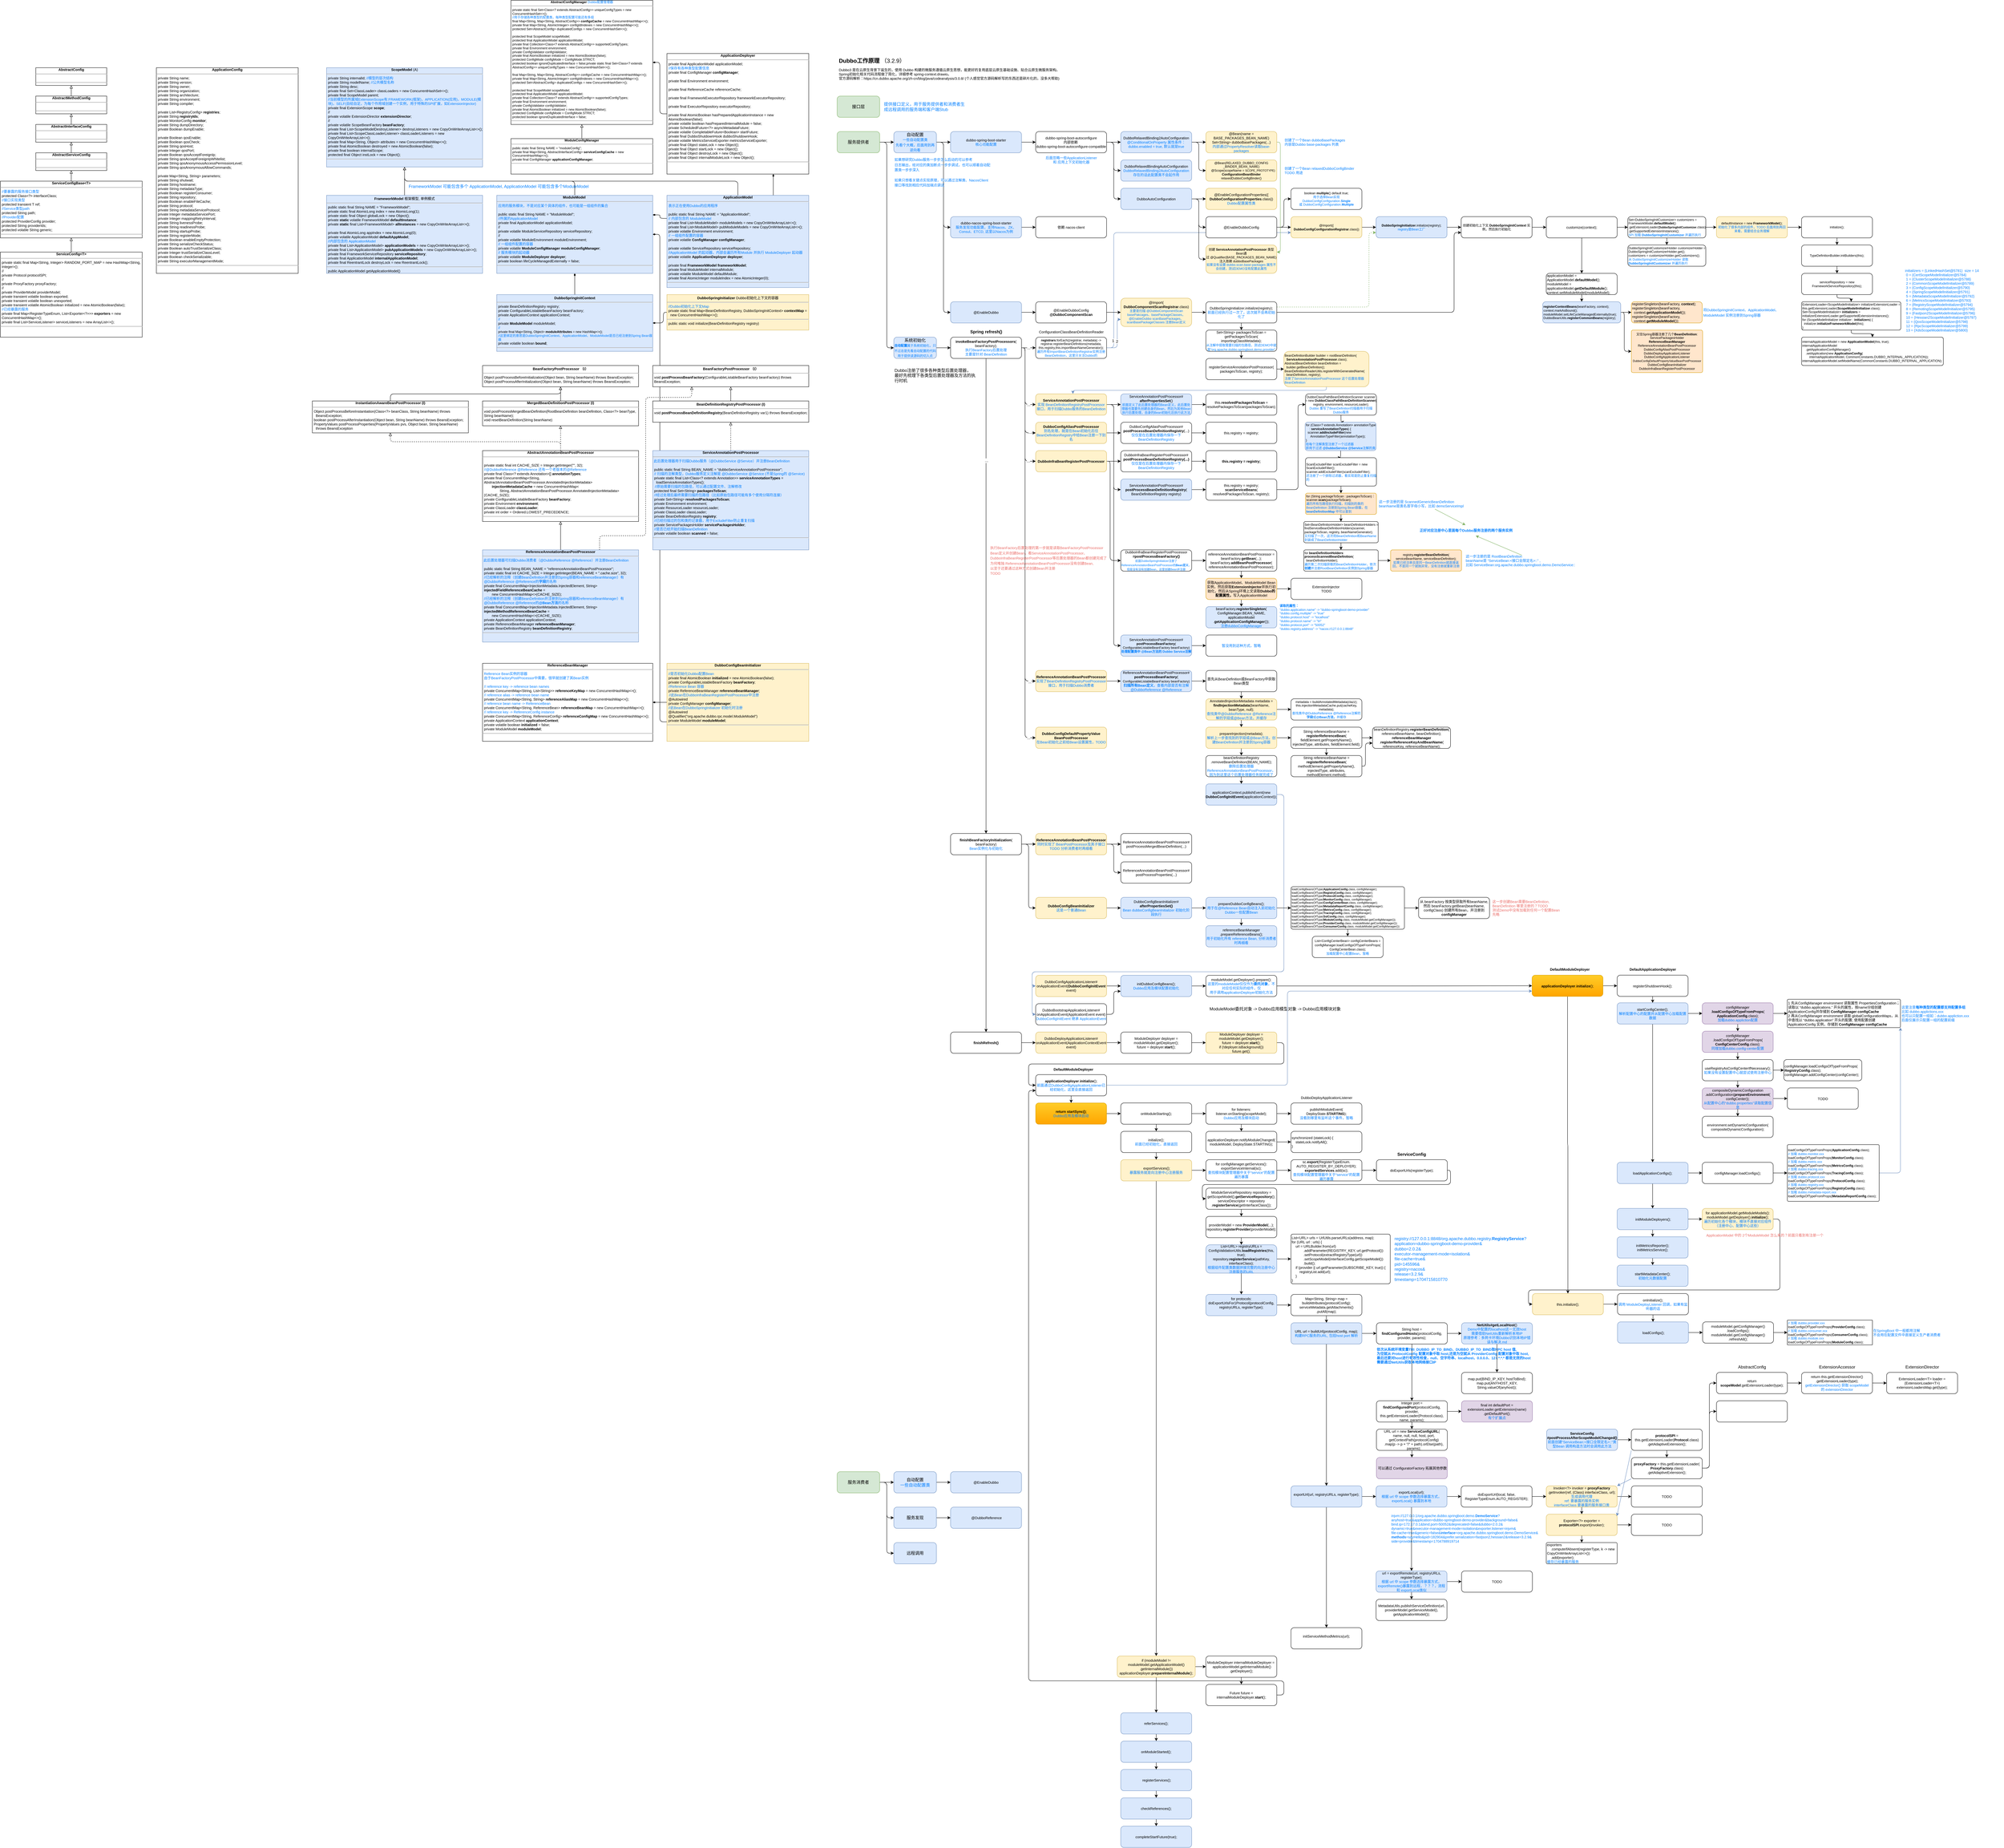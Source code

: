 <mxfile version="21.6.5" type="device">
  <diagram name="第 1 页" id="0Qyq6zLl2fmwNNAztLvH">
    <mxGraphModel dx="3628" dy="1872" grid="1" gridSize="10" guides="1" tooltips="1" connect="1" arrows="1" fold="1" page="1" pageScale="1" pageWidth="827" pageHeight="1169" math="0" shadow="0">
      <root>
        <mxCell id="0" />
        <mxCell id="1" parent="0" />
        <mxCell id="omU1pgqW6LJjpDUwzffS-109" style="edgeStyle=orthogonalEdgeStyle;orthogonalLoop=1;jettySize=auto;html=1;exitX=0;exitY=0.75;exitDx=0;exitDy=0;entryX=1;entryY=0.5;entryDx=0;entryDy=0;endArrow=diamondThin;endFill=1;rounded=1;" edge="1" parent="1" source="omU1pgqW6LJjpDUwzffS-96" target="LEzOs3IW3RDwebMgTtXX-26">
          <mxGeometry relative="1" as="geometry" />
        </mxCell>
        <mxCell id="LEzOs3IW3RDwebMgTtXX-1" style="edgeStyle=orthogonalEdgeStyle;orthogonalLoop=1;jettySize=auto;html=1;exitX=1;exitY=0.5;exitDx=0;exitDy=0;entryX=0;entryY=0.75;entryDx=0;entryDy=0;fillColor=#dae8fc;strokeColor=#6c8ebf;fontSize=11;rounded=1;" parent="1" source="VcwutDj3bW0QsIIaURAk-86" target="VcwutDj3bW0QsIIaURAk-49" edge="1">
          <mxGeometry relative="1" as="geometry">
            <mxPoint x="1030.0" y="830.176" as="targetPoint" />
            <Array as="points">
              <mxPoint x="820" y="830" />
              <mxPoint x="820" y="505" />
            </Array>
          </mxGeometry>
        </mxCell>
        <mxCell id="LEzOs3IW3RDwebMgTtXX-49" value="1" style="edgeLabel;html=1;align=center;verticalAlign=middle;resizable=0;points=[];" parent="LEzOs3IW3RDwebMgTtXX-1" vertex="1" connectable="0">
          <mxGeometry x="-0.922" y="2" relative="1" as="geometry">
            <mxPoint y="-7" as="offset" />
          </mxGeometry>
        </mxCell>
        <mxCell id="30zH5Bm8l3Furl-t-DYP-1" value="&lt;h1 style=&quot;font-size: 16px;&quot;&gt;&lt;font style=&quot;font-size: 16px;&quot;&gt;Dubbo工作原理 &lt;/font&gt;&lt;font style=&quot;font-size: 16px; font-weight: normal;&quot;&gt;（3.2.9）&lt;/font&gt;&lt;/h1&gt;&lt;p style=&quot;font-size: 10px;&quot;&gt;Dubbo3 是在云原生背景下诞生的，使用 Dubbo 构建的微服务遵循云原生思想，能更好的复用底层云原生基础设施、贴合云原生微服务架构。&lt;br&gt;Spring初始化相关代码流程做了简化，详细参考 spring-context.drawio。&lt;br&gt;官方源码解析：&lt;span style=&quot;background-color: initial;&quot;&gt;https://cn.dubbo.apache.org/zh-cn/blog/java/codeanalysis/3.0.8/ (个人感觉官方源码解析写的东西还是碎片化的，没多大帮助)&lt;/span&gt;&lt;/p&gt;" style="text;html=1;strokeColor=none;fillColor=none;spacing=5;spacingTop=-20;whiteSpace=wrap;overflow=hidden;rounded=0;" parent="1" vertex="1">
          <mxGeometry x="40" y="10" width="680" height="100" as="geometry" />
        </mxCell>
        <mxCell id="VcwutDj3bW0QsIIaURAk-8" style="edgeStyle=orthogonalEdgeStyle;orthogonalLoop=1;jettySize=auto;html=1;exitX=1;exitY=0.5;exitDx=0;exitDy=0;fontSize=11;rounded=1;" parent="1" source="VcwutDj3bW0QsIIaURAk-1" target="VcwutDj3bW0QsIIaURAk-2" edge="1">
          <mxGeometry relative="1" as="geometry" />
        </mxCell>
        <mxCell id="VcwutDj3bW0QsIIaURAk-9" style="edgeStyle=orthogonalEdgeStyle;orthogonalLoop=1;jettySize=auto;html=1;exitX=1;exitY=0.5;exitDx=0;exitDy=0;entryX=0;entryY=0.5;entryDx=0;entryDy=0;fontSize=11;rounded=1;" parent="1" source="VcwutDj3bW0QsIIaURAk-1" target="VcwutDj3bW0QsIIaURAk-7" edge="1">
          <mxGeometry relative="1" as="geometry" />
        </mxCell>
        <mxCell id="VcwutDj3bW0QsIIaURAk-1" value="服务提供者" style="rounded=1;whiteSpace=wrap;html=1;fillColor=#d5e8d4;strokeColor=#82b366;" parent="1" vertex="1">
          <mxGeometry x="40" y="220" width="120" height="60" as="geometry" />
        </mxCell>
        <mxCell id="VcwutDj3bW0QsIIaURAk-11" value="" style="edgeStyle=orthogonalEdgeStyle;orthogonalLoop=1;jettySize=auto;html=1;fontSize=11;rounded=1;" parent="1" source="VcwutDj3bW0QsIIaURAk-2" target="VcwutDj3bW0QsIIaURAk-10" edge="1">
          <mxGeometry relative="1" as="geometry">
            <Array as="points">
              <mxPoint x="340" y="250" />
              <mxPoint x="340" y="730" />
            </Array>
          </mxGeometry>
        </mxCell>
        <mxCell id="VcwutDj3bW0QsIIaURAk-26" style="edgeStyle=orthogonalEdgeStyle;orthogonalLoop=1;jettySize=auto;html=1;exitX=1;exitY=0.5;exitDx=0;exitDy=0;entryX=0;entryY=0.5;entryDx=0;entryDy=0;fontSize=11;rounded=1;" parent="1" source="VcwutDj3bW0QsIIaURAk-2" target="VcwutDj3bW0QsIIaURAk-22" edge="1">
          <mxGeometry relative="1" as="geometry" />
        </mxCell>
        <mxCell id="VcwutDj3bW0QsIIaURAk-27" style="edgeStyle=orthogonalEdgeStyle;orthogonalLoop=1;jettySize=auto;html=1;exitX=1;exitY=0.5;exitDx=0;exitDy=0;entryX=0;entryY=0.5;entryDx=0;entryDy=0;fontSize=11;rounded=1;" parent="1" source="VcwutDj3bW0QsIIaURAk-2" target="VcwutDj3bW0QsIIaURAk-24" edge="1">
          <mxGeometry relative="1" as="geometry" />
        </mxCell>
        <mxCell id="VcwutDj3bW0QsIIaURAk-2" value="自动配置&lt;br&gt;&lt;font style=&quot;font-size: 10px;&quot; color=&quot;#007fff&quot;&gt;一些自动配置类&lt;br&gt;先看个大概，后面用到再逆向看&lt;br&gt;&lt;/font&gt;" style="rounded=1;whiteSpace=wrap;html=1;fillColor=#dae8fc;strokeColor=#6c8ebf;" parent="1" vertex="1">
          <mxGeometry x="200" y="220" width="120" height="60" as="geometry" />
        </mxCell>
        <mxCell id="VcwutDj3bW0QsIIaURAk-3" value="接口层" style="rounded=1;whiteSpace=wrap;html=1;fillColor=#d5e8d4;strokeColor=#82b366;" parent="1" vertex="1">
          <mxGeometry x="40" y="120" width="120" height="60" as="geometry" />
        </mxCell>
        <mxCell id="VcwutDj3bW0QsIIaURAk-20" style="edgeStyle=orthogonalEdgeStyle;orthogonalLoop=1;jettySize=auto;html=1;exitX=1;exitY=0.5;exitDx=0;exitDy=0;entryX=0;entryY=0.5;entryDx=0;entryDy=0;fontSize=11;rounded=1;" parent="1" source="VcwutDj3bW0QsIIaURAk-4" target="VcwutDj3bW0QsIIaURAk-15" edge="1">
          <mxGeometry relative="1" as="geometry" />
        </mxCell>
        <mxCell id="VcwutDj3bW0QsIIaURAk-21" style="edgeStyle=orthogonalEdgeStyle;orthogonalLoop=1;jettySize=auto;html=1;exitX=1;exitY=0.5;exitDx=0;exitDy=0;entryX=0;entryY=0.5;entryDx=0;entryDy=0;fontSize=11;rounded=1;" parent="1" source="VcwutDj3bW0QsIIaURAk-4" target="VcwutDj3bW0QsIIaURAk-17" edge="1">
          <mxGeometry relative="1" as="geometry" />
        </mxCell>
        <mxCell id="VcwutDj3bW0QsIIaURAk-29" style="edgeStyle=orthogonalEdgeStyle;orthogonalLoop=1;jettySize=auto;html=1;exitX=1;exitY=0.5;exitDx=0;exitDy=0;entryX=0;entryY=0.5;entryDx=0;entryDy=0;fontSize=11;rounded=1;" parent="1" source="VcwutDj3bW0QsIIaURAk-4" target="VcwutDj3bW0QsIIaURAk-28" edge="1">
          <mxGeometry relative="1" as="geometry" />
        </mxCell>
        <mxCell id="VcwutDj3bW0QsIIaURAk-4" value="服务消费者" style="rounded=1;whiteSpace=wrap;html=1;fillColor=#d5e8d4;strokeColor=#82b366;" parent="1" vertex="1">
          <mxGeometry x="40" y="4000" width="120" height="60" as="geometry" />
        </mxCell>
        <mxCell id="VcwutDj3bW0QsIIaURAk-6" value="&lt;font color=&quot;#007fff&quot;&gt;提供接口定义，用于服务提供者和消费者生成远程调用的服务端和客户端Stub&lt;/font&gt;" style="text;html=1;strokeColor=none;fillColor=none;align=left;verticalAlign=middle;whiteSpace=wrap;rounded=0;" parent="1" vertex="1">
          <mxGeometry x="170" y="120" width="230" height="60" as="geometry" />
        </mxCell>
        <mxCell id="VcwutDj3bW0QsIIaURAk-13" value="" style="edgeStyle=orthogonalEdgeStyle;orthogonalLoop=1;jettySize=auto;html=1;fontSize=11;rounded=1;" parent="1" source="VcwutDj3bW0QsIIaURAk-7" target="VcwutDj3bW0QsIIaURAk-12" edge="1">
          <mxGeometry relative="1" as="geometry" />
        </mxCell>
        <mxCell id="VcwutDj3bW0QsIIaURAk-7" value="系统初始化&lt;br&gt;&lt;font style=&quot;font-size: 9px;&quot; color=&quot;#007fff&quot;&gt;&lt;b&gt;自动配置&lt;/b&gt;属于系统初始化，只不过总是先看自动配置的代码用于提供读源码的切入点&lt;/font&gt;" style="rounded=1;whiteSpace=wrap;html=1;fillColor=#dae8fc;strokeColor=#6c8ebf;" parent="1" vertex="1">
          <mxGeometry x="200" y="800" width="120" height="60" as="geometry" />
        </mxCell>
        <mxCell id="VcwutDj3bW0QsIIaURAk-74" value="" style="edgeStyle=orthogonalEdgeStyle;orthogonalLoop=1;jettySize=auto;html=1;fontSize=11;rounded=1;" parent="1" source="VcwutDj3bW0QsIIaURAk-10" target="VcwutDj3bW0QsIIaURAk-73" edge="1">
          <mxGeometry relative="1" as="geometry" />
        </mxCell>
        <mxCell id="VcwutDj3bW0QsIIaURAk-10" value="@EnableDubbo" style="rounded=1;whiteSpace=wrap;html=1;fillColor=#dae8fc;strokeColor=#6c8ebf;fontSize=10;" parent="1" vertex="1">
          <mxGeometry x="360" y="700" width="200" height="60" as="geometry" />
        </mxCell>
        <mxCell id="VcwutDj3bW0QsIIaURAk-87" value="" style="edgeStyle=orthogonalEdgeStyle;orthogonalLoop=1;jettySize=auto;html=1;fontSize=11;rounded=1;" parent="1" source="VcwutDj3bW0QsIIaURAk-12" target="VcwutDj3bW0QsIIaURAk-86" edge="1">
          <mxGeometry relative="1" as="geometry" />
        </mxCell>
        <mxCell id="VcwutDj3bW0QsIIaURAk-88" value="..." style="edgeLabel;html=1;align=center;verticalAlign=middle;resizable=0;points=[];" parent="VcwutDj3bW0QsIIaURAk-87" vertex="1" connectable="0">
          <mxGeometry x="-0.263" y="-2" relative="1" as="geometry">
            <mxPoint x="5" y="-2" as="offset" />
          </mxGeometry>
        </mxCell>
        <mxCell id="LEzOs3IW3RDwebMgTtXX-65" style="edgeStyle=orthogonalEdgeStyle;orthogonalLoop=1;jettySize=auto;html=1;exitX=1;exitY=0.5;exitDx=0;exitDy=0;entryX=0;entryY=0.5;entryDx=0;entryDy=0;fontSize=11;rounded=1;" parent="1" source="VcwutDj3bW0QsIIaURAk-12" target="LEzOs3IW3RDwebMgTtXX-59" edge="1">
          <mxGeometry relative="1" as="geometry">
            <Array as="points">
              <mxPoint x="570" y="830" />
              <mxPoint x="570" y="990" />
            </Array>
          </mxGeometry>
        </mxCell>
        <mxCell id="LEzOs3IW3RDwebMgTtXX-66" value="..." style="edgeLabel;html=1;align=center;verticalAlign=middle;resizable=0;points=[];" parent="LEzOs3IW3RDwebMgTtXX-65" vertex="1" connectable="0">
          <mxGeometry x="0.742" relative="1" as="geometry">
            <mxPoint x="6" as="offset" />
          </mxGeometry>
        </mxCell>
        <mxCell id="LEzOs3IW3RDwebMgTtXX-98" value="" style="edgeStyle=orthogonalEdgeStyle;orthogonalLoop=1;jettySize=auto;html=1;fontSize=11;rounded=1;" parent="1" source="VcwutDj3bW0QsIIaURAk-12" target="LEzOs3IW3RDwebMgTtXX-97" edge="1">
          <mxGeometry relative="1" as="geometry" />
        </mxCell>
        <mxCell id="LEzOs3IW3RDwebMgTtXX-101" value="..." style="edgeLabel;html=1;align=center;verticalAlign=middle;resizable=0;points=[];" parent="LEzOs3IW3RDwebMgTtXX-98" vertex="1" connectable="0">
          <mxGeometry x="-0.571" y="1" relative="1" as="geometry">
            <mxPoint as="offset" />
          </mxGeometry>
        </mxCell>
        <mxCell id="LEzOs3IW3RDwebMgTtXX-106" style="edgeStyle=orthogonalEdgeStyle;orthogonalLoop=1;jettySize=auto;html=1;exitX=1;exitY=0.5;exitDx=0;exitDy=0;entryX=0;entryY=0.5;entryDx=0;entryDy=0;fontSize=11;rounded=1;" parent="1" source="VcwutDj3bW0QsIIaURAk-12" target="LEzOs3IW3RDwebMgTtXX-105" edge="1">
          <mxGeometry relative="1" as="geometry">
            <Array as="points">
              <mxPoint x="570" y="830" />
              <mxPoint x="570" y="1770" />
            </Array>
          </mxGeometry>
        </mxCell>
        <mxCell id="omU1pgqW6LJjpDUwzffS-94" value="..." style="edgeLabel;html=1;align=center;verticalAlign=middle;resizable=0;points=[];" vertex="1" connectable="0" parent="LEzOs3IW3RDwebMgTtXX-106">
          <mxGeometry x="0.964" y="-2" relative="1" as="geometry">
            <mxPoint as="offset" />
          </mxGeometry>
        </mxCell>
        <mxCell id="LEzOs3IW3RDwebMgTtXX-115" style="edgeStyle=orthogonalEdgeStyle;orthogonalLoop=1;jettySize=auto;html=1;exitX=1;exitY=0.5;exitDx=0;exitDy=0;entryX=0;entryY=0.5;entryDx=0;entryDy=0;fontSize=11;rounded=1;" parent="1" source="VcwutDj3bW0QsIIaURAk-12" target="LEzOs3IW3RDwebMgTtXX-114" edge="1">
          <mxGeometry relative="1" as="geometry">
            <Array as="points">
              <mxPoint x="570" y="830" />
              <mxPoint x="570" y="1070" />
            </Array>
          </mxGeometry>
        </mxCell>
        <mxCell id="omU1pgqW6LJjpDUwzffS-92" value="..." style="edgeLabel;html=1;align=center;verticalAlign=middle;resizable=0;points=[];" vertex="1" connectable="0" parent="LEzOs3IW3RDwebMgTtXX-115">
          <mxGeometry x="0.884" y="2" relative="1" as="geometry">
            <mxPoint as="offset" />
          </mxGeometry>
        </mxCell>
        <mxCell id="LEzOs3IW3RDwebMgTtXX-118" style="edgeStyle=orthogonalEdgeStyle;orthogonalLoop=1;jettySize=auto;html=1;exitX=1;exitY=0.5;exitDx=0;exitDy=0;entryX=0;entryY=0.5;entryDx=0;entryDy=0;fontSize=11;rounded=1;" parent="1" source="VcwutDj3bW0QsIIaURAk-12" target="LEzOs3IW3RDwebMgTtXX-116" edge="1">
          <mxGeometry relative="1" as="geometry">
            <Array as="points">
              <mxPoint x="570" y="830" />
              <mxPoint x="570" y="1930" />
            </Array>
          </mxGeometry>
        </mxCell>
        <mxCell id="omU1pgqW6LJjpDUwzffS-95" value="..." style="edgeLabel;html=1;align=center;verticalAlign=middle;resizable=0;points=[];" vertex="1" connectable="0" parent="LEzOs3IW3RDwebMgTtXX-118">
          <mxGeometry x="0.959" y="3" relative="1" as="geometry">
            <mxPoint x="3" y="3" as="offset" />
          </mxGeometry>
        </mxCell>
        <mxCell id="LEzOs3IW3RDwebMgTtXX-122" style="edgeStyle=orthogonalEdgeStyle;orthogonalLoop=1;jettySize=auto;html=1;exitX=1;exitY=0.5;exitDx=0;exitDy=0;entryX=0;entryY=0.5;entryDx=0;entryDy=0;fontSize=11;rounded=1;" parent="1" source="VcwutDj3bW0QsIIaURAk-12" target="LEzOs3IW3RDwebMgTtXX-121" edge="1">
          <mxGeometry relative="1" as="geometry">
            <Array as="points">
              <mxPoint x="570" y="830" />
              <mxPoint x="570" y="1150" />
            </Array>
          </mxGeometry>
        </mxCell>
        <mxCell id="omU1pgqW6LJjpDUwzffS-93" value="..." style="edgeLabel;html=1;align=center;verticalAlign=middle;resizable=0;points=[];" vertex="1" connectable="0" parent="LEzOs3IW3RDwebMgTtXX-122">
          <mxGeometry x="0.88" y="1" relative="1" as="geometry">
            <mxPoint as="offset" />
          </mxGeometry>
        </mxCell>
        <mxCell id="VcwutDj3bW0QsIIaURAk-12" value="&lt;b&gt;invokeBeanFactoryPostProcessors&lt;/b&gt;(&lt;br&gt;beanFactory);&lt;br&gt;&lt;font color=&quot;#007fff&quot;&gt;执行BeanFactory后置处理&lt;/font&gt;&lt;br&gt;&lt;font color=&quot;#007fff&quot;&gt;主要是针对 BeanDefinition&lt;/font&gt;" style="rounded=1;whiteSpace=wrap;html=1;fontSize=10;" parent="1" vertex="1">
          <mxGeometry x="360" y="800" width="200" height="60" as="geometry" />
        </mxCell>
        <mxCell id="VcwutDj3bW0QsIIaURAk-14" value="" style="edgeStyle=orthogonalEdgeStyle;orthogonalLoop=1;jettySize=auto;html=1;fontSize=11;rounded=1;" parent="1" source="VcwutDj3bW0QsIIaURAk-15" target="VcwutDj3bW0QsIIaURAk-18" edge="1">
          <mxGeometry relative="1" as="geometry" />
        </mxCell>
        <mxCell id="VcwutDj3bW0QsIIaURAk-15" value="自动配置&lt;br&gt;&lt;font color=&quot;#007fff&quot;&gt;一些自动配置类&lt;/font&gt;" style="rounded=1;whiteSpace=wrap;html=1;fillColor=#dae8fc;strokeColor=#6c8ebf;" parent="1" vertex="1">
          <mxGeometry x="200" y="4000" width="120" height="60" as="geometry" />
        </mxCell>
        <mxCell id="VcwutDj3bW0QsIIaURAk-16" value="" style="edgeStyle=orthogonalEdgeStyle;orthogonalLoop=1;jettySize=auto;html=1;fontSize=11;rounded=1;" parent="1" source="VcwutDj3bW0QsIIaURAk-17" target="VcwutDj3bW0QsIIaURAk-19" edge="1">
          <mxGeometry relative="1" as="geometry" />
        </mxCell>
        <mxCell id="VcwutDj3bW0QsIIaURAk-17" value="服务发现" style="rounded=1;whiteSpace=wrap;html=1;fillColor=#dae8fc;strokeColor=#6c8ebf;" parent="1" vertex="1">
          <mxGeometry x="200" y="4100" width="120" height="60" as="geometry" />
        </mxCell>
        <mxCell id="VcwutDj3bW0QsIIaURAk-18" value="@EnableDubbo" style="rounded=1;whiteSpace=wrap;html=1;fillColor=#dae8fc;strokeColor=#6c8ebf;fontSize=10;" parent="1" vertex="1">
          <mxGeometry x="360" y="4000" width="200" height="60" as="geometry" />
        </mxCell>
        <mxCell id="VcwutDj3bW0QsIIaURAk-19" value="&amp;nbsp;@DubboReference" style="rounded=1;whiteSpace=wrap;html=1;fillColor=#dae8fc;strokeColor=#6c8ebf;fontSize=10;" parent="1" vertex="1">
          <mxGeometry x="360" y="4100" width="200" height="60" as="geometry" />
        </mxCell>
        <mxCell id="VcwutDj3bW0QsIIaURAk-31" value="" style="edgeStyle=orthogonalEdgeStyle;orthogonalLoop=1;jettySize=auto;html=1;fontSize=11;rounded=1;" parent="1" source="VcwutDj3bW0QsIIaURAk-22" target="VcwutDj3bW0QsIIaURAk-30" edge="1">
          <mxGeometry relative="1" as="geometry" />
        </mxCell>
        <mxCell id="VcwutDj3bW0QsIIaURAk-22" value="dubbo-spring-boot-starter&lt;br style=&quot;font-size: 10px;&quot;&gt;&lt;font color=&quot;#007fff&quot; style=&quot;font-size: 10px;&quot;&gt;核心功能配置&lt;/font&gt;" style="rounded=1;whiteSpace=wrap;html=1;fillColor=#dae8fc;strokeColor=#6c8ebf;fontSize=10;" parent="1" vertex="1">
          <mxGeometry x="360" y="220" width="200" height="60" as="geometry" />
        </mxCell>
        <mxCell id="VcwutDj3bW0QsIIaURAk-72" value="" style="edgeStyle=orthogonalEdgeStyle;orthogonalLoop=1;jettySize=auto;html=1;fontSize=11;rounded=1;" parent="1" source="VcwutDj3bW0QsIIaURAk-24" target="VcwutDj3bW0QsIIaURAk-71" edge="1">
          <mxGeometry relative="1" as="geometry" />
        </mxCell>
        <mxCell id="VcwutDj3bW0QsIIaURAk-24" value="dubbo-nacos-spring-boot-starter&lt;br style=&quot;font-size: 10px;&quot;&gt;&lt;font color=&quot;#007fff&quot; style=&quot;font-size: 10px;&quot;&gt;服务发现功能配置，支持Nacos、ZK、Consul、ETCD, 这里以Nacos为例&lt;/font&gt;" style="rounded=1;whiteSpace=wrap;html=1;fillColor=#dae8fc;strokeColor=#6c8ebf;fontSize=10;" parent="1" vertex="1">
          <mxGeometry x="360" y="460" width="200" height="60" as="geometry" />
        </mxCell>
        <mxCell id="VcwutDj3bW0QsIIaURAk-28" value="远程调用" style="rounded=1;whiteSpace=wrap;html=1;fillColor=#dae8fc;strokeColor=#6c8ebf;" parent="1" vertex="1">
          <mxGeometry x="200" y="4200" width="120" height="60" as="geometry" />
        </mxCell>
        <mxCell id="VcwutDj3bW0QsIIaURAk-33" value="" style="edgeStyle=orthogonalEdgeStyle;orthogonalLoop=1;jettySize=auto;html=1;fontSize=11;rounded=1;" parent="1" source="VcwutDj3bW0QsIIaURAk-30" target="VcwutDj3bW0QsIIaURAk-32" edge="1">
          <mxGeometry relative="1" as="geometry" />
        </mxCell>
        <mxCell id="VcwutDj3bW0QsIIaURAk-38" style="edgeStyle=orthogonalEdgeStyle;orthogonalLoop=1;jettySize=auto;html=1;exitX=1;exitY=0.5;exitDx=0;exitDy=0;entryX=0;entryY=0.5;entryDx=0;entryDy=0;fontSize=11;rounded=1;" parent="1" source="VcwutDj3bW0QsIIaURAk-30" target="VcwutDj3bW0QsIIaURAk-34" edge="1">
          <mxGeometry relative="1" as="geometry" />
        </mxCell>
        <mxCell id="VcwutDj3bW0QsIIaURAk-39" style="edgeStyle=orthogonalEdgeStyle;orthogonalLoop=1;jettySize=auto;html=1;exitX=1;exitY=0.5;exitDx=0;exitDy=0;entryX=0;entryY=0.5;entryDx=0;entryDy=0;fontSize=11;rounded=1;" parent="1" source="VcwutDj3bW0QsIIaURAk-30" target="VcwutDj3bW0QsIIaURAk-36" edge="1">
          <mxGeometry relative="1" as="geometry" />
        </mxCell>
        <mxCell id="VcwutDj3bW0QsIIaURAk-30" value="dubbo-spring-boot-autoconfigure&lt;br&gt;内部依赖&amp;nbsp;&lt;br&gt;dubbo-spring-boot-autoconfigure-compatible" style="rounded=1;whiteSpace=wrap;html=1;fontSize=10;" parent="1" vertex="1">
          <mxGeometry x="600" y="220" width="200" height="60" as="geometry" />
        </mxCell>
        <mxCell id="VcwutDj3bW0QsIIaURAk-41" value="" style="edgeStyle=orthogonalEdgeStyle;orthogonalLoop=1;jettySize=auto;html=1;fontSize=11;rounded=1;" parent="1" source="VcwutDj3bW0QsIIaURAk-32" target="VcwutDj3bW0QsIIaURAk-40" edge="1">
          <mxGeometry relative="1" as="geometry" />
        </mxCell>
        <mxCell id="VcwutDj3bW0QsIIaURAk-44" style="edgeStyle=orthogonalEdgeStyle;orthogonalLoop=1;jettySize=auto;html=1;exitX=1;exitY=0.5;exitDx=0;exitDy=0;entryX=0;entryY=0.5;entryDx=0;entryDy=0;fontSize=11;rounded=1;" parent="1" source="VcwutDj3bW0QsIIaURAk-32" target="VcwutDj3bW0QsIIaURAk-42" edge="1">
          <mxGeometry relative="1" as="geometry">
            <Array as="points">
              <mxPoint x="1060" y="250" />
              <mxPoint x="1060" y="330" />
            </Array>
          </mxGeometry>
        </mxCell>
        <mxCell id="VcwutDj3bW0QsIIaURAk-32" value="DubboRelaxedBinding2AutoConfiguration&lt;br&gt;&lt;font color=&quot;#007fff&quot;&gt;@ConditionalOnProperty 属性条件：dubbo.enabled = true, 默认就是true&lt;/font&gt;" style="rounded=1;whiteSpace=wrap;html=1;fontSize=10;fillColor=#dae8fc;strokeColor=#6c8ebf;" parent="1" vertex="1">
          <mxGeometry x="840" y="220" width="200" height="60" as="geometry" />
        </mxCell>
        <mxCell id="VcwutDj3bW0QsIIaURAk-46" value="" style="edgeStyle=orthogonalEdgeStyle;orthogonalLoop=1;jettySize=auto;html=1;fontSize=11;rounded=1;" parent="1" source="VcwutDj3bW0QsIIaURAk-34" target="VcwutDj3bW0QsIIaURAk-45" edge="1">
          <mxGeometry relative="1" as="geometry" />
        </mxCell>
        <mxCell id="VcwutDj3bW0QsIIaURAk-48" style="edgeStyle=orthogonalEdgeStyle;orthogonalLoop=1;jettySize=auto;html=1;exitX=1;exitY=0.5;exitDx=0;exitDy=0;entryX=0;entryY=0.5;entryDx=0;entryDy=0;fontSize=11;rounded=1;" parent="1" source="VcwutDj3bW0QsIIaURAk-34" target="VcwutDj3bW0QsIIaURAk-47" edge="1">
          <mxGeometry relative="1" as="geometry" />
        </mxCell>
        <mxCell id="VcwutDj3bW0QsIIaURAk-53" style="edgeStyle=orthogonalEdgeStyle;orthogonalLoop=1;jettySize=auto;html=1;exitX=1;exitY=0.5;exitDx=0;exitDy=0;entryX=0;entryY=0.5;entryDx=0;entryDy=0;fontSize=11;rounded=1;" parent="1" source="VcwutDj3bW0QsIIaURAk-34" target="VcwutDj3bW0QsIIaURAk-51" edge="1">
          <mxGeometry relative="1" as="geometry" />
        </mxCell>
        <mxCell id="VcwutDj3bW0QsIIaURAk-34" value="DubboAutoConfiguration" style="rounded=1;whiteSpace=wrap;html=1;fontSize=10;fillColor=#dae8fc;strokeColor=#6c8ebf;" parent="1" vertex="1">
          <mxGeometry x="840" y="380" width="200" height="60" as="geometry" />
        </mxCell>
        <mxCell id="VcwutDj3bW0QsIIaURAk-36" value="DubboRelaxedBindingAutoConfiguration&lt;br&gt;&lt;font color=&quot;#007fff&quot;&gt;DubboRelaxedBinding2AutoConfiguration&lt;br&gt;存在的话此配置类不会起作用&lt;/font&gt;" style="rounded=1;whiteSpace=wrap;html=1;fontSize=10;fillColor=#dae8fc;strokeColor=#6c8ebf;" parent="1" vertex="1">
          <mxGeometry x="840" y="300" width="200" height="60" as="geometry" />
        </mxCell>
        <mxCell id="VcwutDj3bW0QsIIaURAk-59" style="edgeStyle=orthogonalEdgeStyle;orthogonalLoop=1;jettySize=auto;html=1;exitX=1;exitY=0.5;exitDx=0;exitDy=0;entryX=1;entryY=0.25;entryDx=0;entryDy=0;fillColor=#d5e8d4;strokeColor=#82b366;fontSize=11;rounded=1;" parent="1" source="VcwutDj3bW0QsIIaURAk-40" target="VcwutDj3bW0QsIIaURAk-51" edge="1">
          <mxGeometry relative="1" as="geometry">
            <Array as="points">
              <mxPoint x="1290" y="250" />
              <mxPoint x="1290" y="560" />
            </Array>
          </mxGeometry>
        </mxCell>
        <mxCell id="VcwutDj3bW0QsIIaURAk-40" value="@Bean(name = BASE_PACKAGES_BEAN_NAME)&lt;br style=&quot;font-size: 10px;&quot;&gt;Set&amp;lt;String&amp;gt; dubboBasePackages(...)&lt;br&gt;&lt;font color=&quot;#007fff&quot;&gt;内部通过PropertyResolver读取base-packages&lt;/font&gt;" style="rounded=1;whiteSpace=wrap;html=1;fontSize=10;fillColor=#fff2cc;strokeColor=#d6b656;" parent="1" vertex="1">
          <mxGeometry x="1080" y="220" width="200" height="60" as="geometry" />
        </mxCell>
        <mxCell id="VcwutDj3bW0QsIIaURAk-42" value="&lt;div style=&quot;font-size: 9px;&quot;&gt;@Bean(RELAXED_DUBBO_CONFIG&lt;/div&gt;&lt;div style=&quot;font-size: 9px;&quot;&gt;_BINDER_BEAN_NAME)&lt;/div&gt;&lt;div style=&quot;font-size: 8px;&quot;&gt;&lt;span style=&quot;font-size: 9px;&quot;&gt;&amp;nbsp; &amp;nbsp; @Scope(scopeName = &lt;/span&gt;&lt;font style=&quot;font-size: 8px;&quot;&gt;SCOPE_PROTOTYPE&lt;/font&gt;)&lt;/div&gt;&lt;div style=&quot;font-size: 9px;&quot;&gt;&lt;b style=&quot;font-size: 9px;&quot;&gt;ConfigurationBeanBinder&lt;/b&gt; relaxedDubboConfigBinder()&lt;br style=&quot;font-size: 9px;&quot;&gt;&lt;/div&gt;" style="rounded=1;whiteSpace=wrap;html=1;fontSize=9;fillColor=#fff2cc;strokeColor=#d6b656;" parent="1" vertex="1">
          <mxGeometry x="1080" y="300" width="200" height="60" as="geometry" />
        </mxCell>
        <mxCell id="VcwutDj3bW0QsIIaURAk-45" value="@EnableConfigurationProperties({&lt;br&gt;&lt;b&gt;DubboConfigurationProperties&lt;/b&gt;.class})&lt;br&gt;&lt;font color=&quot;#007fff&quot;&gt;Dubbo配置属性类&lt;/font&gt;" style="rounded=1;whiteSpace=wrap;html=1;fontSize=10;fillColor=#fff2cc;strokeColor=#d6b656;" parent="1" vertex="1">
          <mxGeometry x="1080" y="380" width="200" height="60" as="geometry" />
        </mxCell>
        <mxCell id="VcwutDj3bW0QsIIaURAk-50" value="" style="edgeStyle=orthogonalEdgeStyle;orthogonalLoop=1;jettySize=auto;html=1;fontSize=11;rounded=1;" parent="1" source="VcwutDj3bW0QsIIaURAk-47" target="VcwutDj3bW0QsIIaURAk-49" edge="1">
          <mxGeometry relative="1" as="geometry" />
        </mxCell>
        <mxCell id="LEzOs3IW3RDwebMgTtXX-3" style="edgeStyle=orthogonalEdgeStyle;orthogonalLoop=1;jettySize=auto;html=1;exitX=1;exitY=0.5;exitDx=0;exitDy=0;entryX=0;entryY=0.5;entryDx=0;entryDy=0;fontSize=11;rounded=1;" parent="1" source="VcwutDj3bW0QsIIaURAk-47" target="LEzOs3IW3RDwebMgTtXX-2" edge="1">
          <mxGeometry relative="1" as="geometry" />
        </mxCell>
        <mxCell id="VcwutDj3bW0QsIIaURAk-47" value="@EnableDubboConfig" style="rounded=1;whiteSpace=wrap;html=1;fontSize=10;" parent="1" vertex="1">
          <mxGeometry x="1080" y="460" width="200" height="60" as="geometry" />
        </mxCell>
        <mxCell id="LEzOs3IW3RDwebMgTtXX-5" value="" style="edgeStyle=orthogonalEdgeStyle;orthogonalLoop=1;jettySize=auto;html=1;fontSize=11;rounded=1;" parent="1" source="VcwutDj3bW0QsIIaURAk-49" target="LEzOs3IW3RDwebMgTtXX-4" edge="1">
          <mxGeometry relative="1" as="geometry" />
        </mxCell>
        <mxCell id="VcwutDj3bW0QsIIaURAk-49" value="@Import({&lt;br style=&quot;font-size: 9px;&quot;&gt;&lt;b style=&quot;font-size: 9px;&quot;&gt;DubboConfigConfigurationRegistrar&lt;/b&gt;.class})" style="rounded=1;whiteSpace=wrap;html=1;fontSize=9;fillColor=#fff2cc;strokeColor=#d6b656;" parent="1" vertex="1">
          <mxGeometry x="1320" y="460" width="200" height="60" as="geometry" />
        </mxCell>
        <mxCell id="VcwutDj3bW0QsIIaURAk-51" value="创建 &lt;b&gt;ServiceAnnotationPostProcessor&lt;/b&gt;&amp;nbsp;类型Bean通过&amp;nbsp;@Qualifier(BASE_PACKAGES_BEAN_NAME) 注入依赖&amp;nbsp;dubboBasePackages&lt;br&gt;&lt;font style=&quot;font-size: 9px;&quot; color=&quot;#007fff&quot;&gt;如果没有设置 dubbo.scan.base-packages 属性不会创建，测试DEMO没有配置此属性&lt;/font&gt;" style="rounded=1;whiteSpace=wrap;html=1;fontSize=9;fillColor=#fff2cc;strokeColor=#d6b656;" parent="1" vertex="1">
          <mxGeometry x="1080" y="540" width="200" height="80" as="geometry" />
        </mxCell>
        <mxCell id="VcwutDj3bW0QsIIaURAk-58" value="&lt;font color=&quot;#007fff&quot; style=&quot;&quot;&gt;创建了一个Bean dubboBasePackages&lt;br style=&quot;font-size: 10px;&quot;&gt;&lt;span style=&quot;font-size: 10px;&quot;&gt;内容是Dubbo base-packages 列表&lt;/span&gt;&lt;br style=&quot;font-size: 10px;&quot;&gt;&lt;/font&gt;" style="text;html=1;align=left;verticalAlign=middle;resizable=0;points=[];autosize=1;strokeColor=none;fillColor=none;fontSize=10;" parent="1" vertex="1">
          <mxGeometry x="1300" y="230" width="190" height="40" as="geometry" />
        </mxCell>
        <mxCell id="VcwutDj3bW0QsIIaURAk-60" value="&lt;font color=&quot;#007fff&quot; style=&quot;&quot;&gt;创建了一个Bean relaxedDubboConfigBinder&lt;br style=&quot;font-size: 10px;&quot;&gt;TODO 用途&lt;br style=&quot;font-size: 10px;&quot;&gt;&lt;/font&gt;" style="text;html=1;align=left;verticalAlign=middle;resizable=0;points=[];autosize=1;strokeColor=none;fillColor=none;fontSize=10;" parent="1" vertex="1">
          <mxGeometry x="1300" y="310" width="220" height="40" as="geometry" />
        </mxCell>
        <mxCell id="VcwutDj3bW0QsIIaURAk-63" value="后面忽略一些ApplicationListener &lt;br style=&quot;font-size: 10px;&quot;&gt;和 应用上下文初始化器" style="text;html=1;align=center;verticalAlign=middle;resizable=0;points=[];autosize=1;strokeColor=none;fillColor=none;fontColor=#007FFF;fontSize=10;" parent="1" vertex="1">
          <mxGeometry x="615" y="280" width="170" height="40" as="geometry" />
        </mxCell>
        <mxCell id="VcwutDj3bW0QsIIaURAk-68" value="&lt;font color=&quot;#007fff&quot; style=&quot;font-size: 10px;&quot;&gt;&lt;br&gt;&lt;/font&gt;" style="text;html=1;align=left;verticalAlign=middle;resizable=0;points=[];autosize=1;strokeColor=none;fillColor=none;" parent="1" vertex="1">
          <mxGeometry x="1770" y="475" width="20" height="30" as="geometry" />
        </mxCell>
        <mxCell id="VcwutDj3bW0QsIIaURAk-71" value="依赖 nacos-client" style="rounded=1;whiteSpace=wrap;html=1;fontSize=10;" parent="1" vertex="1">
          <mxGeometry x="600" y="460" width="200" height="60" as="geometry" />
        </mxCell>
        <mxCell id="VcwutDj3bW0QsIIaURAk-77" value="" style="edgeStyle=orthogonalEdgeStyle;orthogonalLoop=1;jettySize=auto;html=1;fontSize=11;rounded=1;" parent="1" source="VcwutDj3bW0QsIIaURAk-73" target="VcwutDj3bW0QsIIaURAk-76" edge="1">
          <mxGeometry relative="1" as="geometry" />
        </mxCell>
        <mxCell id="VcwutDj3bW0QsIIaURAk-73" value="&lt;div&gt;@EnableDubboConfig&lt;/div&gt;&lt;div&gt;&lt;b&gt;@DubboComponentScan&lt;/b&gt;&lt;/div&gt;" style="rounded=1;whiteSpace=wrap;html=1;fontSize=10;" parent="1" vertex="1">
          <mxGeometry x="600" y="700" width="200" height="60" as="geometry" />
        </mxCell>
        <mxCell id="VcwutDj3bW0QsIIaURAk-79" value="" style="edgeStyle=orthogonalEdgeStyle;orthogonalLoop=1;jettySize=auto;html=1;fontSize=11;rounded=1;" parent="1" source="VcwutDj3bW0QsIIaURAk-76" target="VcwutDj3bW0QsIIaURAk-78" edge="1">
          <mxGeometry relative="1" as="geometry" />
        </mxCell>
        <mxCell id="VcwutDj3bW0QsIIaURAk-76" value="@Import(&lt;br&gt;&lt;b&gt;DubboComponentScanRegistrar&lt;/b&gt;.class)&lt;br&gt;&lt;div style=&quot;font-size: 9px;&quot;&gt;&lt;font color=&quot;#007fff&quot; style=&quot;font-size: 9px;&quot;&gt;主要是扫描 @DubboComponentScan basePakcages、basePackageClasses，&lt;/font&gt;&lt;span style=&quot;color: rgb(0, 127, 255); background-color: initial;&quot;&gt;@EnableDubbo scanBasePackages、scanBasePackageClasses 注册Bean定义&lt;/span&gt;&lt;/div&gt;" style="rounded=1;whiteSpace=wrap;html=1;fontSize=10;fillColor=#fff2cc;strokeColor=#d6b656;" parent="1" vertex="1">
          <mxGeometry x="840" y="690" width="200" height="80" as="geometry" />
        </mxCell>
        <mxCell id="LEzOs3IW3RDwebMgTtXX-52" style="edgeStyle=orthogonalEdgeStyle;orthogonalLoop=1;jettySize=auto;html=1;exitX=1;exitY=0.5;exitDx=0;exitDy=0;entryX=0;entryY=0.75;entryDx=0;entryDy=0;fontSize=11;rounded=1;" parent="1" source="VcwutDj3bW0QsIIaURAk-78" target="LEzOs3IW3RDwebMgTtXX-22" edge="1">
          <mxGeometry relative="1" as="geometry">
            <Array as="points">
              <mxPoint x="1780" y="730" />
              <mxPoint x="1780" y="505" />
            </Array>
          </mxGeometry>
        </mxCell>
        <mxCell id="LEzOs3IW3RDwebMgTtXX-54" value="" style="edgeStyle=orthogonalEdgeStyle;orthogonalLoop=1;jettySize=auto;html=1;fontSize=11;rounded=1;" parent="1" source="VcwutDj3bW0QsIIaURAk-78" target="LEzOs3IW3RDwebMgTtXX-53" edge="1">
          <mxGeometry relative="1" as="geometry" />
        </mxCell>
        <mxCell id="LEzOs3IW3RDwebMgTtXX-63" style="edgeStyle=orthogonalEdgeStyle;orthogonalLoop=1;jettySize=auto;html=1;exitX=1;exitY=0.25;exitDx=0;exitDy=0;entryX=0;entryY=0.75;entryDx=0;entryDy=0;fillColor=#d5e8d4;strokeColor=#82b366;dashed=1;fontSize=11;rounded=1;" parent="1" source="VcwutDj3bW0QsIIaURAk-78" target="LEzOs3IW3RDwebMgTtXX-4" edge="1">
          <mxGeometry relative="1" as="geometry">
            <Array as="points">
              <mxPoint x="1540" y="715" />
              <mxPoint x="1540" y="505" />
            </Array>
          </mxGeometry>
        </mxCell>
        <mxCell id="VcwutDj3bW0QsIIaURAk-78" value="&lt;div&gt;DubboSpringInitializer.initialize(registry);&lt;/div&gt;&lt;div&gt;&lt;font color=&quot;#007fff&quot;&gt;前面已经执行过一次了，这次就不会再初始化了&lt;/font&gt;&lt;/div&gt;" style="rounded=1;whiteSpace=wrap;html=1;fontSize=10;" parent="1" vertex="1">
          <mxGeometry x="1080" y="700" width="200" height="60" as="geometry" />
        </mxCell>
        <mxCell id="VcwutDj3bW0QsIIaURAk-84" value="&lt;font color=&quot;#007fff&quot; style=&quot;font-size: 10px;&quot;&gt;如果想研究Dubbo服务一步步怎么启动的可以参考&lt;br&gt;日志输出，给对应的类加断点一步步调试，也可以顺着自动配置类一步步深入&lt;br&gt;&lt;br&gt;如果只想看关键点实现原理，可以通过注解类、NacosClient&amp;nbsp;&lt;br&gt;接口等找到相应代码加端点调试&lt;br&gt;&lt;/font&gt;" style="text;html=1;strokeColor=none;fillColor=none;align=left;verticalAlign=middle;whiteSpace=wrap;rounded=0;" parent="1" vertex="1">
          <mxGeometry x="200" y="290" width="280" height="90" as="geometry" />
        </mxCell>
        <mxCell id="VcwutDj3bW0QsIIaURAk-85" value="&lt;b&gt;Spring refresh()&lt;/b&gt;" style="text;html=1;align=center;verticalAlign=middle;resizable=0;points=[];autosize=1;strokeColor=none;fillColor=none;" parent="1" vertex="1">
          <mxGeometry x="405" y="770" width="110" height="30" as="geometry" />
        </mxCell>
        <mxCell id="LEzOs3IW3RDwebMgTtXX-50" style="edgeStyle=orthogonalEdgeStyle;orthogonalLoop=1;jettySize=auto;html=1;exitX=1;exitY=0.5;exitDx=0;exitDy=0;entryX=0;entryY=0.75;entryDx=0;entryDy=0;fillColor=#dae8fc;strokeColor=#6c8ebf;fontSize=11;rounded=1;" parent="1" source="VcwutDj3bW0QsIIaURAk-86" target="VcwutDj3bW0QsIIaURAk-76" edge="1">
          <mxGeometry relative="1" as="geometry">
            <Array as="points">
              <mxPoint x="830" y="830" />
              <mxPoint x="830" y="750" />
            </Array>
          </mxGeometry>
        </mxCell>
        <mxCell id="LEzOs3IW3RDwebMgTtXX-51" value="2" style="edgeLabel;html=1;align=center;verticalAlign=middle;resizable=0;points=[];" parent="LEzOs3IW3RDwebMgTtXX-50" vertex="1" connectable="0">
          <mxGeometry x="-0.346" y="1" relative="1" as="geometry">
            <mxPoint y="-9" as="offset" />
          </mxGeometry>
        </mxCell>
        <mxCell id="VcwutDj3bW0QsIIaURAk-86" value="&lt;div style=&quot;font-size: 9px;&quot;&gt;&lt;font style=&quot;font-size: 9px;&quot;&gt;&lt;b&gt;registrars&lt;/b&gt;.forEach((registrar, metadata) -&amp;gt;&lt;/font&gt;&lt;/div&gt;&lt;div style=&quot;font-size: 9px;&quot;&gt;&lt;font style=&quot;font-size: 9px;&quot;&gt;registrar.registerBeanDefinitions(metadata, this.registry,this.importBeanNameGenerator));&lt;/font&gt;&lt;/div&gt;&lt;div style=&quot;font-size: 9px;&quot;&gt;&lt;font color=&quot;#007fff&quot; style=&quot;font-size: 9px;&quot;&gt;遍历所有ImportBeanDefinitionRegistrar实例注册BeanDefinition，这里只关注Dubbo的&lt;/font&gt;&lt;/div&gt;" style="rounded=1;whiteSpace=wrap;html=1;fontSize=10;" parent="1" vertex="1">
          <mxGeometry x="600" y="800" width="200" height="60" as="geometry" />
        </mxCell>
        <mxCell id="VcwutDj3bW0QsIIaURAk-89" value="&lt;font style=&quot;font-size: 10px;&quot;&gt;ConfigurationClassBeanDefinitionReader&lt;/font&gt;" style="text;html=1;align=center;verticalAlign=middle;resizable=0;points=[];autosize=1;strokeColor=none;fillColor=none;" parent="1" vertex="1">
          <mxGeometry x="595" y="770" width="210" height="30" as="geometry" />
        </mxCell>
        <mxCell id="LEzOs3IW3RDwebMgTtXX-2" value="boolean &lt;b&gt;multiple&lt;/b&gt;() default true;&lt;br&gt;&lt;div&gt;&lt;font color=&quot;#007fff&quot;&gt;用于选择Bean实现 DubboConfigConfiguration.&lt;b&gt;Single&lt;/b&gt;&lt;/font&gt;&lt;/div&gt;&lt;div&gt;&lt;font color=&quot;#007fff&quot;&gt;或 DubboConfigConfiguration.&lt;b&gt;Multiple&lt;/b&gt;&lt;/font&gt;&lt;/div&gt;" style="rounded=1;whiteSpace=wrap;html=1;fontSize=9;" parent="1" vertex="1">
          <mxGeometry x="1320" y="380" width="200" height="60" as="geometry" />
        </mxCell>
        <mxCell id="LEzOs3IW3RDwebMgTtXX-7" style="edgeStyle=orthogonalEdgeStyle;orthogonalLoop=1;jettySize=auto;html=1;exitX=1;exitY=0.5;exitDx=0;exitDy=0;fontSize=11;rounded=1;" parent="1" source="LEzOs3IW3RDwebMgTtXX-22" target="LEzOs3IW3RDwebMgTtXX-6" edge="1">
          <mxGeometry relative="1" as="geometry" />
        </mxCell>
        <mxCell id="LEzOs3IW3RDwebMgTtXX-4" value="&lt;b&gt;DubboSpringInitializer&lt;/b&gt;.initialize(registry);&lt;br&gt;&lt;font color=&quot;#007fff&quot;&gt;registry是Bean工厂&lt;/font&gt;" style="rounded=1;whiteSpace=wrap;html=1;fontSize=9;fillColor=#dae8fc;strokeColor=#6c8ebf;" parent="1" vertex="1">
          <mxGeometry x="1560" y="460" width="200" height="60" as="geometry" />
        </mxCell>
        <mxCell id="LEzOs3IW3RDwebMgTtXX-15" value="" style="edgeStyle=orthogonalEdgeStyle;orthogonalLoop=1;jettySize=auto;html=1;fontSize=11;rounded=1;" parent="1" source="LEzOs3IW3RDwebMgTtXX-6" target="LEzOs3IW3RDwebMgTtXX-14" edge="1">
          <mxGeometry relative="1" as="geometry" />
        </mxCell>
        <mxCell id="LEzOs3IW3RDwebMgTtXX-17" value="" style="edgeStyle=orthogonalEdgeStyle;orthogonalLoop=1;jettySize=auto;html=1;fontSize=11;rounded=1;" parent="1" source="LEzOs3IW3RDwebMgTtXX-6" target="LEzOs3IW3RDwebMgTtXX-16" edge="1">
          <mxGeometry relative="1" as="geometry" />
        </mxCell>
        <mxCell id="LEzOs3IW3RDwebMgTtXX-6" value="customize(context);&lt;br style=&quot;font-size: 10px;&quot;&gt;" style="rounded=1;whiteSpace=wrap;html=1;fontSize=10;" parent="1" vertex="1">
          <mxGeometry x="2040" y="460" width="200" height="60" as="geometry" />
        </mxCell>
        <mxCell id="LEzOs3IW3RDwebMgTtXX-21" style="edgeStyle=orthogonalEdgeStyle;orthogonalLoop=1;jettySize=auto;html=1;exitX=0;exitY=0.5;exitDx=0;exitDy=0;endArrow=diamondThin;endFill=1;fontSize=11;rounded=1;" parent="1" source="LEzOs3IW3RDwebMgTtXX-12" target="LEzOs3IW3RDwebMgTtXX-13" edge="1">
          <mxGeometry relative="1" as="geometry">
            <Array as="points">
              <mxPoint x="-450" y="730" />
              <mxPoint x="-450" y="760" />
            </Array>
          </mxGeometry>
        </mxCell>
        <mxCell id="LEzOs3IW3RDwebMgTtXX-12" value="&lt;p style=&quot;margin: 4px 0px 0px; text-align: center; font-size: 10px;&quot;&gt;&lt;b style=&quot;font-size: 10px;&quot;&gt;DubboSpringInitializer &lt;/b&gt;&lt;span style=&quot;font-size: 10px;&quot;&gt;Dubbo初始化上下文的容器&lt;/span&gt;&lt;br style=&quot;font-size: 10px;&quot;&gt;&lt;/p&gt;&lt;hr style=&quot;font-size: 10px;&quot;&gt;&lt;p style=&quot;margin: 0px 0px 0px 4px; font-size: 10px;&quot;&gt;&lt;font color=&quot;#007fff&quot;&gt;//Dubbo初始化上下文Map&lt;/font&gt;&lt;/p&gt;&lt;p style=&quot;margin: 0px 0px 0px 4px; font-size: 10px;&quot;&gt;private static final Map&amp;lt;BeanDefinitionRegistry, DubboSpringInitContext&amp;gt; &lt;b&gt;contextMap&lt;/b&gt; =&amp;nbsp;&lt;/p&gt;&lt;p style=&quot;margin: 0px 0px 0px 4px; font-size: 10px;&quot;&gt;&amp;nbsp; new ConcurrentHashMap&amp;lt;&amp;gt;();&lt;/p&gt;&lt;hr style=&quot;font-size: 10px;&quot;&gt;&lt;p style=&quot;margin: 0px 0px 0px 4px; font-size: 10px;&quot;&gt;public static void initialize(BeanDefinitionRegistry registry)&lt;/p&gt;" style="verticalAlign=top;align=left;overflow=fill;fontSize=10;fontFamily=Helvetica;html=1;whiteSpace=wrap;fillColor=#fff2cc;strokeColor=#d6b656;" parent="1" vertex="1">
          <mxGeometry x="-440" y="680" width="400" height="100" as="geometry" />
        </mxCell>
        <mxCell id="LEzOs3IW3RDwebMgTtXX-27" style="edgeStyle=orthogonalEdgeStyle;orthogonalLoop=1;jettySize=auto;html=1;exitX=0.5;exitY=0;exitDx=0;exitDy=0;endArrow=diamondThin;endFill=1;fontSize=11;rounded=1;" parent="1" source="LEzOs3IW3RDwebMgTtXX-13" target="LEzOs3IW3RDwebMgTtXX-26" edge="1">
          <mxGeometry relative="1" as="geometry" />
        </mxCell>
        <mxCell id="LEzOs3IW3RDwebMgTtXX-13" value="&lt;p style=&quot;margin: 4px 0px 0px; text-align: center;&quot;&gt;&lt;b&gt;DubboSpringInitContext&lt;/b&gt;&lt;br style=&quot;font-size: 10px;&quot;&gt;&lt;/p&gt;&lt;hr style=&quot;font-size: 10px;&quot;&gt;&lt;p style=&quot;margin: 0px 0px 0px 4px; font-size: 10px;&quot;&gt;&lt;span style=&quot;background-color: initial;&quot;&gt;private BeanDefinitionRegistry registry;&lt;/span&gt;&lt;br&gt;&lt;/p&gt;&lt;p style=&quot;margin: 0px 0px 0px 4px;&quot;&gt;private ConfigurableListableBeanFactory beanFactory;&lt;/p&gt;&lt;p style=&quot;margin: 0px 0px 0px 4px;&quot;&gt;private ApplicationContext applicationContext;&lt;/p&gt;&lt;p style=&quot;margin: 0px 0px 0px 4px;&quot;&gt;&lt;font color=&quot;#007fff&quot;&gt;//&lt;/font&gt;&lt;/p&gt;&lt;p style=&quot;margin: 0px 0px 0px 4px;&quot;&gt;private &lt;b&gt;ModuleModel&lt;/b&gt; moduleModel;&lt;/p&gt;&lt;p style=&quot;margin: 0px 0px 0px 4px;&quot;&gt;&lt;font color=&quot;#007fff&quot;&gt;//&lt;/font&gt;&lt;/p&gt;&lt;p style=&quot;margin: 0px 0px 0px 4px; font-size: 9px;&quot;&gt;private final Map&amp;lt;String, Object&amp;gt; &lt;b&gt;moduleAttributes&lt;/b&gt; = new HashMap&amp;lt;&amp;gt;();&lt;/p&gt;&lt;p style=&quot;margin: 0px 0px 0px 4px; font-size: 9px;&quot;&gt;&lt;font style=&quot;font-size: 9px;&quot; color=&quot;#007fff&quot;&gt;//这里绑定的意思是DubboSpringInitContext、ApplicationModel、ModuleModel是否已经注册到Spring Bean容器&lt;/font&gt;&lt;/p&gt;&lt;p style=&quot;margin: 0px 0px 0px 4px;&quot;&gt;private volatile boolean &lt;b&gt;bound&lt;/b&gt;;&lt;/p&gt;&lt;hr style=&quot;font-size: 10px;&quot;&gt;&lt;p style=&quot;margin: 0px 0px 0px 4px; font-size: 10px;&quot;&gt;&lt;br&gt;&lt;/p&gt;" style="verticalAlign=top;align=left;overflow=fill;fontSize=10;fontFamily=Helvetica;html=1;whiteSpace=wrap;fillColor=#dae8fc;strokeColor=#6c8ebf;" parent="1" vertex="1">
          <mxGeometry x="-920" y="680" width="440" height="160" as="geometry" />
        </mxCell>
        <mxCell id="LEzOs3IW3RDwebMgTtXX-43" value="" style="edgeStyle=orthogonalEdgeStyle;orthogonalLoop=1;jettySize=auto;html=1;fontSize=11;rounded=1;" parent="1" source="LEzOs3IW3RDwebMgTtXX-14" target="LEzOs3IW3RDwebMgTtXX-42" edge="1">
          <mxGeometry relative="1" as="geometry" />
        </mxCell>
        <mxCell id="LEzOs3IW3RDwebMgTtXX-14" value="applicationModel = ApplicationModel.&lt;b&gt;defaultModel&lt;/b&gt;();&lt;br style=&quot;font-size: 10px;&quot;&gt;moduleModel = applicationModel.&lt;b&gt;getDefaultModule&lt;/b&gt;();&lt;br style=&quot;font-size: 10px;&quot;&gt;context.setModuleModel(moduleModel);" style="rounded=1;whiteSpace=wrap;html=1;fontSize=10;align=left;" parent="1" vertex="1">
          <mxGeometry x="2040" y="620" width="200" height="60" as="geometry" />
        </mxCell>
        <mxCell id="LEzOs3IW3RDwebMgTtXX-19" value="" style="edgeStyle=orthogonalEdgeStyle;orthogonalLoop=1;jettySize=auto;html=1;fontSize=11;rounded=1;" parent="1" source="LEzOs3IW3RDwebMgTtXX-16" target="LEzOs3IW3RDwebMgTtXX-18" edge="1">
          <mxGeometry relative="1" as="geometry" />
        </mxCell>
        <mxCell id="LEzOs3IW3RDwebMgTtXX-41" value="" style="edgeStyle=orthogonalEdgeStyle;orthogonalLoop=1;jettySize=auto;html=1;fontSize=11;rounded=1;" parent="1" source="LEzOs3IW3RDwebMgTtXX-16" target="LEzOs3IW3RDwebMgTtXX-40" edge="1">
          <mxGeometry relative="1" as="geometry" />
        </mxCell>
        <mxCell id="LEzOs3IW3RDwebMgTtXX-16" value="&lt;div style=&quot;font-size: 9px;&quot;&gt;Set&amp;lt;DubboSpringInitCustomizer&amp;gt; customizers = FrameworkModel.&lt;b&gt;defaultModel&lt;/b&gt;()&lt;/div&gt;&lt;div style=&quot;&quot;&gt;.getExtensionLoader(&lt;font style=&quot;font-size: 8px;&quot;&gt;&lt;b&gt;DubboSpringInitCustomizer&lt;/b&gt;&lt;/font&gt;.class)&lt;/div&gt;&lt;div style=&quot;font-size: 9px;&quot;&gt;.getSupportedExtensionInstances();&lt;/div&gt;&lt;div style=&quot;font-size: 9px;&quot;&gt;&lt;font color=&quot;#007fff&quot;&gt;SPI 加载&amp;nbsp;&lt;b&gt;DubboSpringInitCustomizer&lt;/b&gt; 并遍历执行&lt;/font&gt;&lt;/div&gt;" style="rounded=1;whiteSpace=wrap;html=1;fontSize=9;align=left;" parent="1" vertex="1">
          <mxGeometry x="2270" y="460" width="220" height="60" as="geometry" />
        </mxCell>
        <mxCell id="LEzOs3IW3RDwebMgTtXX-30" value="" style="edgeStyle=orthogonalEdgeStyle;orthogonalLoop=1;jettySize=auto;html=1;fontSize=11;rounded=1;" parent="1" source="LEzOs3IW3RDwebMgTtXX-18" target="LEzOs3IW3RDwebMgTtXX-29" edge="1">
          <mxGeometry relative="1" as="geometry" />
        </mxCell>
        <mxCell id="LEzOs3IW3RDwebMgTtXX-18" value="defaultInstance = new &lt;b&gt;FrameworkModel&lt;/b&gt;();&lt;br&gt;&lt;font color=&quot;#007fff&quot;&gt;初始化了很多内部的组件，TODO 后面用到再回来看，需要结合业务理解&lt;/font&gt;" style="rounded=1;whiteSpace=wrap;html=1;fontSize=9;fillColor=#fff2cc;strokeColor=#d6b656;" parent="1" vertex="1">
          <mxGeometry x="2520" y="460" width="200" height="60" as="geometry" />
        </mxCell>
        <mxCell id="LEzOs3IW3RDwebMgTtXX-25" style="edgeStyle=orthogonalEdgeStyle;orthogonalLoop=1;jettySize=auto;html=1;exitX=0.5;exitY=0;exitDx=0;exitDy=0;entryX=0.5;entryY=1;entryDx=0;entryDy=0;endArrow=block;endFill=0;fontSize=11;rounded=1;" parent="1" source="LEzOs3IW3RDwebMgTtXX-20" target="LEzOs3IW3RDwebMgTtXX-24" edge="1">
          <mxGeometry relative="1" as="geometry" />
        </mxCell>
        <mxCell id="LEzOs3IW3RDwebMgTtXX-20" value="&lt;p style=&quot;margin: 4px 0px 0px; text-align: center;&quot;&gt;&lt;b&gt;FrameworkModel &lt;/b&gt;框架模型, 单例模式&lt;br style=&quot;font-size: 10px;&quot;&gt;&lt;/p&gt;&lt;hr style=&quot;font-size: 10px;&quot;&gt;&lt;p style=&quot;margin: 0px 0px 0px 4px;&quot;&gt;public static final String NAME = &quot;FrameworkModel&quot;;&lt;/p&gt;&lt;p style=&quot;margin: 0px 0px 0px 4px;&quot;&gt;private static final AtomicLong index = new AtomicLong(1);&lt;/p&gt;&lt;p style=&quot;margin: 0px 0px 0px 4px;&quot;&gt;private static final Object globalLock = new Object();&lt;/p&gt;&lt;p style=&quot;margin: 0px 0px 0px 4px;&quot;&gt;private &lt;b&gt;static&lt;/b&gt; volatile FrameworkModel &lt;b&gt;defaultInstance&lt;/b&gt;;&lt;/p&gt;&lt;p style=&quot;margin: 0px 0px 0px 4px;&quot;&gt;private &lt;b&gt;static&lt;/b&gt; final List&amp;lt;FrameworkModel&amp;gt; &lt;b&gt;allInstances&lt;/b&gt; = new CopyOnWriteArrayList&amp;lt;&amp;gt;();&lt;/p&gt;&lt;p style=&quot;margin: 0px 0px 0px 4px;&quot;&gt;&lt;br&gt;&lt;/p&gt;&lt;p style=&quot;margin: 0px 0px 0px 4px;&quot;&gt;private final AtomicLong appIndex = new AtomicLong(0);&lt;/p&gt;&lt;p style=&quot;margin: 0px 0px 0px 4px;&quot;&gt;private volatile ApplicationModel &lt;b&gt;defaultAppModel&lt;/b&gt;;&lt;/p&gt;&lt;p style=&quot;margin: 0px 0px 0px 4px;&quot;&gt;&lt;font color=&quot;#007fff&quot;&gt;//内部包含的 ApplicationModel&lt;/font&gt;&lt;/p&gt;&lt;p style=&quot;margin: 0px 0px 0px 4px;&quot;&gt;private final List&amp;lt;ApplicationModel&amp;gt; &lt;b&gt;applicationModels&lt;/b&gt; = new CopyOnWriteArrayList&amp;lt;&amp;gt;();&lt;/p&gt;&lt;p style=&quot;margin: 0px 0px 0px 4px;&quot;&gt;private final List&amp;lt;ApplicationModel&amp;gt; &lt;b&gt;pubApplicationModels&lt;/b&gt; = new CopyOnWriteArrayList&amp;lt;&amp;gt;();&lt;/p&gt;&lt;p style=&quot;margin: 0px 0px 0px 4px;&quot;&gt;private final FrameworkServiceRepository &lt;b&gt;serviceRepository&lt;/b&gt;;&lt;/p&gt;&lt;p style=&quot;margin: 0px 0px 0px 4px;&quot;&gt;private final ApplicationModel &lt;b&gt;internalApplicationModel&lt;/b&gt;;&lt;/p&gt;&lt;p style=&quot;margin: 0px 0px 0px 4px;&quot;&gt;private final ReentrantLock destroyLock = new ReentrantLock();&lt;/p&gt;&lt;hr style=&quot;font-size: 10px;&quot;&gt;&lt;p style=&quot;margin: 0px 0px 0px 4px;&quot;&gt;public ApplicationModel getApplicationModel()&amp;nbsp;&lt;br&gt;&lt;/p&gt;" style="verticalAlign=top;align=left;overflow=fill;fontSize=10;fontFamily=Helvetica;html=1;whiteSpace=wrap;fillColor=#dae8fc;strokeColor=#6c8ebf;" parent="1" vertex="1">
          <mxGeometry x="-1400" y="400" width="440" height="220" as="geometry" />
        </mxCell>
        <mxCell id="LEzOs3IW3RDwebMgTtXX-23" value="" style="edgeStyle=orthogonalEdgeStyle;orthogonalLoop=1;jettySize=auto;html=1;exitX=1;exitY=0.5;exitDx=0;exitDy=0;fontSize=11;rounded=1;" parent="1" source="LEzOs3IW3RDwebMgTtXX-4" target="LEzOs3IW3RDwebMgTtXX-22" edge="1">
          <mxGeometry relative="1" as="geometry">
            <mxPoint x="1760" y="490" as="sourcePoint" />
            <mxPoint x="2040" y="490" as="targetPoint" />
          </mxGeometry>
        </mxCell>
        <mxCell id="LEzOs3IW3RDwebMgTtXX-22" value="创建初始化上下文 &lt;b&gt;DubboSpringInitContext&lt;/b&gt; 实例，然后执行初始化" style="rounded=1;whiteSpace=wrap;html=1;fontSize=9;" parent="1" vertex="1">
          <mxGeometry x="1800" y="460" width="200" height="60" as="geometry" />
        </mxCell>
        <mxCell id="LEzOs3IW3RDwebMgTtXX-24" value="&lt;div style=&quot;text-align: center;&quot;&gt;&lt;b&gt;ScopeModel &lt;/b&gt;(A)&lt;/div&gt;&lt;hr style=&quot;font-size: 10px;&quot;&gt;&lt;p style=&quot;margin: 0px 0px 0px 4px;&quot;&gt;private String internalId; &lt;font color=&quot;#007fff&quot;&gt;//模型的层次结构&lt;/font&gt;&lt;/p&gt;&lt;p style=&quot;margin: 0px 0px 0px 4px;&quot;&gt;private String modelName; &lt;font color=&quot;#007fff&quot;&gt;//公共模型名称&lt;/font&gt;&lt;/p&gt;&lt;p style=&quot;margin: 0px 0px 0px 4px;&quot;&gt;private String desc;&lt;/p&gt;&lt;p style=&quot;margin: 0px 0px 0px 4px;&quot;&gt;private final Set&amp;lt;ClassLoader&amp;gt; classLoaders = new ConcurrentHashSet&amp;lt;&amp;gt;();&lt;/p&gt;&lt;p style=&quot;margin: 0px 0px 0px 4px;&quot;&gt;private final ScopeModel parent;&lt;/p&gt;&lt;p style=&quot;margin: 0px 0px 0px 4px;&quot;&gt;&lt;font color=&quot;#007fff&quot;&gt;//当前模型的所属域ExtensionScope有:FRAMEWORK(框架)，APPLICATION(应用)，MODULE(模块)，SELF(自给自足，为每个作用域创建一个实例，用于特殊的SPI扩展，如ExtensionInjector)&lt;/font&gt;&lt;/p&gt;&lt;p style=&quot;margin: 0px 0px 0px 4px;&quot;&gt;private final ExtensionScope &lt;b&gt;scope&lt;/b&gt;;&lt;/p&gt;&lt;p style=&quot;margin: 0px 0px 0px 4px;&quot;&gt;//&lt;/p&gt;&lt;p style=&quot;margin: 0px 0px 0px 4px;&quot;&gt;private volatile ExtensionDirector &lt;b&gt;extensionDirector&lt;/b&gt;;&lt;/p&gt;&lt;p style=&quot;margin: 0px 0px 0px 4px;&quot;&gt;//&lt;/p&gt;&lt;p style=&quot;margin: 0px 0px 0px 4px;&quot;&gt;private volatile ScopeBeanFactory &lt;b&gt;beanFactory&lt;/b&gt;;&lt;/p&gt;&lt;p style=&quot;margin: 0px 0px 0px 4px;&quot;&gt;private final List&amp;lt;ScopeModelDestroyListener&amp;gt; destroyListeners = new CopyOnWriteArrayList&amp;lt;&amp;gt;();&lt;/p&gt;&lt;p style=&quot;margin: 0px 0px 0px 4px;&quot;&gt;private final List&amp;lt;ScopeClassLoaderListener&amp;gt; classLoaderListeners = new CopyOnWriteArrayList&amp;lt;&amp;gt;();&lt;/p&gt;&lt;p style=&quot;margin: 0px 0px 0px 4px;&quot;&gt;private final Map&amp;lt;String, Object&amp;gt; attributes = new ConcurrentHashMap&amp;lt;&amp;gt;();&lt;/p&gt;&lt;p style=&quot;margin: 0px 0px 0px 4px;&quot;&gt;private final AtomicBoolean destroyed = new AtomicBoolean(false);&lt;/p&gt;&lt;p style=&quot;margin: 0px 0px 0px 4px;&quot;&gt;private final boolean internalScope;&lt;/p&gt;&lt;p style=&quot;margin: 0px 0px 0px 4px;&quot;&gt;protected final Object instLock = new Object();&lt;/p&gt;&lt;hr style=&quot;font-size: 10px;&quot;&gt;&lt;p style=&quot;margin: 0px 0px 0px 4px; font-size: 10px;&quot;&gt;&lt;br&gt;&lt;/p&gt;" style="verticalAlign=top;align=left;overflow=fill;fontSize=10;fontFamily=Helvetica;html=1;whiteSpace=wrap;fillColor=#dae8fc;strokeColor=#6c8ebf;" parent="1" vertex="1">
          <mxGeometry x="-1400" y="40" width="440" height="280" as="geometry" />
        </mxCell>
        <mxCell id="LEzOs3IW3RDwebMgTtXX-28" style="edgeStyle=orthogonalEdgeStyle;orthogonalLoop=1;jettySize=auto;html=1;exitX=0.5;exitY=0;exitDx=0;exitDy=0;entryX=0.5;entryY=1;entryDx=0;entryDy=0;endArrow=block;endFill=0;fontSize=11;rounded=1;" parent="1" source="LEzOs3IW3RDwebMgTtXX-26" target="LEzOs3IW3RDwebMgTtXX-24" edge="1">
          <mxGeometry relative="1" as="geometry" />
        </mxCell>
        <mxCell id="LEzOs3IW3RDwebMgTtXX-26" value="&lt;div style=&quot;text-align: center;&quot;&gt;&lt;b&gt;ModuleModel&amp;nbsp;&lt;/b&gt;&lt;/div&gt;&lt;hr style=&quot;font-size: 10px;&quot;&gt;&lt;p style=&quot;margin: 0px 0px 0px 4px;&quot;&gt;&lt;font color=&quot;#007fff&quot;&gt;应用的服务模块，不是对应某个具体的组件，也可能是一组组件的集合&lt;/font&gt;&lt;/p&gt;&lt;p style=&quot;margin: 0px 0px 0px 4px;&quot;&gt;&lt;br&gt;&lt;/p&gt;&lt;p style=&quot;margin: 0px 0px 0px 4px;&quot;&gt;public static final String NAME = &quot;ModuleModel&quot;;&lt;/p&gt;&lt;p style=&quot;margin: 0px 0px 0px 4px;&quot;&gt;&lt;font color=&quot;#007fff&quot;&gt;//所属的ApplicationModel&lt;/font&gt;&lt;/p&gt;&lt;p style=&quot;margin: 0px 0px 0px 4px;&quot;&gt;private final ApplicationModel applicationModel;&lt;/p&gt;&lt;p style=&quot;margin: 0px 0px 0px 4px;&quot;&gt;//&lt;/p&gt;&lt;p style=&quot;margin: 0px 0px 0px 4px;&quot;&gt;private volatile ModuleServiceRepository serviceRepository;&lt;/p&gt;&lt;p style=&quot;margin: 0px 0px 0px 4px;&quot;&gt;//&lt;/p&gt;&lt;p style=&quot;margin: 0px 0px 0px 4px;&quot;&gt;private volatile ModuleEnvironment moduleEnvironment;&lt;/p&gt;&lt;p style=&quot;margin: 0px 0px 0px 4px;&quot;&gt;&lt;font color=&quot;#007fff&quot;&gt;// 一组组件配置的容器&lt;/font&gt;&lt;/p&gt;&lt;p style=&quot;margin: 0px 0px 0px 4px;&quot;&gt;private volatile &lt;b&gt;ModuleConfigManager&lt;/b&gt; &lt;b&gt;moduleConfigManager&lt;/b&gt;;&lt;/p&gt;&lt;p style=&quot;margin: 0px 0px 0px 4px;&quot;&gt;&lt;font color=&quot;#007fff&quot;&gt;// 服务模块的起动器&lt;/font&gt;&lt;/p&gt;&lt;p style=&quot;margin: 0px 0px 0px 4px;&quot;&gt;private volatile &lt;b&gt;ModuleDeployer&lt;/b&gt; &lt;b&gt;deployer&lt;/b&gt;;&lt;/p&gt;&lt;p style=&quot;margin: 0px 0px 0px 4px;&quot;&gt;private boolean lifeCycleManagedExternally = false;&lt;/p&gt;&lt;hr style=&quot;font-size: 10px;&quot;&gt;&lt;p style=&quot;margin: 0px 0px 0px 4px; font-size: 10px;&quot;&gt;&lt;br&gt;&lt;/p&gt;" style="verticalAlign=top;align=left;overflow=fill;fontSize=10;fontFamily=Helvetica;html=1;whiteSpace=wrap;fillColor=#dae8fc;strokeColor=#6c8ebf;" parent="1" vertex="1">
          <mxGeometry x="-920" y="400" width="440" height="220" as="geometry" />
        </mxCell>
        <mxCell id="LEzOs3IW3RDwebMgTtXX-32" value="" style="edgeStyle=orthogonalEdgeStyle;orthogonalLoop=1;jettySize=auto;html=1;fontSize=11;rounded=1;" parent="1" source="LEzOs3IW3RDwebMgTtXX-29" target="LEzOs3IW3RDwebMgTtXX-31" edge="1">
          <mxGeometry relative="1" as="geometry" />
        </mxCell>
        <mxCell id="LEzOs3IW3RDwebMgTtXX-29" value="initialize();" style="rounded=1;whiteSpace=wrap;html=1;fontSize=9;" parent="1" vertex="1">
          <mxGeometry x="2760" y="460" width="200" height="60" as="geometry" />
        </mxCell>
        <mxCell id="LEzOs3IW3RDwebMgTtXX-34" value="" style="edgeStyle=orthogonalEdgeStyle;orthogonalLoop=1;jettySize=auto;html=1;fontSize=11;rounded=1;" parent="1" source="LEzOs3IW3RDwebMgTtXX-31" target="LEzOs3IW3RDwebMgTtXX-33" edge="1">
          <mxGeometry relative="1" as="geometry" />
        </mxCell>
        <mxCell id="LEzOs3IW3RDwebMgTtXX-31" value="TypeDefinitionBuilder.initBuilders(this);" style="rounded=1;whiteSpace=wrap;html=1;fontSize=9;" parent="1" vertex="1">
          <mxGeometry x="2760" y="540" width="200" height="60" as="geometry" />
        </mxCell>
        <mxCell id="LEzOs3IW3RDwebMgTtXX-36" value="" style="edgeStyle=orthogonalEdgeStyle;orthogonalLoop=1;jettySize=auto;html=1;fontSize=11;rounded=1;" parent="1" source="LEzOs3IW3RDwebMgTtXX-33" target="LEzOs3IW3RDwebMgTtXX-35" edge="1">
          <mxGeometry relative="1" as="geometry">
            <Array as="points">
              <mxPoint x="2860" y="690" />
              <mxPoint x="2900" y="690" />
            </Array>
          </mxGeometry>
        </mxCell>
        <mxCell id="LEzOs3IW3RDwebMgTtXX-33" value="serviceRepository = new FrameworkServiceRepository(this);" style="rounded=1;whiteSpace=wrap;html=1;fontSize=9;" parent="1" vertex="1">
          <mxGeometry x="2760" y="620" width="200" height="60" as="geometry" />
        </mxCell>
        <mxCell id="LEzOs3IW3RDwebMgTtXX-38" value="" style="edgeStyle=orthogonalEdgeStyle;orthogonalLoop=1;jettySize=auto;html=1;fontSize=11;rounded=1;" parent="1" source="LEzOs3IW3RDwebMgTtXX-35" target="LEzOs3IW3RDwebMgTtXX-37" edge="1">
          <mxGeometry relative="1" as="geometry">
            <Array as="points">
              <mxPoint x="2900" y="790" />
              <mxPoint x="2960" y="790" />
            </Array>
          </mxGeometry>
        </mxCell>
        <mxCell id="LEzOs3IW3RDwebMgTtXX-35" value="&lt;div&gt;ExtensionLoader&amp;lt;ScopeModelInitializer&amp;gt; initializerExtensionLoader =&lt;/div&gt;&lt;div&gt;this.getExtensionLoader(&lt;b&gt;ScopeModelInitializer&lt;/b&gt;.class);&lt;/div&gt;&lt;div&gt;Set&amp;lt;ScopeModelInitializer&amp;gt; &lt;b&gt;initializers&lt;/b&gt; = initializerExtensionLoader.getSupportedExtensionInstances();&lt;/div&gt;&lt;div&gt;for (ScopeModelInitializer initializer : &lt;b&gt;initializers&lt;/b&gt;) {&lt;/div&gt;&lt;div&gt;&amp;nbsp; initializer.&lt;b&gt;initializeFrameworkModel&lt;/b&gt;(this);&lt;/div&gt;&lt;div&gt;}&lt;/div&gt;" style="rounded=1;whiteSpace=wrap;html=1;fontSize=9;align=left;arcSize=7;" parent="1" vertex="1">
          <mxGeometry x="2760" y="700" width="280" height="80" as="geometry" />
        </mxCell>
        <mxCell id="LEzOs3IW3RDwebMgTtXX-37" value="&lt;div&gt;internalApplicationModel = new &lt;b&gt;ApplicationModel&lt;/b&gt;(this, true);&lt;/div&gt;&lt;div&gt;internalApplicationModel&lt;/div&gt;&lt;div&gt;&amp;nbsp; &amp;nbsp; .getApplicationConfigManager()&lt;/div&gt;&lt;div&gt;&amp;nbsp; &amp;nbsp; .setApplication(new &lt;b&gt;ApplicationConfig&lt;/b&gt;(&lt;/div&gt;&lt;div&gt;&amp;nbsp; &amp;nbsp; &amp;nbsp; &amp;nbsp; internalApplicationModel, CommonConstants.DUBBO_INTERNAL_APPLICATION));&lt;/div&gt;&lt;div&gt;internalApplicationModel.setModelName(CommonConstants.DUBBO_INTERNAL_APPLICATION);&lt;/div&gt;" style="rounded=1;whiteSpace=wrap;html=1;fontSize=9;align=left;arcSize=7;" parent="1" vertex="1">
          <mxGeometry x="2760" y="800" width="400" height="80" as="geometry" />
        </mxCell>
        <mxCell id="LEzOs3IW3RDwebMgTtXX-39" value="initializers = {LinkedHashSet@5781}  size = 14&#xa; 0 = {CertScopeModelInitializer@5784} &#xa; 1 = {ClusterScopeModelInitializer@5788} &#xa; 2 = {CommonScopeModelInitializer@5789} &#xa; 3 = {ConfigScopeModelInitializer@5790} &#xa; 4 = {SpringScopeModelInitializer@5791} &#xa; 5 = {MetadataScopeModelInitializer@5792} &#xa; 6 = {MetricsScopeModelInitializer@5793} &#xa; 7 = {RegistryScopeModelInitializer@5794} &#xa; 8 = {RemotingScopeModelInitializer@5795} &#xa; 9 = {Fastjson2ScopeModelInitializer@5796} &#xa; 10 = {Hessian2ScopeModelInitializer@5797} &#xa; 11 = {QosScopeModelInitializer@5798} &#xa; 12 = {RpcScopeModelInitializer@5799} &#xa; 13 = {XdsScopeModelInitializer@5800}" style="text;whiteSpace=wrap;fontSize=10;fontColor=#007FFF;" parent="1" vertex="1">
          <mxGeometry x="3050" y="600" width="280" height="190" as="geometry" />
        </mxCell>
        <mxCell id="LEzOs3IW3RDwebMgTtXX-40" value="&lt;div&gt;DubboSpringInitCustomizerHolder customizerHolder = DubboSpringInitCustomizerHolder.get();&lt;/div&gt;&lt;div style=&quot;font-size: 9px;&quot;&gt;customizers = customizerHolder.getCustomizers();&lt;/div&gt;&lt;div style=&quot;font-size: 9px;&quot;&gt;&lt;/div&gt;&lt;font color=&quot;#007fff&quot;&gt;从 DubboSpringInitCustomizerHolder 读取&lt;span style=&quot;background-color: initial;&quot;&gt;&lt;b&gt;DubboSpringInitCustomizer&lt;/b&gt; 并遍历执行&lt;/span&gt;&lt;br&gt;&lt;/font&gt;" style="rounded=1;whiteSpace=wrap;html=1;fontSize=9;align=left;" parent="1" vertex="1">
          <mxGeometry x="2270" y="540" width="220" height="60" as="geometry" />
        </mxCell>
        <mxCell id="LEzOs3IW3RDwebMgTtXX-45" value="" style="edgeStyle=orthogonalEdgeStyle;orthogonalLoop=1;jettySize=auto;html=1;fontSize=11;rounded=1;" parent="1" source="LEzOs3IW3RDwebMgTtXX-42" target="LEzOs3IW3RDwebMgTtXX-44" edge="1">
          <mxGeometry relative="1" as="geometry" />
        </mxCell>
        <mxCell id="LEzOs3IW3RDwebMgTtXX-48" style="edgeStyle=orthogonalEdgeStyle;orthogonalLoop=1;jettySize=auto;html=1;exitX=1;exitY=0.5;exitDx=0;exitDy=0;entryX=0;entryY=0.5;entryDx=0;entryDy=0;fontSize=11;rounded=1;" parent="1" source="LEzOs3IW3RDwebMgTtXX-42" target="LEzOs3IW3RDwebMgTtXX-104" edge="1">
          <mxGeometry relative="1" as="geometry">
            <mxPoint x="2280" y="840" as="targetPoint" />
            <Array as="points">
              <mxPoint x="2260" y="730" />
              <mxPoint x="2260" y="840" />
            </Array>
          </mxGeometry>
        </mxCell>
        <mxCell id="LEzOs3IW3RDwebMgTtXX-42" value="&lt;div style=&quot;font-size: 9px;&quot;&gt;&lt;b style=&quot;font-size: 9px;&quot;&gt;registerContextBeans&lt;/b&gt;(beanFactory, context);&lt;/div&gt;&lt;div style=&quot;font-size: 9px;&quot;&gt;context.markAsBound();&lt;/div&gt;&lt;div style=&quot;font-size: 9px;&quot;&gt;moduleModel.setLifeCycleManagedExternally(true);&lt;/div&gt;&lt;div style=&quot;font-size: 9px;&quot;&gt;DubboBeanUtils.&lt;b style=&quot;font-size: 9px;&quot;&gt;registerCommonBeans&lt;/b&gt;(registry);&lt;/div&gt;" style="rounded=1;whiteSpace=wrap;html=1;fontSize=9;align=left;fillColor=#dae8fc;strokeColor=#6c8ebf;" parent="1" vertex="1">
          <mxGeometry x="2030" y="700" width="220" height="60" as="geometry" />
        </mxCell>
        <mxCell id="LEzOs3IW3RDwebMgTtXX-44" value="&lt;div style=&quot;font-size: 10px;&quot;&gt;&lt;div&gt;registerSingleton(beanFactory, &lt;b&gt;context&lt;/b&gt;);&lt;/div&gt;&lt;div&gt;registerSingleton(beanFactory, &lt;br&gt;&amp;nbsp; context.&lt;b&gt;getApplicationModel&lt;/b&gt;());&lt;/div&gt;&lt;div&gt;registerSingleton(beanFactory, &lt;br&gt;&amp;nbsp; context.&lt;b&gt;getModuleModel&lt;/b&gt;());&lt;/div&gt;&lt;/div&gt;" style="rounded=1;whiteSpace=wrap;html=1;fontSize=10;align=left;fillColor=#ffe6cc;strokeColor=#d79b00;" parent="1" vertex="1">
          <mxGeometry x="2280" y="700" width="200" height="60" as="geometry" />
        </mxCell>
        <mxCell id="LEzOs3IW3RDwebMgTtXX-46" value="&lt;font color=&quot;#007fff&quot; style=&quot;font-size: 10px;&quot;&gt;将DubboSpringInitContext、ApplicationModel、&lt;br&gt;ModuleModel 实例注册到Spring容器&lt;/font&gt;" style="text;html=1;align=left;verticalAlign=middle;resizable=0;points=[];autosize=1;strokeColor=none;fillColor=none;" parent="1" vertex="1">
          <mxGeometry x="2481" y="710" width="240" height="40" as="geometry" />
        </mxCell>
        <mxCell id="LEzOs3IW3RDwebMgTtXX-56" value="" style="edgeStyle=orthogonalEdgeStyle;orthogonalLoop=1;jettySize=auto;html=1;fontSize=11;rounded=1;" parent="1" source="LEzOs3IW3RDwebMgTtXX-53" target="LEzOs3IW3RDwebMgTtXX-55" edge="1">
          <mxGeometry relative="1" as="geometry" />
        </mxCell>
        <mxCell id="LEzOs3IW3RDwebMgTtXX-53" value="Set&amp;lt;String&amp;gt; packagesToScan = getPackagesToScan(&lt;br&gt;importingClassMetadata);&lt;br&gt;&lt;font color=&quot;#007fff&quot; style=&quot;font-size: 9px;&quot;&gt;从注解中提取需要扫描的包路径，测试DEMO中就是“org.apache.dubbo.springboot.demo.provider”&lt;/font&gt;" style="rounded=1;whiteSpace=wrap;html=1;fontSize=10;" parent="1" vertex="1">
          <mxGeometry x="1080" y="780" width="200" height="60" as="geometry" />
        </mxCell>
        <mxCell id="LEzOs3IW3RDwebMgTtXX-58" value="" style="edgeStyle=orthogonalEdgeStyle;orthogonalLoop=1;jettySize=auto;html=1;fontSize=11;rounded=1;" parent="1" source="LEzOs3IW3RDwebMgTtXX-55" target="LEzOs3IW3RDwebMgTtXX-57" edge="1">
          <mxGeometry relative="1" as="geometry" />
        </mxCell>
        <mxCell id="LEzOs3IW3RDwebMgTtXX-55" value="registerServiceAnnotationPostProcessor(&lt;br&gt;packagesToScan, registry);" style="rounded=1;whiteSpace=wrap;html=1;fontSize=10;" parent="1" vertex="1">
          <mxGeometry x="1080" y="860" width="200" height="60" as="geometry" />
        </mxCell>
        <mxCell id="LEzOs3IW3RDwebMgTtXX-60" value="" style="edgeStyle=orthogonalEdgeStyle;orthogonalLoop=1;jettySize=auto;html=1;fillColor=#dae8fc;strokeColor=#6c8ebf;fontSize=11;rounded=1;" parent="1" source="LEzOs3IW3RDwebMgTtXX-57" target="LEzOs3IW3RDwebMgTtXX-59" edge="1">
          <mxGeometry relative="1" as="geometry">
            <Array as="points">
              <mxPoint x="1420" y="950" />
              <mxPoint x="705" y="950" />
            </Array>
          </mxGeometry>
        </mxCell>
        <mxCell id="LEzOs3IW3RDwebMgTtXX-57" value="BeanDefinitionBuilder builder = rootBeanDefinition(&lt;br&gt;&lt;b&gt;&amp;nbsp; ServiceAnnotationPostProcessor&lt;/b&gt;.class);&lt;br&gt;AbstractBeanDefinition beanDefinition = &lt;br&gt;&amp;nbsp; builder.getBeanDefinition();&lt;br style=&quot;font-size: 9px;&quot;&gt;BeanDefinitionReaderUtils.registerWithGeneratedName(&lt;br&gt;&amp;nbsp; beanDefinition, registry);&lt;br&gt;&lt;font color=&quot;#007fff&quot;&gt;注册了ServiceAnnotationPostProcessor 这个后置处理器BeanDefinition&lt;br&gt;&lt;/font&gt;" style="rounded=1;whiteSpace=wrap;html=1;fontSize=9;align=left;fillColor=#fff2cc;strokeColor=#d6b656;" parent="1" vertex="1">
          <mxGeometry x="1300" y="840" width="240" height="100" as="geometry" />
        </mxCell>
        <mxCell id="LEzOs3IW3RDwebMgTtXX-68" value="" style="edgeStyle=orthogonalEdgeStyle;orthogonalLoop=1;jettySize=auto;html=1;fontSize=11;rounded=1;" parent="1" source="LEzOs3IW3RDwebMgTtXX-59" target="LEzOs3IW3RDwebMgTtXX-67" edge="1">
          <mxGeometry relative="1" as="geometry" />
        </mxCell>
        <mxCell id="LEzOs3IW3RDwebMgTtXX-72" style="edgeStyle=orthogonalEdgeStyle;orthogonalLoop=1;jettySize=auto;html=1;exitX=1;exitY=0.5;exitDx=0;exitDy=0;entryX=0;entryY=0.5;entryDx=0;entryDy=0;fontSize=11;rounded=1;" parent="1" source="LEzOs3IW3RDwebMgTtXX-59" target="LEzOs3IW3RDwebMgTtXX-71" edge="1">
          <mxGeometry relative="1" as="geometry" />
        </mxCell>
        <mxCell id="LEzOs3IW3RDwebMgTtXX-96" style="edgeStyle=orthogonalEdgeStyle;orthogonalLoop=1;jettySize=auto;html=1;exitX=1;exitY=0.5;exitDx=0;exitDy=0;entryX=0;entryY=0.5;entryDx=0;entryDy=0;fontSize=11;rounded=1;" parent="1" source="LEzOs3IW3RDwebMgTtXX-59" target="LEzOs3IW3RDwebMgTtXX-95" edge="1">
          <mxGeometry relative="1" as="geometry" />
        </mxCell>
        <mxCell id="LEzOs3IW3RDwebMgTtXX-59" value="&lt;b style=&quot;font-size: 10px;&quot;&gt;ServiceAnnotationPostProcessor&lt;/b&gt;&lt;br style=&quot;font-size: 10px;&quot;&gt;&lt;font color=&quot;#007fff&quot; style=&quot;font-size: 10px;&quot;&gt;实现 BeanDefinitionRegistryPostProcessor 接口，用于扫描Dubbo服务的BeanDefinition&lt;/font&gt;" style="rounded=1;whiteSpace=wrap;html=1;fontSize=10;align=center;fillColor=#fff2cc;strokeColor=#d6b656;" parent="1" vertex="1">
          <mxGeometry x="600" y="960" width="200" height="60" as="geometry" />
        </mxCell>
        <mxCell id="LEzOs3IW3RDwebMgTtXX-70" value="" style="edgeStyle=orthogonalEdgeStyle;orthogonalLoop=1;jettySize=auto;html=1;fontSize=11;rounded=1;" parent="1" source="LEzOs3IW3RDwebMgTtXX-67" target="LEzOs3IW3RDwebMgTtXX-69" edge="1">
          <mxGeometry relative="1" as="geometry" />
        </mxCell>
        <mxCell id="LEzOs3IW3RDwebMgTtXX-67" value="&lt;font style=&quot;font-size: 10px;&quot;&gt;ServiceAnnotationPostProcessor#&lt;br&gt;&lt;b&gt;afterPropertiesSet&lt;/b&gt;()&lt;/font&gt;&lt;br&gt;&lt;font color=&quot;#007fff&quot;&gt;前面定义了此后置处理器的Bean定义，此后置处理器也需要先创建自身的Bean，然后为其他Bean执行后置处理，自身的Bean初始化后执行此方法&lt;/font&gt;" style="rounded=1;whiteSpace=wrap;html=1;fontSize=9;align=center;fillColor=#dae8fc;strokeColor=#6c8ebf;" parent="1" vertex="1">
          <mxGeometry x="840" y="960" width="200" height="60" as="geometry" />
        </mxCell>
        <mxCell id="LEzOs3IW3RDwebMgTtXX-69" value="this.&lt;b style=&quot;font-size: 10px;&quot;&gt;resolvedPackagesToScan&lt;/b&gt; = resolvePackagesToScan(packagesToScan);" style="rounded=1;whiteSpace=wrap;html=1;fontSize=10;align=center;" parent="1" vertex="1">
          <mxGeometry x="1080" y="960" width="200" height="60" as="geometry" />
        </mxCell>
        <mxCell id="LEzOs3IW3RDwebMgTtXX-74" value="" style="edgeStyle=orthogonalEdgeStyle;orthogonalLoop=1;jettySize=auto;html=1;fontSize=11;rounded=1;" parent="1" source="LEzOs3IW3RDwebMgTtXX-71" target="LEzOs3IW3RDwebMgTtXX-73" edge="1">
          <mxGeometry relative="1" as="geometry" />
        </mxCell>
        <mxCell id="LEzOs3IW3RDwebMgTtXX-71" value="ServiceAnnotationPostProcessor#&lt;br style=&quot;font-size: 10px;&quot;&gt;&lt;b style=&quot;font-size: 10px;&quot;&gt;postProcessBeanDefinitionRegistry&lt;/b&gt;(&lt;br style=&quot;font-size: 10px;&quot;&gt;BeanDefinitionRegistry registry)" style="rounded=1;whiteSpace=wrap;html=1;fontSize=10;align=center;fillColor=#dae8fc;strokeColor=#6c8ebf;" parent="1" vertex="1">
          <mxGeometry x="840" y="1200" width="200" height="60" as="geometry" />
        </mxCell>
        <mxCell id="LEzOs3IW3RDwebMgTtXX-79" value="" style="edgeStyle=orthogonalEdgeStyle;orthogonalLoop=1;jettySize=auto;html=1;fontSize=11;rounded=1;" parent="1" source="LEzOs3IW3RDwebMgTtXX-73" target="LEzOs3IW3RDwebMgTtXX-78" edge="1">
          <mxGeometry relative="1" as="geometry">
            <Array as="points">
              <mxPoint x="1340" y="1230" />
              <mxPoint x="1340" y="990" />
            </Array>
          </mxGeometry>
        </mxCell>
        <mxCell id="LEzOs3IW3RDwebMgTtXX-73" value="this.registry = registry;&lt;br style=&quot;font-size: 10px;&quot;&gt;&lt;b style=&quot;font-size: 10px;&quot;&gt;scanServiceBeans&lt;/b&gt;(&lt;br style=&quot;font-size: 10px;&quot;&gt;resolvedPackagesToScan, registry);" style="rounded=1;whiteSpace=wrap;html=1;fontSize=10;align=center;" parent="1" vertex="1">
          <mxGeometry x="1080" y="1200" width="200" height="60" as="geometry" />
        </mxCell>
        <mxCell id="omU1pgqW6LJjpDUwzffS-5" style="edgeStyle=orthogonalEdgeStyle;orthogonalLoop=1;jettySize=auto;html=1;exitX=0.5;exitY=0;exitDx=0;exitDy=0;entryX=0.5;entryY=1;entryDx=0;entryDy=0;dashed=1;endArrow=block;endFill=0;fontSize=11;rounded=1;" edge="1" parent="1" source="LEzOs3IW3RDwebMgTtXX-75" target="omU1pgqW6LJjpDUwzffS-2">
          <mxGeometry relative="1" as="geometry" />
        </mxCell>
        <mxCell id="LEzOs3IW3RDwebMgTtXX-75" value="&lt;div style=&quot;text-align: center;&quot;&gt;&lt;b&gt;ServiceAnnotationPostProcessor&lt;/b&gt;&lt;/div&gt;&lt;hr style=&quot;font-size: 10px;&quot;&gt;&lt;p style=&quot;margin: 0px 0px 0px 4px; font-size: 10px;&quot;&gt;&lt;/p&gt;&lt;font color=&quot;#007fff&quot;&gt;&amp;nbsp;此后置处理器用于扫描Dubbo服务（@DubboService @Service）并注册BeanDefinition&lt;br&gt;&lt;br&gt;&lt;/font&gt;&lt;p style=&quot;margin: 0px 0px 0px 4px;&quot;&gt;public static final String BEAN_NAME = &quot;dubboServiceAnnotationPostProcessor&quot;;&lt;/p&gt;&lt;p style=&quot;margin: 0px 0px 0px 4px;&quot;&gt;&lt;font color=&quot;#007fff&quot;&gt;// 扫描的注解类型，Dubbo服务定义注解是 @DubboService @Service (不是Spring的 @Service)&lt;/font&gt;&lt;/p&gt;&lt;p style=&quot;margin: 0px 0px 0px 4px;&quot;&gt;private static final List&amp;lt;Class&amp;lt;? extends Annotation&amp;gt;&amp;gt; &lt;b&gt;serviceAnnotationTypes&lt;/b&gt; = &lt;br&gt;&amp;nbsp; loadServiceAnnotationTypes();&lt;/p&gt;&amp;nbsp; &lt;font color=&quot;#007fff&quot;&gt;//原始需要扫描的包路径，可以通过配置文件、注解修改&lt;/font&gt;&lt;p style=&quot;margin: 0px 0px 0px 4px;&quot;&gt;protected final Set&amp;lt;String&amp;gt; &lt;b&gt;packagesToScan&lt;/b&gt;;&lt;/p&gt;&lt;p style=&quot;margin: 0px 0px 0px 4px;&quot;&gt;&lt;font color=&quot;#007fff&quot;&gt;//经过处理后最终需要扫描的包路径（比如原始包路径可能有多个使用分隔符连接）&lt;/font&gt;&lt;/p&gt;&lt;p style=&quot;margin: 0px 0px 0px 4px;&quot;&gt;private Set&amp;lt;String&amp;gt; &lt;b&gt;resolvedPackagesToScan&lt;/b&gt;;&lt;/p&gt;&lt;p style=&quot;margin: 0px 0px 0px 4px;&quot;&gt;private Environment environment;&lt;/p&gt;&lt;p style=&quot;margin: 0px 0px 0px 4px;&quot;&gt;private ResourceLoader resourceLoader;&lt;/p&gt;&lt;p style=&quot;margin: 0px 0px 0px 4px;&quot;&gt;private ClassLoader classLoader;&lt;/p&gt;&lt;p style=&quot;margin: 0px 0px 0px 4px;&quot;&gt;private BeanDefinitionRegistry &lt;b&gt;registry&lt;/b&gt;;&lt;/p&gt;&lt;p style=&quot;margin: 0px 0px 0px 4px;&quot;&gt;&lt;font color=&quot;#007fff&quot;&gt;//已经扫描过的包和类的记录器，用于ExcludeFilter防止重复扫描&lt;/font&gt;&lt;/p&gt;&lt;p style=&quot;margin: 0px 0px 0px 4px;&quot;&gt;private ServicePackagesHolder &lt;b&gt;servicePackagesHolder&lt;/b&gt;;&lt;/p&gt;&lt;p style=&quot;margin: 0px 0px 0px 4px;&quot;&gt;&lt;font color=&quot;#007fff&quot;&gt;//是否已经开始扫描BeanDefinition&lt;/font&gt;&lt;/p&gt;&lt;p style=&quot;margin: 0px 0px 0px 4px;&quot;&gt;private volatile boolean &lt;b&gt;scanned&lt;/b&gt; = false;&lt;/p&gt;&lt;hr style=&quot;font-size: 10px;&quot;&gt;&lt;p style=&quot;margin: 0px 0px 0px 4px; font-size: 10px;&quot;&gt;&lt;br&gt;&lt;/p&gt;" style="verticalAlign=top;align=left;overflow=fill;fontSize=10;fontFamily=Helvetica;html=1;whiteSpace=wrap;fillColor=#dae8fc;strokeColor=#6c8ebf;" parent="1" vertex="1">
          <mxGeometry x="-480" y="1120" width="440" height="280" as="geometry" />
        </mxCell>
        <mxCell id="LEzOs3IW3RDwebMgTtXX-81" value="" style="edgeStyle=orthogonalEdgeStyle;orthogonalLoop=1;jettySize=auto;html=1;fontSize=11;rounded=1;" parent="1" source="LEzOs3IW3RDwebMgTtXX-78" target="LEzOs3IW3RDwebMgTtXX-80" edge="1">
          <mxGeometry relative="1" as="geometry" />
        </mxCell>
        <mxCell id="LEzOs3IW3RDwebMgTtXX-78" value="&lt;div&gt;DubboClassPathBeanDefinitionScanner scanner =&amp;nbsp;&lt;span style=&quot;background-color: initial;&quot;&gt;new&amp;nbsp;&lt;b&gt;DubboClassPathBeanDefinitionScanner&lt;/b&gt;(&lt;/span&gt;&lt;/div&gt;&lt;div&gt;&lt;span style=&quot;background-color: initial;&quot;&gt;registry, environment, resourceLoader);&lt;/span&gt;&lt;/div&gt;&lt;div&gt;&lt;span style=&quot;background-color: initial;&quot;&gt;&lt;font color=&quot;#007fff&quot;&gt;Dubbo 重写了BeanDefinition扫描器用于扫描Dubbo服务&lt;/font&gt;&lt;/span&gt;&lt;/div&gt;" style="rounded=1;whiteSpace=wrap;html=1;fontSize=9;align=center;" parent="1" vertex="1">
          <mxGeometry x="1361" y="960" width="200" height="60" as="geometry" />
        </mxCell>
        <mxCell id="LEzOs3IW3RDwebMgTtXX-83" value="" style="edgeStyle=orthogonalEdgeStyle;orthogonalLoop=1;jettySize=auto;html=1;fontSize=11;rounded=1;" parent="1" source="LEzOs3IW3RDwebMgTtXX-80" target="LEzOs3IW3RDwebMgTtXX-82" edge="1">
          <mxGeometry relative="1" as="geometry" />
        </mxCell>
        <mxCell id="LEzOs3IW3RDwebMgTtXX-80" value="&lt;div&gt;for (Class&amp;lt;? extends Annotation&amp;gt; annotationType &lt;br&gt;&amp;nbsp; &amp;nbsp; : &lt;b&gt;serviceAnnotationTypes&lt;/b&gt;) {&lt;/div&gt;&lt;div&gt;&amp;nbsp; scanner.&lt;b&gt;addIncludeFilter&lt;/b&gt;(new &lt;br&gt;&amp;nbsp; &amp;nbsp; &amp;nbsp;AnnotationTypeFilter(annotationType));&lt;/div&gt;&lt;div&gt;}&lt;/div&gt;&lt;div&gt;&lt;font color=&quot;#007fff&quot;&gt;给每个注解类型注册了一个过滤器&lt;/font&gt;&lt;/div&gt;&lt;div&gt;&lt;font color=&quot;#007fff&quot;&gt;即用于过滤 &lt;b&gt;@DubboService&lt;/b&gt; &lt;b&gt;@Service&lt;/b&gt;注解的类&lt;/font&gt;&lt;/div&gt;" style="rounded=1;whiteSpace=wrap;html=1;fontSize=9;align=left;arcSize=9;fillColor=#dae8fc;strokeColor=#6c8ebf;" parent="1" vertex="1">
          <mxGeometry x="1360" y="1040" width="200" height="80" as="geometry" />
        </mxCell>
        <mxCell id="LEzOs3IW3RDwebMgTtXX-85" value="" style="edgeStyle=orthogonalEdgeStyle;orthogonalLoop=1;jettySize=auto;html=1;fontSize=11;rounded=1;" parent="1" source="LEzOs3IW3RDwebMgTtXX-82" target="LEzOs3IW3RDwebMgTtXX-84" edge="1">
          <mxGeometry relative="1" as="geometry" />
        </mxCell>
        <mxCell id="LEzOs3IW3RDwebMgTtXX-82" value="&lt;div&gt;&lt;div&gt;ScanExcludeFilter scanExcludeFilter = new ScanExcludeFilter();&lt;/div&gt;&lt;div&gt;scanner.addExcludeFilter(scanExcludeFilter);&lt;/div&gt;&lt;/div&gt;&lt;div&gt;&lt;font color=&quot;#007fff&quot;&gt;还注册了一个排除过滤器，看实现是防止重复扫描的&lt;/font&gt;&lt;/div&gt;" style="rounded=1;whiteSpace=wrap;html=1;fontSize=9;align=left;arcSize=9;" parent="1" vertex="1">
          <mxGeometry x="1361" y="1140" width="200" height="80" as="geometry" />
        </mxCell>
        <mxCell id="LEzOs3IW3RDwebMgTtXX-87" value="" style="edgeStyle=orthogonalEdgeStyle;orthogonalLoop=1;jettySize=auto;html=1;fontSize=11;rounded=1;" parent="1" source="LEzOs3IW3RDwebMgTtXX-84" target="LEzOs3IW3RDwebMgTtXX-86" edge="1">
          <mxGeometry relative="1" as="geometry" />
        </mxCell>
        <mxCell id="LEzOs3IW3RDwebMgTtXX-84" value="&lt;div&gt;for (String packageToScan : packagesToScan)：&lt;br&gt;&lt;/div&gt;&lt;div&gt;scanner.&lt;b&gt;scan&lt;/b&gt;(packageToScan);&lt;br&gt;&lt;/div&gt;&lt;div&gt;&lt;font color=&quot;#007fff&quot;&gt;遍历所有包路径执行扫描，扫描到的类的BeanDefinition 注册到Spring Bean容器，在 &lt;b&gt;beanDefinitionMap&lt;/b&gt; 中可以查到&lt;/font&gt;&lt;/div&gt;" style="rounded=1;whiteSpace=wrap;html=1;fontSize=9;align=left;arcSize=9;fillColor=#ffe6cc;strokeColor=#d79b00;" parent="1" vertex="1">
          <mxGeometry x="1361" y="1240" width="200" height="60" as="geometry" />
        </mxCell>
        <mxCell id="LEzOs3IW3RDwebMgTtXX-89" value="" style="edgeStyle=orthogonalEdgeStyle;orthogonalLoop=1;jettySize=auto;html=1;fontSize=11;rounded=1;" parent="1" source="LEzOs3IW3RDwebMgTtXX-86" target="LEzOs3IW3RDwebMgTtXX-88" edge="1">
          <mxGeometry relative="1" as="geometry" />
        </mxCell>
        <mxCell id="LEzOs3IW3RDwebMgTtXX-86" value="&lt;div style=&quot;font-size: 9px;&quot;&gt;&lt;div style=&quot;font-size: 9px;&quot;&gt;Set&amp;lt;BeanDefinitionHolder&amp;gt; beanDefinitionHolders =&lt;/div&gt;&lt;div style=&quot;font-size: 9px;&quot;&gt;findServiceBeanDefinitionHolders(scanner, packageToScan, registry, beanNameGenerator);&lt;/div&gt;&lt;/div&gt;&lt;div style=&quot;font-size: 9px;&quot;&gt;&lt;font color=&quot;#007fff&quot; style=&quot;font-size: 9px;&quot;&gt;又扫描了一次，这次将BeanDefinition和BeanName封装成了BeanDefinitionHolder&lt;br style=&quot;font-size: 9px;&quot;&gt;&lt;/font&gt;&lt;/div&gt;" style="rounded=1;whiteSpace=wrap;html=1;fontSize=9;align=left;arcSize=9;" parent="1" vertex="1">
          <mxGeometry x="1356" y="1320" width="210" height="60" as="geometry" />
        </mxCell>
        <mxCell id="LEzOs3IW3RDwebMgTtXX-91" value="" style="edgeStyle=orthogonalEdgeStyle;orthogonalLoop=1;jettySize=auto;html=1;fontSize=11;rounded=1;" parent="1" source="LEzOs3IW3RDwebMgTtXX-88" target="LEzOs3IW3RDwebMgTtXX-90" edge="1">
          <mxGeometry relative="1" as="geometry" />
        </mxCell>
        <mxCell id="LEzOs3IW3RDwebMgTtXX-88" value="&lt;div style=&quot;&quot;&gt;&lt;div style=&quot;&quot;&gt;for &lt;b&gt;beanDefinitionHolders&lt;/b&gt;:&lt;/div&gt;&lt;div style=&quot;&quot;&gt;&lt;b&gt;processScannedBeanDefinition&lt;/b&gt;(&lt;/div&gt;&lt;div style=&quot;&quot;&gt;&amp;nbsp; beanDefinitionHolder);&lt;br&gt;&lt;/div&gt;&lt;div style=&quot;&quot;&gt;&lt;font color=&quot;#007fff&quot;&gt;遍历第二次扫描获取的BeanDefinitionHolder，依次&lt;b&gt;创建&lt;/b&gt;并注册RootBeanDefinition实例到Spring容器&lt;/font&gt;&lt;/div&gt;&lt;/div&gt;" style="rounded=1;whiteSpace=wrap;html=1;fontSize=9;align=left;arcSize=9;" parent="1" vertex="1">
          <mxGeometry x="1356" y="1400" width="210" height="60" as="geometry" />
        </mxCell>
        <mxCell id="LEzOs3IW3RDwebMgTtXX-90" value="&lt;div style=&quot;&quot;&gt;&lt;div style=&quot;&quot;&gt;registry.&lt;b&gt;registerBeanDefinition&lt;/b&gt;(&lt;/div&gt;&lt;div style=&quot;&quot;&gt;serviceBeanName, serviceBeanDefinition);&lt;br&gt;&lt;/div&gt;&lt;div style=&quot;&quot;&gt;&lt;font color=&quot;#007fff&quot;&gt;如果已经注册且是同一BeanDefinition就直接返回，不是同一个就抛异常，没有注册就重新注册&lt;/font&gt;&lt;/div&gt;&lt;/div&gt;" style="rounded=1;whiteSpace=wrap;html=1;fontSize=9;align=center;arcSize=9;fillColor=#ffe6cc;strokeColor=#d79b00;" parent="1" vertex="1">
          <mxGeometry x="1601" y="1400" width="200" height="60" as="geometry" />
        </mxCell>
        <mxCell id="omU1pgqW6LJjpDUwzffS-51" value="" style="edgeStyle=orthogonalEdgeStyle;orthogonalLoop=1;jettySize=auto;html=1;fontSize=11;rounded=1;" edge="1" parent="1" source="LEzOs3IW3RDwebMgTtXX-95" target="omU1pgqW6LJjpDUwzffS-50">
          <mxGeometry relative="1" as="geometry" />
        </mxCell>
        <mxCell id="LEzOs3IW3RDwebMgTtXX-95" value="&lt;font style=&quot;font-size: 10px;&quot;&gt;ServiceAnnotationPostProcessor#&lt;br style=&quot;&quot;&gt;&lt;/font&gt;&lt;b style=&quot;font-size: 9px;&quot;&gt;postProcessBeanFactory&lt;/b&gt;(&lt;br style=&quot;font-size: 9px;&quot;&gt;ConfigurableListableBeanFactory beanFactory)&lt;br style=&quot;font-size: 9px;&quot;&gt;&lt;font style=&quot;font-weight: bold; font-size: 9px;&quot; color=&quot;#007fff&quot;&gt;处理配置类中 @Bean方法的 Dubbo Service注解&lt;/font&gt;" style="rounded=1;whiteSpace=wrap;html=1;fontSize=9;align=center;fillColor=#dae8fc;strokeColor=#6c8ebf;" parent="1" vertex="1">
          <mxGeometry x="840" y="1640" width="200" height="60" as="geometry" />
        </mxCell>
        <mxCell id="LEzOs3IW3RDwebMgTtXX-100" style="edgeStyle=orthogonalEdgeStyle;orthogonalLoop=1;jettySize=auto;html=1;exitX=0.5;exitY=1;exitDx=0;exitDy=0;fontSize=11;rounded=1;" parent="1" source="LEzOs3IW3RDwebMgTtXX-97" target="LEzOs3IW3RDwebMgTtXX-99" edge="1">
          <mxGeometry relative="1" as="geometry" />
        </mxCell>
        <mxCell id="LEzOs3IW3RDwebMgTtXX-109" style="edgeStyle=orthogonalEdgeStyle;orthogonalLoop=1;jettySize=auto;html=1;exitX=1;exitY=0.5;exitDx=0;exitDy=0;fontSize=11;rounded=1;" parent="1" source="LEzOs3IW3RDwebMgTtXX-97" target="LEzOs3IW3RDwebMgTtXX-107" edge="1">
          <mxGeometry relative="1" as="geometry">
            <Array as="points">
              <mxPoint x="580" y="2230" />
              <mxPoint x="580" y="2410" />
            </Array>
          </mxGeometry>
        </mxCell>
        <mxCell id="LEzOs3IW3RDwebMgTtXX-123" style="edgeStyle=orthogonalEdgeStyle;orthogonalLoop=1;jettySize=auto;html=1;exitX=1;exitY=0.5;exitDx=0;exitDy=0;entryX=0;entryY=0.5;entryDx=0;entryDy=0;fontSize=11;rounded=1;" parent="1" source="LEzOs3IW3RDwebMgTtXX-97" target="LEzOs3IW3RDwebMgTtXX-120" edge="1">
          <mxGeometry relative="1" as="geometry" />
        </mxCell>
        <mxCell id="LEzOs3IW3RDwebMgTtXX-97" value="&lt;div&gt;&lt;b&gt;finishBeanFactoryInitialization&lt;/b&gt;(&lt;/div&gt;&lt;div&gt;beanFactory)&lt;/div&gt;&lt;div&gt;&lt;font color=&quot;#007fff&quot;&gt;Bean实例化与初始化&lt;/font&gt;&lt;/div&gt;" style="rounded=1;whiteSpace=wrap;html=1;fontSize=10;" parent="1" vertex="1">
          <mxGeometry x="360" y="2200" width="200" height="60" as="geometry" />
        </mxCell>
        <mxCell id="LEzOs3IW3RDwebMgTtXX-111" style="edgeStyle=orthogonalEdgeStyle;orthogonalLoop=1;jettySize=auto;html=1;exitX=1;exitY=0.5;exitDx=0;exitDy=0;fontSize=11;rounded=1;" parent="1" source="LEzOs3IW3RDwebMgTtXX-99" target="LEzOs3IW3RDwebMgTtXX-110" edge="1">
          <mxGeometry relative="1" as="geometry">
            <Array as="points">
              <mxPoint x="560" y="2790" />
              <mxPoint x="560" y="2790" />
            </Array>
          </mxGeometry>
        </mxCell>
        <mxCell id="LEzOs3IW3RDwebMgTtXX-99" value="&lt;div&gt;&lt;b&gt;finishRefresh()&lt;/b&gt;&lt;/div&gt;" style="rounded=1;whiteSpace=wrap;html=1;fontSize=10;" parent="1" vertex="1">
          <mxGeometry x="360" y="2760" width="200" height="60" as="geometry" />
        </mxCell>
        <mxCell id="LEzOs3IW3RDwebMgTtXX-104" value="&lt;div style=&quot;&quot;&gt;&lt;div style=&quot;font-size: 9px;&quot;&gt;又往Spring容器注册了几个&lt;b&gt;BeanDefinition&lt;/b&gt;:&lt;/div&gt;&lt;div style=&quot;font-size: 9px;&quot;&gt;ServicePackagesHolder&lt;br style=&quot;font-size: 9px;&quot;&gt;&lt;/div&gt;&lt;div style=&quot;font-size: 9px;&quot;&gt;&lt;b&gt;ReferenceBeanManager&lt;/b&gt;&lt;br style=&quot;font-size: 9px;&quot;&gt;&lt;/div&gt;&lt;div style=&quot;font-size: 9px;&quot;&gt;ReferenceAnnotationBeanPostProcessor&lt;br style=&quot;font-size: 9px;&quot;&gt;DubboConfigAliasPostProcessor&lt;br style=&quot;font-size: 9px;&quot;&gt;DubboDeployApplicationListener&lt;br style=&quot;font-size: 9px;&quot;&gt;DubboConfigApplicationListener&lt;br style=&quot;font-size: 9px;&quot;&gt;&lt;/div&gt;&lt;div style=&quot;&quot;&gt;&lt;font style=&quot;font-size: 8px;&quot;&gt;DubboConfigDefaultPropertyValueBeanPostProcessor&lt;/font&gt;&lt;br style=&quot;font-size: 9px;&quot;&gt;&lt;/div&gt;&lt;div style=&quot;font-size: 9px;&quot;&gt;DubboConfigBeanInitializer&lt;br style=&quot;font-size: 9px;&quot;&gt;&lt;/div&gt;&lt;div style=&quot;font-size: 9px;&quot;&gt;DubboInfraBeanRegisterPostProcessor&lt;br style=&quot;font-size: 9px;&quot;&gt;&lt;/div&gt;&lt;/div&gt;" style="rounded=1;whiteSpace=wrap;html=1;fontSize=9;align=center;fillColor=#ffe6cc;strokeColor=#d79b00;arcSize=4;" parent="1" vertex="1">
          <mxGeometry x="2280" y="780" width="201" height="120" as="geometry" />
        </mxCell>
        <mxCell id="omU1pgqW6LJjpDUwzffS-20" value="" style="edgeStyle=orthogonalEdgeStyle;orthogonalLoop=1;jettySize=auto;html=1;fontSize=11;rounded=1;" edge="1" parent="1" source="LEzOs3IW3RDwebMgTtXX-105" target="omU1pgqW6LJjpDUwzffS-19">
          <mxGeometry relative="1" as="geometry" />
        </mxCell>
        <mxCell id="LEzOs3IW3RDwebMgTtXX-105" value="&lt;b style=&quot;font-size: 10px;&quot;&gt;ReferenceAnnotationBeanPostProcessor&lt;/b&gt;&lt;font color=&quot;#007fff&quot;&gt;实现了BeanDefinitionRegistryPostProcessor接口，用于扫描Dubbo消费者&lt;/font&gt;" style="rounded=1;whiteSpace=wrap;html=1;fontSize=10;align=center;fillColor=#fff2cc;strokeColor=#d6b656;" parent="1" vertex="1">
          <mxGeometry x="600" y="1740" width="200" height="60" as="geometry" />
        </mxCell>
        <mxCell id="omU1pgqW6LJjpDUwzffS-34" value="" style="edgeStyle=orthogonalEdgeStyle;orthogonalLoop=1;jettySize=auto;html=1;fontSize=11;rounded=1;" edge="1" parent="1" source="LEzOs3IW3RDwebMgTtXX-107" target="omU1pgqW6LJjpDUwzffS-33">
          <mxGeometry relative="1" as="geometry" />
        </mxCell>
        <mxCell id="LEzOs3IW3RDwebMgTtXX-107" value="&lt;span style=&quot;font-size: 10px;&quot;&gt;&lt;b&gt;DubboConfigBeanInitializer&lt;/b&gt;&lt;br&gt;&lt;font style=&quot;&quot; color=&quot;#007fff&quot;&gt;这是一个普通Bean&lt;/font&gt;&lt;br&gt;&lt;/span&gt;" style="rounded=1;whiteSpace=wrap;html=1;fontSize=10;align=center;fillColor=#fff2cc;strokeColor=#d6b656;" parent="1" vertex="1">
          <mxGeometry x="600" y="2380" width="200" height="60" as="geometry" />
        </mxCell>
        <mxCell id="omU1pgqW6LJjpDUwzffS-189" value="" style="edgeStyle=orthogonalEdgeStyle;orthogonalLoop=1;jettySize=auto;html=1;rounded=1;" edge="1" parent="1" source="LEzOs3IW3RDwebMgTtXX-110" target="omU1pgqW6LJjpDUwzffS-188">
          <mxGeometry relative="1" as="geometry" />
        </mxCell>
        <mxCell id="LEzOs3IW3RDwebMgTtXX-110" value="&lt;span style=&quot;font-size: 10px;&quot;&gt;DubboDeployApplicationListener#&lt;/span&gt;&lt;br&gt;onApplicationEvent(ApplicationContextEvent event)" style="rounded=1;whiteSpace=wrap;html=1;fontSize=10;align=center;fillColor=#fff2cc;strokeColor=#d6b656;" parent="1" vertex="1">
          <mxGeometry x="600" y="2760" width="200" height="60" as="geometry" />
        </mxCell>
        <mxCell id="omU1pgqW6LJjpDUwzffS-38" value="" style="edgeStyle=orthogonalEdgeStyle;orthogonalLoop=1;jettySize=auto;html=1;fontSize=11;rounded=1;" edge="1" parent="1" source="LEzOs3IW3RDwebMgTtXX-114" target="omU1pgqW6LJjpDUwzffS-37">
          <mxGeometry relative="1" as="geometry">
            <Array as="points">
              <mxPoint x="780" y="1070" />
              <mxPoint x="780" y="1070" />
            </Array>
          </mxGeometry>
        </mxCell>
        <mxCell id="LEzOs3IW3RDwebMgTtXX-114" value="&lt;b style=&quot;font-size: 10px;&quot;&gt;DubboConfigAliasPostProcessor&lt;/b&gt;&lt;br&gt;&lt;font style=&quot;font-size: 10px;&quot; color=&quot;#007fff&quot;&gt;别名处理，就是在Bean初始化后往&lt;br&gt;&lt;/font&gt;&lt;font color=&quot;#007fff&quot;&gt;BeanDefinitionRegistry中给Bean注册一下别名&lt;/font&gt;" style="rounded=1;whiteSpace=wrap;html=1;fontSize=10;align=center;fillColor=#fff2cc;strokeColor=#d6b656;" parent="1" vertex="1">
          <mxGeometry x="600" y="1040" width="200" height="60" as="geometry" />
        </mxCell>
        <mxCell id="LEzOs3IW3RDwebMgTtXX-116" value="&lt;span style=&quot;font-size: 10px;&quot;&gt;&lt;b&gt;DubboConfigDefaultPropertyValue&lt;/b&gt;&lt;br&gt;&lt;b&gt;BeanPostProcessor&lt;/b&gt;&lt;br&gt;&lt;font style=&quot;&quot; color=&quot;#007fff&quot;&gt;在Bean初始化之前给Bean设置属性，TODO&lt;/font&gt;&lt;br&gt;&lt;/span&gt;" style="rounded=1;whiteSpace=wrap;html=1;fontSize=10;align=center;fillColor=#fff2cc;strokeColor=#d6b656;" parent="1" vertex="1">
          <mxGeometry x="600" y="1900" width="200" height="60" as="geometry" />
        </mxCell>
        <mxCell id="omU1pgqW6LJjpDUwzffS-36" style="edgeStyle=orthogonalEdgeStyle;orthogonalLoop=1;jettySize=auto;html=1;exitX=1;exitY=0.5;exitDx=0;exitDy=0;entryX=0;entryY=0.5;entryDx=0;entryDy=0;fontSize=11;rounded=1;" edge="1" parent="1" source="LEzOs3IW3RDwebMgTtXX-120" target="omU1pgqW6LJjpDUwzffS-35">
          <mxGeometry relative="1" as="geometry" />
        </mxCell>
        <mxCell id="omU1pgqW6LJjpDUwzffS-89" style="edgeStyle=orthogonalEdgeStyle;orthogonalLoop=1;jettySize=auto;html=1;exitX=1;exitY=0.5;exitDx=0;exitDy=0;entryX=0;entryY=0.5;entryDx=0;entryDy=0;fontSize=11;rounded=1;" edge="1" parent="1" source="LEzOs3IW3RDwebMgTtXX-120" target="omU1pgqW6LJjpDUwzffS-88">
          <mxGeometry relative="1" as="geometry" />
        </mxCell>
        <mxCell id="LEzOs3IW3RDwebMgTtXX-120" value="&lt;span style=&quot;font-size: 10px;&quot;&gt;&lt;b&gt;ReferenceAnnotationBeanPostProcessor&lt;/b&gt;&lt;br&gt;&lt;font style=&quot;&quot; color=&quot;#007fff&quot;&gt;同时实现了 BeanPostProcessor及其子接口&lt;br&gt;&lt;/font&gt;&lt;font color=&quot;#007fff&quot;&gt;TODO 分析消费者时再细看&lt;/font&gt;&lt;br&gt;&lt;/span&gt;" style="rounded=1;whiteSpace=wrap;html=1;fontSize=10;align=center;fillColor=#fff2cc;strokeColor=#d6b656;" parent="1" vertex="1">
          <mxGeometry x="600" y="2200" width="200" height="60" as="geometry" />
        </mxCell>
        <mxCell id="omU1pgqW6LJjpDUwzffS-42" value="" style="edgeStyle=orthogonalEdgeStyle;orthogonalLoop=1;jettySize=auto;html=1;fontSize=11;rounded=1;" edge="1" parent="1" source="LEzOs3IW3RDwebMgTtXX-121" target="omU1pgqW6LJjpDUwzffS-41">
          <mxGeometry relative="1" as="geometry" />
        </mxCell>
        <mxCell id="omU1pgqW6LJjpDUwzffS-47" style="edgeStyle=orthogonalEdgeStyle;orthogonalLoop=1;jettySize=auto;html=1;exitX=1;exitY=0.5;exitDx=0;exitDy=0;entryX=0;entryY=0.5;entryDx=0;entryDy=0;fontSize=11;rounded=1;" edge="1" parent="1" source="LEzOs3IW3RDwebMgTtXX-121" target="omU1pgqW6LJjpDUwzffS-45">
          <mxGeometry relative="1" as="geometry">
            <Array as="points">
              <mxPoint x="810" y="1150" />
              <mxPoint x="810" y="1430" />
            </Array>
          </mxGeometry>
        </mxCell>
        <mxCell id="LEzOs3IW3RDwebMgTtXX-121" value="&lt;b&gt;DubboInfraBeanRegisterPostProcessor&lt;/b&gt;" style="rounded=1;whiteSpace=wrap;html=1;fontSize=10;align=center;fillColor=#fff2cc;strokeColor=#d6b656;" parent="1" vertex="1">
          <mxGeometry x="600" y="1120" width="200" height="60" as="geometry" />
        </mxCell>
        <mxCell id="omU1pgqW6LJjpDUwzffS-1" value="Dubbo注册了很多各种类型后置处理器，&lt;br&gt;最好先梳理下各类型后置处理器及方法的执行时机" style="text;html=1;strokeColor=none;fillColor=none;align=left;verticalAlign=top;whiteSpace=wrap;rounded=0;" vertex="1" parent="1">
          <mxGeometry x="200" y="880" width="240" height="90" as="geometry" />
        </mxCell>
        <mxCell id="omU1pgqW6LJjpDUwzffS-4" style="edgeStyle=orthogonalEdgeStyle;orthogonalLoop=1;jettySize=auto;html=1;exitX=0.5;exitY=0;exitDx=0;exitDy=0;entryX=0.5;entryY=1;entryDx=0;entryDy=0;endArrow=block;endFill=0;fontSize=11;rounded=1;" edge="1" parent="1" source="omU1pgqW6LJjpDUwzffS-2" target="omU1pgqW6LJjpDUwzffS-3">
          <mxGeometry relative="1" as="geometry" />
        </mxCell>
        <mxCell id="omU1pgqW6LJjpDUwzffS-2" value="&lt;p style=&quot;margin: 4px 0px 0px; text-align: center;&quot;&gt;&lt;b&gt;BeanDefinitionRegistryPostProcessor (I)&lt;/b&gt;&lt;br style=&quot;font-size: 10px;&quot;&gt;&lt;/p&gt;&lt;hr style=&quot;font-size: 10px;&quot;&gt;&lt;p style=&quot;margin: 0px 0px 0px 4px; font-size: 10px;&quot;&gt;&lt;span style=&quot;background-color: initial;&quot;&gt;void &lt;/span&gt;&lt;b style=&quot;background-color: initial;&quot;&gt;postProcessBeanDefinitionRegistry&lt;/b&gt;&lt;span style=&quot;background-color: initial;&quot;&gt;(BeanDefinitionRegistry var1) throws BeansException;&lt;/span&gt;&lt;br&gt;&lt;/p&gt;" style="verticalAlign=top;align=left;overflow=fill;fontSize=10;fontFamily=Helvetica;html=1;whiteSpace=wrap;" vertex="1" parent="1">
          <mxGeometry x="-480" y="980" width="440" height="60" as="geometry" />
        </mxCell>
        <mxCell id="omU1pgqW6LJjpDUwzffS-3" value="&lt;p style=&quot;margin: 4px 0px 0px; text-align: center;&quot;&gt;&lt;b&gt;BeanFactoryPostProcessor （I）&lt;/b&gt;&lt;br style=&quot;font-size: 10px;&quot;&gt;&lt;/p&gt;&lt;hr style=&quot;font-size: 10px;&quot;&gt;&lt;p style=&quot;margin: 0px 0px 0px 4px; font-size: 10px;&quot;&gt;&lt;span style=&quot;background-color: initial;&quot;&gt;void &lt;/span&gt;&lt;b style=&quot;background-color: initial;&quot;&gt;postProcessBeanFactory&lt;/b&gt;&lt;span style=&quot;background-color: initial;&quot;&gt;(ConfigurableListableBeanFactory beanFactory) throws BeansException;&lt;/span&gt;&lt;br&gt;&lt;/p&gt;" style="verticalAlign=top;align=left;overflow=fill;fontSize=10;fontFamily=Helvetica;html=1;whiteSpace=wrap;" vertex="1" parent="1">
          <mxGeometry x="-480" y="880" width="440" height="60" as="geometry" />
        </mxCell>
        <mxCell id="omU1pgqW6LJjpDUwzffS-8" style="edgeStyle=orthogonalEdgeStyle;orthogonalLoop=1;jettySize=auto;html=1;exitX=0.75;exitY=0;exitDx=0;exitDy=0;entryX=0.25;entryY=1;entryDx=0;entryDy=0;dashed=1;endArrow=block;endFill=0;fontSize=11;rounded=1;" edge="1" parent="1" source="omU1pgqW6LJjpDUwzffS-6" target="omU1pgqW6LJjpDUwzffS-3">
          <mxGeometry relative="1" as="geometry">
            <Array as="points">
              <mxPoint x="-630" y="1360" />
              <mxPoint x="-500" y="1360" />
              <mxPoint x="-500" y="970" />
              <mxPoint x="-370" y="970" />
            </Array>
          </mxGeometry>
        </mxCell>
        <mxCell id="omU1pgqW6LJjpDUwzffS-15" style="edgeStyle=orthogonalEdgeStyle;orthogonalLoop=1;jettySize=auto;html=1;exitX=0.5;exitY=0;exitDx=0;exitDy=0;entryX=0.5;entryY=1;entryDx=0;entryDy=0;endArrow=block;endFill=0;fontSize=11;rounded=1;" edge="1" parent="1" source="omU1pgqW6LJjpDUwzffS-6" target="omU1pgqW6LJjpDUwzffS-11">
          <mxGeometry relative="1" as="geometry" />
        </mxCell>
        <mxCell id="omU1pgqW6LJjpDUwzffS-6" value="&lt;div style=&quot;text-align: center;&quot;&gt;&lt;b&gt;ReferenceAnnotationBeanPostProcessor&lt;/b&gt;&lt;br&gt;&lt;/div&gt;&lt;hr style=&quot;font-size: 10px;&quot;&gt;&lt;p style=&quot;margin: 0px 0px 0px 4px; font-size: 10px;&quot;&gt;&lt;/p&gt;&lt;font color=&quot;#007fff&quot;&gt;&amp;nbsp;此后置处理器可扫描Dubbo消费者（@DubboReference&amp;nbsp;@Reference）并注册BeanDefinition&lt;br&gt;&lt;br&gt;&lt;/font&gt;&lt;p style=&quot;margin: 0px 0px 0px 4px;&quot;&gt;public static final String BEAN_NAME = &quot;referenceAnnotationBeanPostProcessor&quot;;&lt;/p&gt;&lt;p style=&quot;margin: 0px 0px 0px 4px;&quot;&gt;private static final int CACHE_SIZE = Integer.getInteger(BEAN_NAME + &quot;.cache.size&quot;, 32);&lt;/p&gt;&lt;p style=&quot;margin: 0px 0px 0px 4px;&quot;&gt;&lt;font color=&quot;#007fff&quot;&gt;//已经解析的注释（创建BeanDefinition并注册到Spring容器和referenceBeanManager&lt;/font&gt;&lt;span style=&quot;color: rgb(0, 127, 255); background-color: initial;&quot;&gt;）有@DubboReference @Reference的&lt;b&gt;字段&lt;/b&gt;的名称&lt;/span&gt;&lt;/p&gt;&lt;p style=&quot;margin: 0px 0px 0px 4px;&quot;&gt;private final ConcurrentMap&amp;lt;InjectionMetadata.InjectedElement, String&amp;gt; &lt;b&gt;injectedFieldReferenceBeanCache&lt;/b&gt; =&lt;/p&gt;&lt;p style=&quot;margin: 0px 0px 0px 4px;&quot;&gt;&amp;nbsp; &amp;nbsp; &amp;nbsp; &amp;nbsp; new ConcurrentHashMap&amp;lt;&amp;gt;(CACHE_SIZE);&lt;/p&gt;&lt;p style=&quot;margin: 0px 0px 0px 4px;&quot;&gt;&lt;font color=&quot;#007fff&quot;&gt;//已经解析的注释（创建BeanDefinition并注册到Spring容器和referenceBeanManager）有@DubboReference @Reference的&lt;b&gt;@Bean方法&lt;/b&gt;的名称&lt;/font&gt;&lt;br&gt;&lt;/p&gt;&lt;p style=&quot;margin: 0px 0px 0px 4px;&quot;&gt;private final ConcurrentMap&amp;lt;InjectionMetadata.InjectedElement, String&amp;gt; &lt;b&gt;injectedMethodReferenceBeanCache&lt;/b&gt; =&lt;/p&gt;&lt;p style=&quot;margin: 0px 0px 0px 4px;&quot;&gt;&amp;nbsp; &amp;nbsp; &amp;nbsp; &amp;nbsp; new ConcurrentHashMap&amp;lt;&amp;gt;(CACHE_SIZE);&lt;/p&gt;&lt;p style=&quot;margin: 0px 0px 0px 4px;&quot;&gt;private ApplicationContext applicationContext;&lt;/p&gt;&lt;p style=&quot;margin: 0px 0px 0px 4px;&quot;&gt;private ReferenceBeanManager &lt;b&gt;referenceBeanManager&lt;/b&gt;;&lt;/p&gt;&lt;p style=&quot;margin: 0px 0px 0px 4px;&quot;&gt;private BeanDefinitionRegistry &lt;b&gt;beanDefinitionRegistry&lt;/b&gt;;&lt;/p&gt;&lt;hr style=&quot;font-size: 10px;&quot;&gt;&lt;p style=&quot;margin: 0px 0px 0px 4px; font-size: 10px;&quot;&gt;&lt;br&gt;&lt;/p&gt;" style="verticalAlign=top;align=left;overflow=fill;fontSize=10;fontFamily=Helvetica;html=1;whiteSpace=wrap;fillColor=#dae8fc;strokeColor=#6c8ebf;" vertex="1" parent="1">
          <mxGeometry x="-960" y="1400" width="440" height="260" as="geometry" />
        </mxCell>
        <mxCell id="omU1pgqW6LJjpDUwzffS-17" style="edgeStyle=orthogonalEdgeStyle;orthogonalLoop=1;jettySize=auto;html=1;exitX=0.5;exitY=0;exitDx=0;exitDy=0;endArrow=block;endFill=0;fontSize=11;rounded=1;" edge="1" parent="1" source="omU1pgqW6LJjpDUwzffS-9" target="omU1pgqW6LJjpDUwzffS-16">
          <mxGeometry relative="1" as="geometry" />
        </mxCell>
        <mxCell id="omU1pgqW6LJjpDUwzffS-9" value="&lt;div style=&quot;text-align: center;&quot;&gt;&lt;b&gt;MergedBeanDefinitionPostProcessor&lt;/b&gt;&lt;b style=&quot;background-color: initial;&quot;&gt;&amp;nbsp;(I)&lt;/b&gt;&lt;/div&gt;&lt;hr style=&quot;font-size: 10px;&quot;&gt;&lt;p style=&quot;margin: 0px 0px 0px 4px;&quot;&gt;void postProcessMergedBeanDefinition(RootBeanDefinition beanDefinition, Class&amp;lt;?&amp;gt; beanType, String beanName);&lt;br&gt;&lt;/p&gt;&lt;p style=&quot;margin: 0px 0px 0px 4px;&quot;&gt;void resetBeanDefinition(String beanName)&lt;br&gt;&lt;/p&gt;" style="verticalAlign=top;align=left;overflow=fill;fontSize=10;fontFamily=Helvetica;html=1;whiteSpace=wrap;" vertex="1" parent="1">
          <mxGeometry x="-960" y="980" width="440" height="70" as="geometry" />
        </mxCell>
        <mxCell id="omU1pgqW6LJjpDUwzffS-13" style="edgeStyle=orthogonalEdgeStyle;orthogonalLoop=1;jettySize=auto;html=1;exitX=0.5;exitY=0;exitDx=0;exitDy=0;entryX=0.5;entryY=1;entryDx=0;entryDy=0;dashed=1;endArrow=block;endFill=0;fontSize=11;rounded=1;" edge="1" parent="1" source="omU1pgqW6LJjpDUwzffS-11" target="omU1pgqW6LJjpDUwzffS-9">
          <mxGeometry relative="1" as="geometry" />
        </mxCell>
        <mxCell id="omU1pgqW6LJjpDUwzffS-14" style="edgeStyle=orthogonalEdgeStyle;orthogonalLoop=1;jettySize=auto;html=1;exitX=0.5;exitY=0;exitDx=0;exitDy=0;dashed=1;endArrow=block;endFill=0;fontSize=11;rounded=1;" edge="1" parent="1" source="omU1pgqW6LJjpDUwzffS-11" target="omU1pgqW6LJjpDUwzffS-12">
          <mxGeometry relative="1" as="geometry" />
        </mxCell>
        <mxCell id="omU1pgqW6LJjpDUwzffS-11" value="&lt;div style=&quot;text-align: center;&quot;&gt;&lt;b&gt;AbstractAnnotationBeanPostProcessor&lt;/b&gt;&lt;br&gt;&lt;/div&gt;&lt;hr style=&quot;font-size: 10px;&quot;&gt;&lt;p style=&quot;margin: 0px 0px 0px 4px; font-size: 10px;&quot;&gt;&lt;/p&gt;&lt;font color=&quot;#007fff&quot;&gt;&lt;br&gt;&lt;/font&gt;&lt;p style=&quot;margin: 0px 0px 0px 4px;&quot;&gt;private static final int CACHE_SIZE = Integer.getInteger(&quot;&quot;, 32);&lt;/p&gt;&lt;p style=&quot;margin: 0px 0px 0px 4px;&quot;&gt;&lt;font color=&quot;#007fff&quot;&gt;//@DubboReference @Reference 还有一个老版本的@Reference&lt;/font&gt;&lt;/p&gt;&lt;p style=&quot;margin: 0px 0px 0px 4px;&quot;&gt;private final Class&amp;lt;? extends Annotation&amp;gt;[] &lt;b&gt;annotationTypes&lt;/b&gt;;&lt;/p&gt;&lt;p style=&quot;margin: 0px 0px 0px 4px;&quot;&gt;private final ConcurrentMap&amp;lt;String, AbstractAnnotationBeanPostProcessor.AnnotatedInjectionMetadata&amp;gt;&lt;/p&gt;&lt;p style=&quot;margin: 0px 0px 0px 4px;&quot;&gt;&amp;nbsp; &amp;nbsp; &amp;nbsp; &amp;nbsp; &lt;b&gt;injectionMetadataCache&lt;/b&gt; = new ConcurrentHashMap&amp;lt;&lt;/p&gt;&lt;p style=&quot;margin: 0px 0px 0px 4px;&quot;&gt;&amp;nbsp; &amp;nbsp; &amp;nbsp; &amp;nbsp; &amp;nbsp; &amp;nbsp; &amp;nbsp; &amp;nbsp; String, AbstractAnnotationBeanPostProcessor.AnnotatedInjectionMetadata&amp;gt;(CACHE_SIZE);&lt;/p&gt;&lt;p style=&quot;margin: 0px 0px 0px 4px;&quot;&gt;private ConfigurableListableBeanFactory &lt;b&gt;beanFactory&lt;/b&gt;;&lt;/p&gt;&lt;p style=&quot;margin: 0px 0px 0px 4px;&quot;&gt;private Environment &lt;b&gt;environment&lt;/b&gt;;&lt;/p&gt;&lt;p style=&quot;margin: 0px 0px 0px 4px;&quot;&gt;private ClassLoader &lt;b&gt;classLoader&lt;/b&gt;;&lt;/p&gt;&lt;p style=&quot;margin: 0px 0px 0px 4px;&quot;&gt;private int order = Ordered.LOWEST_PRECEDENCE;&lt;/p&gt;&lt;hr style=&quot;font-size: 10px;&quot;&gt;&lt;p style=&quot;margin: 0px 0px 0px 4px; font-size: 10px;&quot;&gt;&lt;br&gt;&lt;/p&gt;" style="verticalAlign=top;align=left;overflow=fill;fontSize=10;fontFamily=Helvetica;html=1;whiteSpace=wrap;" vertex="1" parent="1">
          <mxGeometry x="-960" y="1120" width="440" height="200" as="geometry" />
        </mxCell>
        <mxCell id="omU1pgqW6LJjpDUwzffS-18" style="edgeStyle=orthogonalEdgeStyle;orthogonalLoop=1;jettySize=auto;html=1;exitX=0.5;exitY=0;exitDx=0;exitDy=0;endArrow=block;endFill=0;fontSize=11;rounded=1;" edge="1" parent="1" source="omU1pgqW6LJjpDUwzffS-12" target="omU1pgqW6LJjpDUwzffS-16">
          <mxGeometry relative="1" as="geometry" />
        </mxCell>
        <mxCell id="omU1pgqW6LJjpDUwzffS-12" value="&lt;div style=&quot;text-align: center;&quot;&gt;&lt;b&gt;InstantiationAwareBeanPostProcessor&lt;/b&gt;&lt;b style=&quot;background-color: initial;&quot;&gt;&amp;nbsp;(I)&lt;/b&gt;&lt;/div&gt;&lt;hr style=&quot;font-size: 10px;&quot;&gt;&lt;p style=&quot;margin: 0px 0px 0px 4px;&quot;&gt;Object postProcessBeforeInstantiation(Class&amp;lt;?&amp;gt; beanClass, String beanName) throws&amp;nbsp;&lt;br&gt;&amp;nbsp; BeansException;&lt;br&gt;&lt;/p&gt;&lt;p style=&quot;margin: 0px 0px 0px 4px;&quot;&gt;boolean postProcessAfterInstantiation(Object bean, String beanName) throws BeansException;&lt;br&gt;&lt;/p&gt;&lt;p style=&quot;margin: 0px 0px 0px 4px;&quot;&gt;PropertyValues postProcessProperties(PropertyValues pvs, Object bean, String beanName)&lt;/p&gt;&lt;p style=&quot;margin: 0px 0px 0px 4px;&quot;&gt;&amp;nbsp; throws BeansException&lt;span style=&quot;&quot;&gt;&lt;/span&gt;&lt;/p&gt;&lt;p style=&quot;margin: 0px 0px 0px 4px;&quot;&gt;&lt;br&gt;&lt;/p&gt;" style="verticalAlign=top;align=left;overflow=fill;fontSize=10;fontFamily=Helvetica;html=1;whiteSpace=wrap;" vertex="1" parent="1">
          <mxGeometry x="-1440" y="980" width="440" height="90" as="geometry" />
        </mxCell>
        <mxCell id="omU1pgqW6LJjpDUwzffS-16" value="&lt;p style=&quot;margin: 4px 0px 0px; text-align: center;&quot;&gt;&lt;b&gt;BeanFactoryPostProcessor （I）&lt;/b&gt;&lt;br style=&quot;font-size: 10px;&quot;&gt;&lt;/p&gt;&lt;hr style=&quot;font-size: 10px;&quot;&gt;&lt;p style=&quot;margin: 0px 0px 0px 4px;&quot;&gt;Object postProcessBeforeInitialization(Object bean, String beanName) throws BeansException;&lt;br&gt;&lt;/p&gt;&lt;p style=&quot;margin: 0px 0px 0px 4px;&quot;&gt;Object postProcessAfterInitialization(Object bean, String beanName) throws BeansException;&lt;br&gt;&lt;/p&gt;" style="verticalAlign=top;align=left;overflow=fill;fontSize=10;fontFamily=Helvetica;html=1;whiteSpace=wrap;" vertex="1" parent="1">
          <mxGeometry x="-960" y="880" width="440" height="60" as="geometry" />
        </mxCell>
        <mxCell id="omU1pgqW6LJjpDUwzffS-22" value="" style="edgeStyle=orthogonalEdgeStyle;orthogonalLoop=1;jettySize=auto;html=1;fontSize=11;rounded=1;" edge="1" parent="1" source="omU1pgqW6LJjpDUwzffS-65" target="omU1pgqW6LJjpDUwzffS-21">
          <mxGeometry relative="1" as="geometry" />
        </mxCell>
        <mxCell id="omU1pgqW6LJjpDUwzffS-19" value="&lt;span style=&quot;font-size: 10px;&quot;&gt;ReferenceAnnotationBeanPostProcessor#&lt;br&gt;&lt;/span&gt;&lt;span style=&quot;background-color: initial;&quot;&gt;&lt;b&gt;postProcessBeanFactory&lt;/b&gt;(&lt;br&gt;&lt;/span&gt;&lt;span style=&quot;background-color: initial;&quot;&gt;&lt;font style=&quot;font-size: 9px;&quot;&gt;ConfigurableListableBeanFactory beanFactory)&lt;/font&gt;&lt;/span&gt;&lt;span style=&quot;color: rgb(0, 127, 255); background-color: initial;&quot;&gt;&lt;br&gt;&lt;/span&gt;&lt;font color=&quot;#007fff&quot;&gt;&lt;b&gt;扫描所有Bean定义&lt;/b&gt;，查看内部是否有注解&lt;br&gt;@DubboReference @Reference&lt;br&gt;&lt;/font&gt;" style="rounded=1;whiteSpace=wrap;html=1;fontSize=10;align=center;fillColor=#dae8fc;strokeColor=#6c8ebf;" vertex="1" parent="1">
          <mxGeometry x="840" y="1740" width="200" height="60" as="geometry" />
        </mxCell>
        <mxCell id="omU1pgqW6LJjpDUwzffS-68" value="" style="edgeStyle=orthogonalEdgeStyle;orthogonalLoop=1;jettySize=auto;html=1;fontSize=11;rounded=1;" edge="1" parent="1" source="omU1pgqW6LJjpDUwzffS-21" target="omU1pgqW6LJjpDUwzffS-67">
          <mxGeometry relative="1" as="geometry" />
        </mxCell>
        <mxCell id="omU1pgqW6LJjpDUwzffS-71" value="" style="edgeStyle=orthogonalEdgeStyle;orthogonalLoop=1;jettySize=auto;html=1;fillColor=#dae8fc;strokeColor=#000000;fontSize=11;rounded=1;" edge="1" parent="1" source="omU1pgqW6LJjpDUwzffS-21" target="omU1pgqW6LJjpDUwzffS-70">
          <mxGeometry relative="1" as="geometry" />
        </mxCell>
        <mxCell id="omU1pgqW6LJjpDUwzffS-21" value="AnnotatedInjectionMetadata metadata = &lt;b&gt;findInjectionMetadata&lt;/b&gt;(beanName, beanType, null);&lt;br&gt;&lt;font color=&quot;#007fff&quot;&gt;查找类中@DubboReference @Reference注解的字段或@Bean方法，并缓存&lt;/font&gt;" style="rounded=1;whiteSpace=wrap;html=1;fontSize=10;align=center;fillColor=#fff2cc;strokeColor=#d6b656;" vertex="1" parent="1">
          <mxGeometry x="1080" y="1820" width="200" height="60" as="geometry" />
        </mxCell>
        <mxCell id="omU1pgqW6LJjpDUwzffS-26" value="" style="edgeStyle=orthogonalEdgeStyle;orthogonalLoop=1;jettySize=auto;html=1;fontSize=11;rounded=1;" edge="1" parent="1" source="omU1pgqW6LJjpDUwzffS-23" target="omU1pgqW6LJjpDUwzffS-25">
          <mxGeometry relative="1" as="geometry" />
        </mxCell>
        <mxCell id="omU1pgqW6LJjpDUwzffS-23" value="beanDefinitionRegistry&lt;br&gt;.removeBeanDefinition(BEAN_NAME);&lt;br&gt;&lt;font style=&quot;font-size: 10px;&quot; color=&quot;#007fff&quot;&gt;删除后置处理器ReferenceAnnotationBeanPostProcessor，&lt;br&gt;因为到这里这个后置处理器任务就完成了&lt;br&gt;&lt;/font&gt;" style="rounded=1;whiteSpace=wrap;html=1;fontSize=10;align=center;" vertex="1" parent="1">
          <mxGeometry x="1080" y="1980" width="200" height="60" as="geometry" />
        </mxCell>
        <mxCell id="omU1pgqW6LJjpDUwzffS-114" style="edgeStyle=orthogonalEdgeStyle;orthogonalLoop=1;jettySize=auto;html=1;exitX=1;exitY=0.5;exitDx=0;exitDy=0;entryX=0;entryY=0.5;entryDx=0;entryDy=0;fillColor=#dae8fc;strokeColor=#6c8ebf;rounded=1;" edge="1" parent="1" source="omU1pgqW6LJjpDUwzffS-25" target="omU1pgqW6LJjpDUwzffS-111">
          <mxGeometry relative="1" as="geometry">
            <Array as="points">
              <mxPoint x="1300" y="2090" />
              <mxPoint x="1300" y="2590" />
              <mxPoint x="590" y="2590" />
              <mxPoint x="590" y="2630" />
            </Array>
          </mxGeometry>
        </mxCell>
        <mxCell id="omU1pgqW6LJjpDUwzffS-115" style="edgeStyle=orthogonalEdgeStyle;orthogonalLoop=1;jettySize=auto;html=1;exitX=1;exitY=0.5;exitDx=0;exitDy=0;entryX=0;entryY=0.5;entryDx=0;entryDy=0;fillColor=#dae8fc;strokeColor=#6c8ebf;rounded=1;" edge="1" parent="1" source="omU1pgqW6LJjpDUwzffS-25" target="omU1pgqW6LJjpDUwzffS-112">
          <mxGeometry relative="1" as="geometry">
            <Array as="points">
              <mxPoint x="1300" y="2090" />
              <mxPoint x="1300" y="2590" />
              <mxPoint x="590" y="2590" />
              <mxPoint x="590" y="2710" />
            </Array>
          </mxGeometry>
        </mxCell>
        <mxCell id="omU1pgqW6LJjpDUwzffS-25" value="applicationContext.publishEvent(new &lt;b&gt;DubboConfigInitEvent&lt;/b&gt;(applicationContext));" style="rounded=1;whiteSpace=wrap;html=1;fontSize=10;align=center;fillColor=#dae8fc;strokeColor=#6c8ebf;" vertex="1" parent="1">
          <mxGeometry x="1080" y="2060" width="200" height="60" as="geometry" />
        </mxCell>
        <mxCell id="omU1pgqW6LJjpDUwzffS-31" style="orthogonalLoop=1;jettySize=auto;html=1;exitX=0.5;exitY=1;exitDx=0;exitDy=0;fillColor=#d5e8d4;strokeColor=#82b366;fontSize=11;rounded=1;" edge="1" parent="1" source="omU1pgqW6LJjpDUwzffS-28" target="omU1pgqW6LJjpDUwzffS-30">
          <mxGeometry relative="1" as="geometry" />
        </mxCell>
        <mxCell id="omU1pgqW6LJjpDUwzffS-28" value="&lt;div style=&quot;font-size: 10px;&quot;&gt;这一步注册的是 ScannedGenericBeanDefinition&lt;/div&gt;&lt;div style=&quot;font-size: 10px;&quot;&gt;beanName是类名首字母小写，比如 demoServiceImpl&lt;/div&gt;" style="text;html=1;strokeColor=none;fillColor=none;align=left;verticalAlign=middle;whiteSpace=wrap;rounded=0;fontColor=#007FFF;fontSize=10;" vertex="1" parent="1">
          <mxGeometry x="1566" y="1255" width="320" height="30" as="geometry" />
        </mxCell>
        <mxCell id="omU1pgqW6LJjpDUwzffS-32" style="orthogonalLoop=1;jettySize=auto;html=1;exitX=0.5;exitY=0;exitDx=0;exitDy=0;entryX=0.5;entryY=1;entryDx=0;entryDy=0;fillColor=#d5e8d4;strokeColor=#82b366;fontSize=11;rounded=1;" edge="1" parent="1" source="omU1pgqW6LJjpDUwzffS-29" target="omU1pgqW6LJjpDUwzffS-30">
          <mxGeometry relative="1" as="geometry" />
        </mxCell>
        <mxCell id="omU1pgqW6LJjpDUwzffS-29" value="&lt;div style=&quot;font-size: 10px;&quot;&gt;&lt;div&gt;这一步注册的是 RootBeanDefinition&lt;/div&gt;&lt;div&gt;beanName是 “ServiceBean:&amp;lt;接口全限定名&amp;gt;::” ,&lt;/div&gt;&lt;div&gt;比如 ServiceBean:org.apache.dubbo.springboot.demo.DemoService::&lt;/div&gt;&lt;/div&gt;" style="text;html=1;strokeColor=none;fillColor=none;align=left;verticalAlign=middle;whiteSpace=wrap;rounded=0;fontColor=#007FFF;fontSize=10;" vertex="1" parent="1">
          <mxGeometry x="1811" y="1415" width="320" height="30" as="geometry" />
        </mxCell>
        <mxCell id="omU1pgqW6LJjpDUwzffS-30" value="&lt;div style=&quot;&quot;&gt;&lt;b&gt;正好对应注册中心里面每个Dubbo服务注册的两个服务实例&lt;/b&gt;&lt;br&gt;&lt;/div&gt;" style="text;html=1;strokeColor=none;fillColor=none;align=left;verticalAlign=middle;whiteSpace=wrap;rounded=0;fontColor=#007FFF;fontSize=10;" vertex="1" parent="1">
          <mxGeometry x="1681" y="1330" width="320" height="30" as="geometry" />
        </mxCell>
        <mxCell id="omU1pgqW6LJjpDUwzffS-64" value="" style="edgeStyle=orthogonalEdgeStyle;orthogonalLoop=1;jettySize=auto;html=1;fontSize=11;rounded=1;" edge="1" parent="1" source="omU1pgqW6LJjpDUwzffS-33" target="omU1pgqW6LJjpDUwzffS-63">
          <mxGeometry relative="1" as="geometry" />
        </mxCell>
        <mxCell id="omU1pgqW6LJjpDUwzffS-33" value="&lt;span style=&quot;font-size: 10px;&quot;&gt;DubboConfigBeanInitializer#&lt;br style=&quot;font-size: 10px;&quot;&gt;&lt;/span&gt;&lt;b style=&quot;font-size: 10px;&quot;&gt;afterPropertiesSet()&lt;/b&gt;&lt;br style=&quot;font-size: 10px;&quot;&gt;&lt;font color=&quot;#007fff&quot; style=&quot;font-size: 10px;&quot;&gt;Bean dubboConfigBeanInitializer 初始化阶段执行&lt;/font&gt;" style="rounded=1;whiteSpace=wrap;html=1;fontSize=10;align=center;fillColor=#dae8fc;strokeColor=#6c8ebf;" vertex="1" parent="1">
          <mxGeometry x="840" y="2380" width="200" height="60" as="geometry" />
        </mxCell>
        <mxCell id="omU1pgqW6LJjpDUwzffS-35" value="ReferenceAnnotationBeanPostProcessor#&lt;br&gt;postProcessMergedBeanDefinition(...)" style="rounded=1;whiteSpace=wrap;html=1;fontSize=10;align=center;" vertex="1" parent="1">
          <mxGeometry x="840" y="2200" width="200" height="60" as="geometry" />
        </mxCell>
        <mxCell id="omU1pgqW6LJjpDUwzffS-40" value="" style="edgeStyle=orthogonalEdgeStyle;orthogonalLoop=1;jettySize=auto;html=1;fontSize=11;rounded=1;" edge="1" parent="1" source="omU1pgqW6LJjpDUwzffS-37" target="omU1pgqW6LJjpDUwzffS-39">
          <mxGeometry relative="1" as="geometry" />
        </mxCell>
        <mxCell id="omU1pgqW6LJjpDUwzffS-37" value="DubboConfigAliasPostProcessor#&lt;br&gt;&lt;b&gt;postProcessBeanDefinitionRegistry&lt;/b&gt;(...)&lt;br&gt;&lt;font color=&quot;#007fff&quot;&gt;仅仅是在后置处理器内保存一下BeanDefinitionRegistry&lt;/font&gt;" style="rounded=1;whiteSpace=wrap;html=1;fontSize=10;align=center;" vertex="1" parent="1">
          <mxGeometry x="840" y="1040" width="200" height="60" as="geometry" />
        </mxCell>
        <mxCell id="omU1pgqW6LJjpDUwzffS-39" value="this.registry = registry;" style="rounded=1;whiteSpace=wrap;html=1;fontSize=10;align=center;" vertex="1" parent="1">
          <mxGeometry x="1080" y="1040" width="200" height="60" as="geometry" />
        </mxCell>
        <mxCell id="omU1pgqW6LJjpDUwzffS-44" value="" style="edgeStyle=orthogonalEdgeStyle;orthogonalLoop=1;jettySize=auto;html=1;fontSize=11;rounded=1;" edge="1" parent="1" source="omU1pgqW6LJjpDUwzffS-41" target="omU1pgqW6LJjpDUwzffS-43">
          <mxGeometry relative="1" as="geometry" />
        </mxCell>
        <mxCell id="omU1pgqW6LJjpDUwzffS-41" value="DubboInfraBeanRegisterPostProcessor#&lt;div&gt;&lt;b&gt;postProcessBeanDefinitionRegistry(...)&lt;/b&gt;&lt;/div&gt;&lt;div&gt;&lt;font style=&quot;&quot; color=&quot;#007fff&quot;&gt;仅仅是在后置处理器内保存一下BeanDefinitionRegistry&lt;/font&gt;&lt;/div&gt;" style="rounded=1;whiteSpace=wrap;html=1;fontSize=10;align=center;" vertex="1" parent="1">
          <mxGeometry x="840" y="1120" width="200" height="60" as="geometry" />
        </mxCell>
        <mxCell id="omU1pgqW6LJjpDUwzffS-43" value="&lt;b&gt;this.registry = registry;&lt;/b&gt;" style="rounded=1;whiteSpace=wrap;html=1;fontSize=10;align=center;" vertex="1" parent="1">
          <mxGeometry x="1080" y="1120" width="200" height="60" as="geometry" />
        </mxCell>
        <mxCell id="omU1pgqW6LJjpDUwzffS-49" value="" style="edgeStyle=orthogonalEdgeStyle;orthogonalLoop=1;jettySize=auto;html=1;fontSize=11;rounded=1;" edge="1" parent="1" source="omU1pgqW6LJjpDUwzffS-45" target="omU1pgqW6LJjpDUwzffS-48">
          <mxGeometry relative="1" as="geometry" />
        </mxCell>
        <mxCell id="omU1pgqW6LJjpDUwzffS-45" value="DubboInfraBeanRegisterPostProcessor&lt;br&gt;#&lt;b&gt;postProcessBeanFactory()&lt;/b&gt;&lt;br&gt;&lt;font style=&quot;font-size: 8px;&quot; color=&quot;#007fff&quot;&gt;前面DubboSpringInitializer注册了ReferenceAnnotationBeanPostProcessor的&lt;b&gt;Bean定义&lt;/b&gt;，但是没有没有创建Bean，这里创建Bean并注册&lt;/font&gt;" style="rounded=1;whiteSpace=wrap;html=1;fontSize=10;align=center;" vertex="1" parent="1">
          <mxGeometry x="840" y="1400" width="200" height="60" as="geometry" />
        </mxCell>
        <mxCell id="omU1pgqW6LJjpDUwzffS-55" value="" style="edgeStyle=orthogonalEdgeStyle;orthogonalLoop=1;jettySize=auto;html=1;fontSize=11;rounded=1;" edge="1" parent="1" source="omU1pgqW6LJjpDUwzffS-56" target="omU1pgqW6LJjpDUwzffS-54">
          <mxGeometry relative="1" as="geometry" />
        </mxCell>
        <mxCell id="omU1pgqW6LJjpDUwzffS-48" value="referenceAnnotationBeanPostProcessor = beanFactory.&lt;b&gt;getBean&lt;/b&gt;(...);&lt;br&gt;beanFactory.&lt;b&gt;addBeanPostProcessor&lt;/b&gt;(&lt;br&gt;referenceAnnotationBeanPostProcessor);" style="rounded=1;whiteSpace=wrap;html=1;fontSize=10;align=center;" vertex="1" parent="1">
          <mxGeometry x="1080" y="1400" width="200" height="60" as="geometry" />
        </mxCell>
        <mxCell id="omU1pgqW6LJjpDUwzffS-50" value="&lt;span style=&quot;font-size: 10px;&quot;&gt;&lt;font color=&quot;#007fff&quot;&gt;暂没用到这种方式，暂略&lt;/font&gt;&lt;/span&gt;" style="rounded=1;whiteSpace=wrap;html=1;fontSize=9;align=center;" vertex="1" parent="1">
          <mxGeometry x="1080" y="1640" width="200" height="60" as="geometry" />
        </mxCell>
        <mxCell id="omU1pgqW6LJjpDUwzffS-53" value="&lt;font style=&quot;font-size: 10px;&quot;&gt;&lt;font style=&quot;font-size: 10px;&quot; color=&quot;#ea6b66&quot;&gt;执行BeanFactory后置处理的第一步就是读取BeanFactoryPostProcessor&lt;br&gt;Bean定义并创建Bean，看ServiceAnnotationPostProcessor、&lt;br&gt;DubboInfraBeanRegisterPostProcessor等后置处理器的Bean都创建完成了&lt;br&gt;&lt;span style=&quot;&quot;&gt;为何唯独&amp;nbsp;ReferenceAnnotationBeanPostProcessor&lt;/span&gt;&lt;span style=&quot;&quot;&gt;没有创建Bean,&lt;br&gt;以至于还要通过这种方式创建Bean并注册&lt;/span&gt;&lt;br&gt;&lt;span style=&quot;&quot;&gt;TODO&lt;/span&gt;&lt;/font&gt;&lt;br&gt;&lt;/font&gt;" style="text;html=1;align=left;verticalAlign=middle;resizable=0;points=[];autosize=1;strokeColor=none;fillColor=none;" vertex="1" parent="1">
          <mxGeometry x="470" y="1380" width="350" height="100" as="geometry" />
        </mxCell>
        <mxCell id="omU1pgqW6LJjpDUwzffS-54" value="beanFactory.&lt;b style=&quot;font-size: 10px;&quot;&gt;registerSingleton&lt;/b&gt;(&lt;br style=&quot;font-size: 10px;&quot;&gt;ConfigManager.BEAN_NAME, applicationModel&lt;br style=&quot;font-size: 10px;&quot;&gt;.&lt;b style=&quot;font-size: 10px;&quot;&gt;getApplicationConfigManager&lt;/b&gt;());&lt;br&gt;&lt;font color=&quot;#007fff&quot;&gt;注册dubboConfigManager&lt;/font&gt;" style="rounded=1;whiteSpace=wrap;html=1;fontSize=10;align=center;fillColor=#dae8fc;strokeColor=#6c8ebf;" vertex="1" parent="1">
          <mxGeometry x="1080" y="1560" width="200" height="60" as="geometry" />
        </mxCell>
        <mxCell id="omU1pgqW6LJjpDUwzffS-57" value="" style="edgeStyle=orthogonalEdgeStyle;orthogonalLoop=1;jettySize=auto;html=1;fontSize=11;rounded=1;" edge="1" parent="1" source="omU1pgqW6LJjpDUwzffS-48" target="omU1pgqW6LJjpDUwzffS-56">
          <mxGeometry relative="1" as="geometry">
            <mxPoint x="1180" y="1460" as="sourcePoint" />
            <mxPoint x="1180" y="1565" as="targetPoint" />
          </mxGeometry>
        </mxCell>
        <mxCell id="omU1pgqW6LJjpDUwzffS-59" value="" style="edgeStyle=orthogonalEdgeStyle;orthogonalLoop=1;jettySize=auto;html=1;fontSize=11;rounded=1;" edge="1" parent="1" source="omU1pgqW6LJjpDUwzffS-56" target="omU1pgqW6LJjpDUwzffS-58">
          <mxGeometry relative="1" as="geometry" />
        </mxCell>
        <mxCell id="omU1pgqW6LJjpDUwzffS-56" value="获取ApplicationModel、ModuleModel Bean实例，然后获取&lt;b&gt;ExtensionInjector&lt;/b&gt;并执行初始化，然后从Spring环境上文读取&lt;b&gt;Dubbo的配置属性，&lt;/b&gt;写入ApplicationModel" style="rounded=1;whiteSpace=wrap;html=1;fontSize=10;align=center;fillColor=#ffe6cc;strokeColor=#d79b00;" vertex="1" parent="1">
          <mxGeometry x="1080" y="1480" width="200" height="60" as="geometry" />
        </mxCell>
        <mxCell id="omU1pgqW6LJjpDUwzffS-58" value="ExtensionInjector&amp;nbsp;&lt;br&gt;TODO" style="rounded=1;whiteSpace=wrap;html=1;fontSize=10;align=center;" vertex="1" parent="1">
          <mxGeometry x="1320" y="1480" width="200" height="60" as="geometry" />
        </mxCell>
        <mxCell id="omU1pgqW6LJjpDUwzffS-60" value="&lt;div style=&quot;font-size: 9px;&quot;&gt;&lt;b style=&quot;font-size: 9px;&quot;&gt;读取的属性：&lt;/b&gt;&lt;/div&gt;&lt;div style=&quot;font-size: 9px;&quot;&gt;&lt;font style=&quot;font-size: 9px;&quot;&gt;&quot;dubbo.application.name&quot; -&amp;gt; &quot;dubbo-springboot-demo-provider&quot;&lt;/font&gt;&lt;/div&gt;&lt;div style=&quot;font-size: 9px;&quot;&gt;&lt;font style=&quot;font-size: 9px;&quot;&gt;&quot;dubbo.config.multiple&quot; -&amp;gt; &quot;true&quot;&lt;/font&gt;&lt;/div&gt;&lt;div style=&quot;font-size: 9px;&quot;&gt;&lt;font style=&quot;font-size: 9px;&quot;&gt;&quot;dubbo.protocol.host&quot; -&amp;gt; &quot;localhost&quot;&lt;/font&gt;&lt;/div&gt;&lt;div style=&quot;font-size: 9px;&quot;&gt;&lt;font style=&quot;font-size: 9px;&quot;&gt;&quot;dubbo.protocol.name&quot; -&amp;gt; &quot;tri&quot;&lt;/font&gt;&lt;/div&gt;&lt;div style=&quot;font-size: 9px;&quot;&gt;&lt;font style=&quot;font-size: 9px;&quot;&gt;&quot;dubbo.protocol.port&quot; -&amp;gt; &quot;50052&quot;&lt;/font&gt;&lt;/div&gt;&lt;div style=&quot;font-size: 9px;&quot;&gt;&lt;font style=&quot;font-size: 9px;&quot;&gt;&quot;dubbo.registry.address&quot; -&amp;gt; &quot;nacos://127.0.0.1:8848&quot;&lt;/font&gt;&lt;/div&gt;" style="text;html=1;align=left;verticalAlign=middle;resizable=0;points=[];autosize=1;strokeColor=none;fillColor=none;fontSize=9;fontColor=#007FFF;" vertex="1" parent="1">
          <mxGeometry x="1286" y="1545" width="280" height="90" as="geometry" />
        </mxCell>
        <mxCell id="omU1pgqW6LJjpDUwzffS-98" value="" style="edgeStyle=orthogonalEdgeStyle;orthogonalLoop=1;jettySize=auto;html=1;rounded=1;" edge="1" parent="1" source="omU1pgqW6LJjpDUwzffS-63" target="omU1pgqW6LJjpDUwzffS-97">
          <mxGeometry relative="1" as="geometry" />
        </mxCell>
        <mxCell id="omU1pgqW6LJjpDUwzffS-100" value="" style="edgeStyle=orthogonalEdgeStyle;orthogonalLoop=1;jettySize=auto;html=1;rounded=1;" edge="1" parent="1" source="omU1pgqW6LJjpDUwzffS-63" target="omU1pgqW6LJjpDUwzffS-99">
          <mxGeometry relative="1" as="geometry" />
        </mxCell>
        <mxCell id="omU1pgqW6LJjpDUwzffS-63" value="prepareDubboConfigBeans();&lt;br&gt;&lt;font color=&quot;#007fff&quot;&gt;用于在@Reference Bean自动注入前初始化Dubbo一些配置Bean&lt;/font&gt;" style="rounded=1;whiteSpace=wrap;html=1;fontSize=10;align=center;fillColor=#dae8fc;strokeColor=#6c8ebf;" vertex="1" parent="1">
          <mxGeometry x="1080" y="2380" width="200" height="60" as="geometry" />
        </mxCell>
        <mxCell id="omU1pgqW6LJjpDUwzffS-66" value="" style="edgeStyle=orthogonalEdgeStyle;orthogonalLoop=1;jettySize=auto;html=1;fontSize=11;rounded=1;" edge="1" parent="1" source="omU1pgqW6LJjpDUwzffS-19" target="omU1pgqW6LJjpDUwzffS-65">
          <mxGeometry relative="1" as="geometry">
            <mxPoint x="1040" y="1770" as="sourcePoint" />
            <mxPoint x="1180" y="1820" as="targetPoint" />
          </mxGeometry>
        </mxCell>
        <mxCell id="omU1pgqW6LJjpDUwzffS-65" value="&lt;font style=&quot;font-size: 10px;&quot;&gt;首先从BeanDefinition或BeanFactory中获取Bean类型&lt;br&gt;&lt;/font&gt;" style="rounded=1;whiteSpace=wrap;html=1;fontSize=10;align=center;" vertex="1" parent="1">
          <mxGeometry x="1080" y="1740" width="200" height="60" as="geometry" />
        </mxCell>
        <mxCell id="omU1pgqW6LJjpDUwzffS-67" value="&lt;div style=&quot;font-size: 9px;&quot;&gt;&amp;nbsp;metadata = buildAnnotatedMetadata(clazz);&lt;span style=&quot;background-color: initial; font-size: 9px;&quot;&gt;&amp;nbsp;&lt;br style=&quot;font-size: 9px;&quot;&gt;this.injectionMetadataCache.put(cacheKey, metadata);&lt;br style=&quot;font-size: 9px;&quot;&gt;&lt;font color=&quot;#007fff&quot; style=&quot;font-size: 9px;&quot;&gt;查找类中@DubboReference @Reference注解的&lt;b style=&quot;font-size: 9px;&quot;&gt;字段&lt;/b&gt;或&lt;b style=&quot;font-size: 9px;&quot;&gt;@Bean方法，&lt;/b&gt;&lt;span style=&quot;font-size: 9px;&quot;&gt;并缓存&lt;/span&gt;&lt;/font&gt;&lt;/span&gt;&lt;/div&gt;" style="rounded=1;whiteSpace=wrap;html=1;fontSize=9;align=center;" vertex="1" parent="1">
          <mxGeometry x="1320" y="1820" width="200" height="60" as="geometry" />
        </mxCell>
        <mxCell id="omU1pgqW6LJjpDUwzffS-72" style="edgeStyle=orthogonalEdgeStyle;orthogonalLoop=1;jettySize=auto;html=1;exitX=0.5;exitY=1;exitDx=0;exitDy=0;fontSize=11;rounded=1;" edge="1" parent="1" source="omU1pgqW6LJjpDUwzffS-70" target="omU1pgqW6LJjpDUwzffS-23">
          <mxGeometry relative="1" as="geometry" />
        </mxCell>
        <mxCell id="omU1pgqW6LJjpDUwzffS-74" value="" style="edgeStyle=orthogonalEdgeStyle;orthogonalLoop=1;jettySize=auto;html=1;fontSize=11;rounded=1;" edge="1" parent="1" source="omU1pgqW6LJjpDUwzffS-70" target="omU1pgqW6LJjpDUwzffS-73">
          <mxGeometry relative="1" as="geometry" />
        </mxCell>
        <mxCell id="omU1pgqW6LJjpDUwzffS-70" value="prepareInjection(metadata);&lt;br&gt;&lt;font color=&quot;#007fff&quot;&gt;解析上一步查找到的字段或@Bean方法，创建BeanDefinition并注册到Spring容器&lt;/font&gt;" style="rounded=1;whiteSpace=wrap;html=1;fontSize=10;align=center;fillColor=#fff2cc;strokeColor=#d6b656;" vertex="1" parent="1">
          <mxGeometry x="1080" y="1900" width="200" height="60" as="geometry" />
        </mxCell>
        <mxCell id="omU1pgqW6LJjpDUwzffS-76" value="" style="edgeStyle=orthogonalEdgeStyle;orthogonalLoop=1;jettySize=auto;html=1;fontSize=11;rounded=1;" edge="1" parent="1" source="omU1pgqW6LJjpDUwzffS-73" target="omU1pgqW6LJjpDUwzffS-75">
          <mxGeometry relative="1" as="geometry" />
        </mxCell>
        <mxCell id="omU1pgqW6LJjpDUwzffS-78" value="" style="edgeStyle=orthogonalEdgeStyle;orthogonalLoop=1;jettySize=auto;html=1;fontSize=11;rounded=1;" edge="1" parent="1" source="omU1pgqW6LJjpDUwzffS-73" target="omU1pgqW6LJjpDUwzffS-77">
          <mxGeometry relative="1" as="geometry" />
        </mxCell>
        <mxCell id="omU1pgqW6LJjpDUwzffS-73" value="&lt;div&gt;String referenceBeanName = &lt;b&gt;registerReferenceBean&lt;/b&gt;(&lt;/div&gt;&lt;div&gt;fieldElement.getPropertyName(), injectedType, attributes, fieldElement.field);&lt;/div&gt;" style="rounded=1;whiteSpace=wrap;html=1;fontSize=10;align=center;" vertex="1" parent="1">
          <mxGeometry x="1320" y="1900" width="200" height="60" as="geometry" />
        </mxCell>
        <mxCell id="omU1pgqW6LJjpDUwzffS-75" value="beanDefinitionRegistry.&lt;b&gt;registerBeanDefinition&lt;/b&gt;(&lt;br&gt;referenceBeanName, beanDefinition);&lt;br&gt;&lt;b&gt;referenceBeanManager&lt;/b&gt;&lt;br&gt;.&lt;b&gt;registerReferenceKeyAndBeanName&lt;/b&gt;(&lt;br&gt;referenceKey, referenceBeanName);" style="rounded=1;whiteSpace=wrap;html=1;fontSize=10;align=center;" vertex="1" parent="1">
          <mxGeometry x="1550" y="1900" width="220" height="60" as="geometry" />
        </mxCell>
        <mxCell id="omU1pgqW6LJjpDUwzffS-80" value="" style="edgeStyle=orthogonalEdgeStyle;orthogonalLoop=1;jettySize=auto;html=1;entryX=0;entryY=0.75;entryDx=0;entryDy=0;fontSize=11;rounded=1;" edge="1" parent="1" source="omU1pgqW6LJjpDUwzffS-77" target="omU1pgqW6LJjpDUwzffS-75">
          <mxGeometry relative="1" as="geometry">
            <mxPoint x="1560" y="2010" as="targetPoint" />
            <Array as="points">
              <mxPoint x="1530" y="2010" />
              <mxPoint x="1530" y="1945" />
            </Array>
          </mxGeometry>
        </mxCell>
        <mxCell id="omU1pgqW6LJjpDUwzffS-77" value="&lt;div&gt;String referenceBeanName = &lt;b&gt;registerReferenceBean&lt;/b&gt;(&lt;/div&gt;&lt;div&gt;methodElement.getPropertyName(), injectedType, attributes, methodElement.method);&lt;/div&gt;" style="rounded=1;whiteSpace=wrap;html=1;fontSize=10;align=center;" vertex="1" parent="1">
          <mxGeometry x="1320" y="1980" width="200" height="60" as="geometry" />
        </mxCell>
        <mxCell id="omU1pgqW6LJjpDUwzffS-88" value="ReferenceAnnotationBeanPostProcessor#&lt;br&gt;postProcessProperties(...)" style="rounded=1;whiteSpace=wrap;html=1;fontSize=10;align=center;" vertex="1" parent="1">
          <mxGeometry x="840" y="2280" width="200" height="60" as="geometry" />
        </mxCell>
        <mxCell id="omU1pgqW6LJjpDUwzffS-108" style="edgeStyle=orthogonalEdgeStyle;orthogonalLoop=1;jettySize=auto;html=1;exitX=0;exitY=0.5;exitDx=0;exitDy=0;endArrow=diamondThin;endFill=1;rounded=1;" edge="1" parent="1" source="omU1pgqW6LJjpDUwzffS-96" target="omU1pgqW6LJjpDUwzffS-106">
          <mxGeometry relative="1" as="geometry" />
        </mxCell>
        <mxCell id="omU1pgqW6LJjpDUwzffS-96" value="&lt;div style=&quot;text-align: center;&quot;&gt;&lt;b&gt;DubboConfigBeanInitializer&lt;/b&gt;&lt;/div&gt;&lt;hr style=&quot;font-size: 10px;&quot;&gt;&lt;p style=&quot;margin: 0px 0px 0px 4px; font-size: 10px;&quot;&gt;&lt;font color=&quot;#007fff&quot;&gt;//是否初始化Dubbo配置Bean&lt;/font&gt;&lt;/p&gt;&lt;p style=&quot;margin: 0px 0px 0px 4px;&quot;&gt;private final AtomicBoolean &lt;b&gt;initialized&lt;/b&gt; = new AtomicBoolean(false);&lt;/p&gt;&lt;p style=&quot;margin: 0px 0px 0px 4px;&quot;&gt;private ConfigurableListableBeanFactory &lt;b&gt;beanFactory&lt;/b&gt;;&lt;/p&gt;&lt;p style=&quot;margin: 0px 0px 0px 4px;&quot;&gt;&lt;font color=&quot;#007fff&quot;&gt;//Reference Bean 容器&lt;/font&gt;&lt;/p&gt;&lt;p style=&quot;margin: 0px 0px 0px 4px;&quot;&gt;private ReferenceBeanManager&amp;nbsp;&lt;b&gt;referenceBeanManager&lt;/b&gt;;&lt;/p&gt;&amp;nbsp; &lt;font color=&quot;#007fff&quot;&gt;//此Bean在DubboInfraBeanRegisterPostProcessor中注册&lt;/font&gt;&lt;br&gt;&lt;p style=&quot;margin: 0px 0px 0px 4px;&quot;&gt;@Autowired&lt;/p&gt;&lt;p style=&quot;margin: 0px 0px 0px 4px;&quot;&gt;private ConfigManager &lt;b&gt;configManager&lt;/b&gt;;&lt;/p&gt;&lt;p style=&quot;margin: 0px 0px 0px 4px;&quot;&gt;&lt;span style=&quot;background-color: initial;&quot;&gt;&lt;font color=&quot;#007fff&quot;&gt;//此Bean在DubboSpringInitializer 初始化时注册&lt;/font&gt;&lt;/span&gt;&lt;br&gt;&lt;/p&gt;&lt;p style=&quot;margin: 0px 0px 0px 4px;&quot;&gt;@Autowired&lt;/p&gt;&lt;p style=&quot;margin: 0px 0px 0px 4px;&quot;&gt;@Qualifier(&quot;org.apache.dubbo.rpc.model.ModuleModel&quot;)&lt;/p&gt;&lt;p style=&quot;margin: 0px 0px 0px 4px;&quot;&gt;private ModuleModel &lt;b&gt;moduleModel&lt;/b&gt;;&lt;/p&gt;&lt;hr style=&quot;font-size: 10px;&quot;&gt;&lt;p style=&quot;margin: 0px 0px 0px 4px; font-size: 10px;&quot;&gt;&lt;br&gt;&lt;/p&gt;" style="verticalAlign=top;align=left;overflow=fill;fontSize=10;fontFamily=Helvetica;html=1;whiteSpace=wrap;fillColor=#fff2cc;strokeColor=#d6b656;" vertex="1" parent="1">
          <mxGeometry x="-440" y="1720" width="400" height="220" as="geometry" />
        </mxCell>
        <mxCell id="omU1pgqW6LJjpDUwzffS-97" value="referenceBeanManager&lt;br&gt;.prepareReferenceBeans();&lt;br&gt;&lt;font color=&quot;#007fff&quot;&gt;用于初始化所有 reference Bean, 分析消费者时再细看&lt;/font&gt;" style="rounded=1;whiteSpace=wrap;html=1;fontSize=10;align=center;fillColor=#dae8fc;strokeColor=#6c8ebf;" vertex="1" parent="1">
          <mxGeometry x="1080" y="2460" width="200" height="60" as="geometry" />
        </mxCell>
        <mxCell id="omU1pgqW6LJjpDUwzffS-102" style="edgeStyle=orthogonalEdgeStyle;orthogonalLoop=1;jettySize=auto;html=1;exitX=1;exitY=0.5;exitDx=0;exitDy=0;entryX=0;entryY=0.5;entryDx=0;entryDy=0;rounded=1;" edge="1" parent="1" source="omU1pgqW6LJjpDUwzffS-99" target="omU1pgqW6LJjpDUwzffS-101">
          <mxGeometry relative="1" as="geometry" />
        </mxCell>
        <mxCell id="omU1pgqW6LJjpDUwzffS-105" style="edgeStyle=orthogonalEdgeStyle;orthogonalLoop=1;jettySize=auto;html=1;exitX=0.5;exitY=1;exitDx=0;exitDy=0;rounded=1;" edge="1" parent="1" source="omU1pgqW6LJjpDUwzffS-99" target="omU1pgqW6LJjpDUwzffS-104">
          <mxGeometry relative="1" as="geometry" />
        </mxCell>
        <mxCell id="omU1pgqW6LJjpDUwzffS-99" value="&lt;div style=&quot;font-size: 8px;&quot;&gt;loadConfigBeansOfType(&lt;b&gt;ApplicationConfig&lt;/b&gt;.class, configManager);&lt;/div&gt;&lt;div style=&quot;font-size: 8px;&quot;&gt;loadConfigBeansOfType(&lt;b&gt;RegistryConfig&lt;/b&gt;.class, configManager);&lt;/div&gt;&lt;div style=&quot;font-size: 8px;&quot;&gt;loadConfigBeansOfType(&lt;b&gt;ProtocolConfig&lt;/b&gt;.class, configManager);&lt;/div&gt;&lt;div style=&quot;font-size: 8px;&quot;&gt;loadConfigBeansOfType(&lt;b&gt;MonitorConfig&lt;/b&gt;.class, configManager);&lt;/div&gt;&lt;div style=&quot;font-size: 8px;&quot;&gt;loadConfigBeansOfType(&lt;b&gt;ConfigCenterBean&lt;/b&gt;.class, configManager);&lt;/div&gt;&lt;div style=&quot;font-size: 8px;&quot;&gt;loadConfigBeansOfType(&lt;b&gt;MetadataReportConfig&lt;/b&gt;.class, configManager);&lt;/div&gt;&lt;div style=&quot;font-size: 8px;&quot;&gt;loadConfigBeansOfType(&lt;b&gt;MetricsConfig&lt;/b&gt;.class, configManager);&lt;/div&gt;&lt;div style=&quot;font-size: 8px;&quot;&gt;loadConfigBeansOfType(&lt;b&gt;TracingConfig&lt;/b&gt;.class, configManager);&lt;/div&gt;&lt;div style=&quot;font-size: 8px;&quot;&gt;loadConfigBeansOfType(&lt;b&gt;SslConfig&lt;/b&gt;.class, configManager);&lt;/div&gt;&lt;div style=&quot;font-size: 8px;&quot;&gt;loadConfigBeansOfType(&lt;b&gt;ModuleConfig&lt;/b&gt;.class, moduleModel.getConfigManager());&lt;/div&gt;&lt;div style=&quot;font-size: 8px;&quot;&gt;loadConfigBeansOfType(&lt;b&gt;ProviderConfig&lt;/b&gt;.class, moduleModel.getConfigManager());&lt;/div&gt;&lt;div style=&quot;font-size: 8px;&quot;&gt;loadConfigBeansOfType(&lt;b&gt;ConsumerConfig&lt;/b&gt;.class, moduleModel.getConfigManager());&lt;/div&gt;" style="rounded=1;whiteSpace=wrap;html=1;fontSize=8;align=left;arcSize=5;" vertex="1" parent="1">
          <mxGeometry x="1320" y="2350" width="320" height="120" as="geometry" />
        </mxCell>
        <mxCell id="omU1pgqW6LJjpDUwzffS-101" value="从 beanFactory 按类型获取所有beanName,&lt;br&gt;然后 beanFactory.getBean(beanName, configClass) 创建所有Bean，并注册到 &lt;b&gt;configManager&lt;/b&gt;" style="rounded=1;whiteSpace=wrap;html=1;fontSize=10;align=center;" vertex="1" parent="1">
          <mxGeometry x="1680" y="2380" width="200" height="60" as="geometry" />
        </mxCell>
        <mxCell id="omU1pgqW6LJjpDUwzffS-103" value="&lt;font color=&quot;#ea6b66&quot;&gt;这一步创建Bean需要BeanDefinition,&amp;nbsp;&lt;br style=&quot;font-size: 10px;&quot;&gt;BeanDefinition 哪里注册的？TODO&lt;br&gt;测试Demo中没有加载到任何一个配置Bean&lt;br&gt;先略&lt;br&gt;&lt;/font&gt;" style="text;html=1;align=left;verticalAlign=middle;resizable=0;points=[];autosize=1;fontSize=10;" vertex="1" parent="1">
          <mxGeometry x="1886" y="2380" width="210" height="60" as="geometry" />
        </mxCell>
        <mxCell id="omU1pgqW6LJjpDUwzffS-104" value="&lt;font style=&quot;font-size: 9px;&quot;&gt;List&amp;lt;ConfigCenterBean&amp;gt; configCenterBeans = configManager.loadConfigsOfTypeFromProps(&lt;br&gt;ConfigCenterBean.class);&lt;br&gt;&lt;font color=&quot;#007fff&quot;&gt;加载配置中心配置Bean，暂略&lt;/font&gt;&lt;br&gt;&lt;/font&gt;" style="rounded=1;whiteSpace=wrap;html=1;fontSize=10;align=center;" vertex="1" parent="1">
          <mxGeometry x="1380" y="2490" width="200" height="60" as="geometry" />
        </mxCell>
        <mxCell id="omU1pgqW6LJjpDUwzffS-106" value="&lt;div style=&quot;text-align: center;&quot;&gt;&lt;b&gt;ReferenceBeanManager&lt;/b&gt;&lt;br&gt;&lt;/div&gt;&lt;hr style=&quot;font-size: 10px;&quot;&gt;&lt;p style=&quot;margin: 0px 0px 0px 4px; font-size: 10px;&quot;&gt;&lt;font color=&quot;#007fff&quot;&gt;Reference Bean实例的容器&lt;/font&gt;&lt;/p&gt;&lt;p style=&quot;margin: 0px 0px 0px 4px; font-size: 10px;&quot;&gt;&lt;font color=&quot;#007fff&quot;&gt;由于BeanFactoryPostProcessor中需要，很早就创建了其Bean实例&lt;/font&gt;&lt;/p&gt;&lt;p style=&quot;margin: 0px 0px 0px 4px; font-size: 10px;&quot;&gt;&lt;br&gt;&lt;/p&gt;&lt;p style=&quot;margin: 0px 0px 0px 4px;&quot;&gt;&lt;font color=&quot;#007fff&quot;&gt;// reference key -&amp;gt; reference bean names&lt;/font&gt;&lt;/p&gt;&lt;p style=&quot;margin: 0px 0px 0px 4px;&quot;&gt;private ConcurrentMap&amp;lt;String, List&amp;lt;String&amp;gt;&amp;gt; &lt;b&gt;referenceKeyMap&lt;/b&gt; = new ConcurrentHashMap&amp;lt;&amp;gt;();&lt;/p&gt;&lt;p style=&quot;margin: 0px 0px 0px 4px;&quot;&gt;&lt;font color=&quot;#007fff&quot;&gt;// reference alias -&amp;gt; reference bean name&lt;/font&gt;&lt;/p&gt;&lt;p style=&quot;margin: 0px 0px 0px 4px;&quot;&gt;private ConcurrentMap&amp;lt;String, String&amp;gt; &lt;b&gt;referenceAliasMap&lt;/b&gt; = new ConcurrentHashMap&amp;lt;&amp;gt;();&lt;/p&gt;&lt;p style=&quot;margin: 0px 0px 0px 4px;&quot;&gt;&lt;font color=&quot;#007fff&quot;&gt;// reference bean name -&amp;gt; ReferenceBean&lt;/font&gt;&lt;/p&gt;&lt;p style=&quot;margin: 0px 0px 0px 4px;&quot;&gt;private ConcurrentMap&amp;lt;String, ReferenceBean&amp;gt; &lt;b&gt;referenceBeanMap&lt;/b&gt; = new ConcurrentHashMap&amp;lt;&amp;gt;();&lt;/p&gt;&lt;p style=&quot;margin: 0px 0px 0px 4px;&quot;&gt;&lt;font color=&quot;#007fff&quot;&gt;// reference key -&amp;gt; ReferenceConfig instance&lt;/font&gt;&lt;/p&gt;&lt;p style=&quot;margin: 0px 0px 0px 4px;&quot;&gt;private ConcurrentMap&amp;lt;String, ReferenceConfig&amp;gt; &lt;b&gt;referenceConfigMap&lt;/b&gt; = new ConcurrentHashMap&amp;lt;&amp;gt;();&lt;/p&gt;&lt;p style=&quot;margin: 0px 0px 0px 4px;&quot;&gt;private ApplicationContext &lt;b&gt;applicationContext&lt;/b&gt;;&lt;/p&gt;&lt;p style=&quot;margin: 0px 0px 0px 4px;&quot;&gt;private volatile boolean &lt;b&gt;initialized&lt;/b&gt; = false;&lt;/p&gt;&lt;p style=&quot;margin: 0px 0px 0px 4px;&quot;&gt;private ModuleModel &lt;b&gt;moduleModel&lt;/b&gt;;&lt;/p&gt;&lt;hr style=&quot;font-size: 10px;&quot;&gt;&lt;p style=&quot;margin: 0px 0px 0px 4px; font-size: 10px;&quot;&gt;&lt;br&gt;&lt;/p&gt;" style="verticalAlign=top;align=left;overflow=fill;fontSize=10;fontFamily=Helvetica;html=1;whiteSpace=wrap;" vertex="1" parent="1">
          <mxGeometry x="-960" y="1720" width="480" height="220" as="geometry" />
        </mxCell>
        <mxCell id="omU1pgqW6LJjpDUwzffS-117" value="" style="edgeStyle=orthogonalEdgeStyle;orthogonalLoop=1;jettySize=auto;html=1;rounded=1;" edge="1" parent="1" source="omU1pgqW6LJjpDUwzffS-111" target="omU1pgqW6LJjpDUwzffS-116">
          <mxGeometry relative="1" as="geometry" />
        </mxCell>
        <mxCell id="omU1pgqW6LJjpDUwzffS-111" value="DubboConfigApplicationListener#&lt;br&gt;onApplicationEvent(&lt;b&gt;DubboConfigInitEvent&lt;/b&gt; event)" style="rounded=1;whiteSpace=wrap;html=1;fontSize=10;align=center;fillColor=#fff2cc;strokeColor=#d6b656;" vertex="1" parent="1">
          <mxGeometry x="600" y="2600" width="200" height="60" as="geometry" />
        </mxCell>
        <mxCell id="omU1pgqW6LJjpDUwzffS-187" style="edgeStyle=orthogonalEdgeStyle;orthogonalLoop=1;jettySize=auto;html=1;exitX=1;exitY=0.5;exitDx=0;exitDy=0;entryX=0;entryY=0.75;entryDx=0;entryDy=0;rounded=1;" edge="1" parent="1" source="omU1pgqW6LJjpDUwzffS-112" target="omU1pgqW6LJjpDUwzffS-116">
          <mxGeometry relative="1" as="geometry" />
        </mxCell>
        <mxCell id="omU1pgqW6LJjpDUwzffS-112" value="DubboBootstrapApplicationListener#&lt;br&gt;onApplicationEvent(ApplicationEvent event)&lt;br&gt;&lt;font color=&quot;#007fff&quot;&gt;DubboConfigInitEvent 继承&amp;nbsp;ApplicationEvent&lt;/font&gt;" style="rounded=1;whiteSpace=wrap;html=1;fontSize=10;align=center;" vertex="1" parent="1">
          <mxGeometry x="600" y="2680" width="200" height="60" as="geometry" />
        </mxCell>
        <mxCell id="omU1pgqW6LJjpDUwzffS-119" value="" style="edgeStyle=orthogonalEdgeStyle;orthogonalLoop=1;jettySize=auto;html=1;rounded=1;" edge="1" parent="1" source="omU1pgqW6LJjpDUwzffS-116" target="omU1pgqW6LJjpDUwzffS-118">
          <mxGeometry relative="1" as="geometry" />
        </mxCell>
        <mxCell id="omU1pgqW6LJjpDUwzffS-116" value="initDubboConfigBeans();&lt;br&gt;&lt;font color=&quot;#007fff&quot;&gt;Dubbo应用及模块配置初始化&lt;/font&gt;" style="rounded=1;whiteSpace=wrap;html=1;fontSize=10;align=center;fillColor=#dae8fc;strokeColor=#6c8ebf;" vertex="1" parent="1">
          <mxGeometry x="840" y="2600" width="200" height="60" as="geometry" />
        </mxCell>
        <mxCell id="omU1pgqW6LJjpDUwzffS-121" value="" style="edgeStyle=orthogonalEdgeStyle;orthogonalLoop=1;jettySize=auto;html=1;rounded=1;" edge="1" parent="1" source="omU1pgqW6LJjpDUwzffS-118" target="omU1pgqW6LJjpDUwzffS-120">
          <mxGeometry relative="1" as="geometry" />
        </mxCell>
        <mxCell id="omU1pgqW6LJjpDUwzffS-118" value="moduleModel.getDeployer().prepare();&lt;br&gt;&lt;font color=&quot;#007fff&quot;&gt;这里的moduleModel仅仅作为&lt;b&gt;委托对象&lt;/b&gt;，不对应任何实际的组件，仅&lt;br&gt;用于调用applicationDeployer初始化方法&lt;br&gt;&lt;/font&gt;" style="rounded=1;whiteSpace=wrap;html=1;fontSize=10;align=center;" vertex="1" parent="1">
          <mxGeometry x="1080" y="2600" width="200" height="60" as="geometry" />
        </mxCell>
        <mxCell id="omU1pgqW6LJjpDUwzffS-124" value="" style="edgeStyle=orthogonalEdgeStyle;orthogonalLoop=1;jettySize=auto;html=1;rounded=1;" edge="1" parent="1" source="omU1pgqW6LJjpDUwzffS-120" target="omU1pgqW6LJjpDUwzffS-123">
          <mxGeometry relative="1" as="geometry" />
        </mxCell>
        <mxCell id="omU1pgqW6LJjpDUwzffS-128" value="" style="edgeStyle=orthogonalEdgeStyle;orthogonalLoop=1;jettySize=auto;html=1;rounded=1;" edge="1" parent="1" source="omU1pgqW6LJjpDUwzffS-120" target="omU1pgqW6LJjpDUwzffS-127">
          <mxGeometry relative="1" as="geometry" />
        </mxCell>
        <mxCell id="omU1pgqW6LJjpDUwzffS-120" value="&lt;b&gt;applicationDeployer&lt;/b&gt;.&lt;b&gt;initialize&lt;/b&gt;();" style="rounded=1;whiteSpace=wrap;html=1;fontSize=10;align=center;fillColor=#ffcd28;strokeColor=#d79b00;gradientColor=#ffa500;" vertex="1" parent="1">
          <mxGeometry x="1999.97" y="2599.5" width="200" height="60" as="geometry" />
        </mxCell>
        <mxCell id="omU1pgqW6LJjpDUwzffS-122" value="&lt;b&gt;DefaultModuleDeployer&lt;/b&gt;" style="text;html=1;align=center;verticalAlign=middle;resizable=0;points=[];autosize=1;strokeColor=none;fillColor=none;fontSize=10;" vertex="1" parent="1">
          <mxGeometry x="2035.97" y="2567.5" width="140" height="30" as="geometry" />
        </mxCell>
        <mxCell id="omU1pgqW6LJjpDUwzffS-176" value="" style="edgeStyle=orthogonalEdgeStyle;orthogonalLoop=1;jettySize=auto;html=1;rounded=1;" edge="1" parent="1" source="omU1pgqW6LJjpDUwzffS-123" target="omU1pgqW6LJjpDUwzffS-175">
          <mxGeometry relative="1" as="geometry" />
        </mxCell>
        <mxCell id="omU1pgqW6LJjpDUwzffS-123" value="this.initialize();" style="rounded=1;whiteSpace=wrap;html=1;fontSize=10;align=center;fillColor=#fff2cc;strokeColor=#d6b656;" vertex="1" parent="1">
          <mxGeometry x="2001" y="3497.5" width="200" height="60" as="geometry" />
        </mxCell>
        <mxCell id="omU1pgqW6LJjpDUwzffS-126" style="edgeStyle=orthogonalEdgeStyle;orthogonalLoop=1;jettySize=auto;html=1;exitX=0.5;exitY=0;exitDx=0;exitDy=0;endArrow=block;endFill=0;entryX=0.5;entryY=1;entryDx=0;entryDy=0;rounded=1;" edge="1" parent="1" source="omU1pgqW6LJjpDUwzffS-125" target="LEzOs3IW3RDwebMgTtXX-24">
          <mxGeometry relative="1" as="geometry">
            <mxPoint x="-700" y="340" as="targetPoint" />
          </mxGeometry>
        </mxCell>
        <mxCell id="omU1pgqW6LJjpDUwzffS-134" style="edgeStyle=orthogonalEdgeStyle;orthogonalLoop=1;jettySize=auto;html=1;exitX=0.75;exitY=0;exitDx=0;exitDy=0;entryX=0.75;entryY=1;entryDx=0;entryDy=0;endArrow=diamondThin;endFill=1;rounded=1;" edge="1" parent="1" source="omU1pgqW6LJjpDUwzffS-125" target="omU1pgqW6LJjpDUwzffS-133">
          <mxGeometry relative="1" as="geometry" />
        </mxCell>
        <mxCell id="omU1pgqW6LJjpDUwzffS-171" style="edgeStyle=orthogonalEdgeStyle;orthogonalLoop=1;jettySize=auto;html=1;exitX=0;exitY=0.25;exitDx=0;exitDy=0;entryX=1;entryY=0.25;entryDx=0;entryDy=0;endArrow=diamondThin;endFill=1;rounded=1;" edge="1" parent="1" source="omU1pgqW6LJjpDUwzffS-125" target="LEzOs3IW3RDwebMgTtXX-26">
          <mxGeometry relative="1" as="geometry" />
        </mxCell>
        <mxCell id="omU1pgqW6LJjpDUwzffS-125" value="&lt;div style=&quot;text-align: center;&quot;&gt;&lt;b&gt;ApplicationModel&lt;/b&gt;&lt;/div&gt;&lt;hr style=&quot;font-size: 10px;&quot;&gt;&lt;p style=&quot;margin: 0px 0px 0px 4px;&quot;&gt;&lt;font color=&quot;#007fff&quot;&gt;表示正在使用Dubbo的应用程序&lt;/font&gt;&lt;br&gt;&lt;/p&gt;&lt;p style=&quot;margin: 0px 0px 0px 4px;&quot;&gt;&lt;br&gt;&lt;/p&gt;&lt;p style=&quot;margin: 0px 0px 0px 4px;&quot;&gt;public static final String NAME = &quot;ApplicationModel&quot;;&lt;/p&gt;&lt;p style=&quot;margin: 0px 0px 0px 4px;&quot;&gt;&lt;font color=&quot;#007fff&quot;&gt;// 内部包含的 ModuleModel&lt;/font&gt;&lt;/p&gt;&lt;p style=&quot;margin: 0px 0px 0px 4px;&quot;&gt;private final List&amp;lt;ModuleModel&amp;gt; moduleModels = new CopyOnWriteArrayList&amp;lt;&amp;gt;();&lt;/p&gt;&lt;p style=&quot;margin: 0px 0px 0px 4px;&quot;&gt;private final List&amp;lt;ModuleModel&amp;gt; pubModuleModels = new CopyOnWriteArrayList&amp;lt;&amp;gt;();&lt;/p&gt;&lt;p style=&quot;margin: 0px 0px 0px 4px;&quot;&gt;private volatile Environment environment;&lt;/p&gt;&lt;p style=&quot;margin: 0px 0px 0px 4px;&quot;&gt;&lt;font color=&quot;#007fff&quot;&gt;// 一组组件配置的容器&lt;/font&gt;&lt;/p&gt;&lt;p style=&quot;margin: 0px 0px 0px 4px;&quot;&gt;private volatile &lt;b&gt;ConfigManager&lt;/b&gt; &lt;b&gt;configManager&lt;/b&gt;;&lt;/p&gt;&lt;p style=&quot;margin: 0px 0px 0px 4px;&quot;&gt;&lt;br&gt;&lt;/p&gt;&lt;p style=&quot;margin: 0px 0px 0px 4px;&quot;&gt;private volatile ServiceRepository serviceRepository;&lt;/p&gt;&lt;p style=&quot;margin: 0px 0px 0px 4px;&quot;&gt;&lt;font color=&quot;#007fff&quot;&gt;//ApplicationModel 的起动器，内部会遍历所有Module 并执行 ModuleDeployer 起动器&lt;/font&gt;&lt;/p&gt;&lt;p style=&quot;margin: 0px 0px 0px 4px;&quot;&gt;private volatile &lt;b&gt;ApplicationDeployer&lt;/b&gt; &lt;b&gt;deployer&lt;/b&gt;;&lt;/p&gt;&lt;p style=&quot;margin: 0px 0px 0px 4px;&quot;&gt;&lt;br&gt;&lt;/p&gt;&lt;p style=&quot;margin: 0px 0px 0px 4px;&quot;&gt;private final &lt;b&gt;FrameworkModel&lt;/b&gt; &lt;b&gt;frameworkModel&lt;/b&gt;;&lt;/p&gt;&lt;p style=&quot;margin: 0px 0px 0px 4px;&quot;&gt;private final ModuleModel internalModule;&lt;/p&gt;&lt;p style=&quot;margin: 0px 0px 0px 4px;&quot;&gt;private volatile ModuleModel defaultModule;&lt;/p&gt;&lt;p style=&quot;margin: 0px 0px 0px 4px;&quot;&gt;&lt;span style=&quot;background-color: initial;&quot;&gt;private final AtomicInteger moduleIndex = new AtomicInteger(0);&lt;/span&gt;&lt;br&gt;&lt;/p&gt;&lt;hr style=&quot;font-size: 10px;&quot;&gt;&lt;p style=&quot;margin: 0px 0px 0px 4px; font-size: 10px;&quot;&gt;&lt;br&gt;&lt;/p&gt;" style="verticalAlign=top;align=left;overflow=fill;fontSize=10;fontFamily=Helvetica;html=1;whiteSpace=wrap;fillColor=#dae8fc;strokeColor=#6c8ebf;" vertex="1" parent="1">
          <mxGeometry x="-440" y="400" width="400" height="260" as="geometry" />
        </mxCell>
        <mxCell id="omU1pgqW6LJjpDUwzffS-130" value="" style="edgeStyle=orthogonalEdgeStyle;orthogonalLoop=1;jettySize=auto;html=1;rounded=1;" edge="1" parent="1" source="omU1pgqW6LJjpDUwzffS-127" target="omU1pgqW6LJjpDUwzffS-129">
          <mxGeometry relative="1" as="geometry" />
        </mxCell>
        <mxCell id="omU1pgqW6LJjpDUwzffS-127" value="registerShutdownHook();" style="rounded=1;whiteSpace=wrap;html=1;fontSize=10;align=center;" vertex="1" parent="1">
          <mxGeometry x="2239.97" y="2599.5" width="200" height="60" as="geometry" />
        </mxCell>
        <mxCell id="omU1pgqW6LJjpDUwzffS-132" value="" style="edgeStyle=orthogonalEdgeStyle;orthogonalLoop=1;jettySize=auto;html=1;rounded=1;" edge="1" parent="1" source="omU1pgqW6LJjpDUwzffS-136" target="omU1pgqW6LJjpDUwzffS-131">
          <mxGeometry relative="1" as="geometry" />
        </mxCell>
        <mxCell id="omU1pgqW6LJjpDUwzffS-151" value="" style="edgeStyle=orthogonalEdgeStyle;orthogonalLoop=1;jettySize=auto;html=1;rounded=1;" edge="1" parent="1" source="omU1pgqW6LJjpDUwzffS-129" target="omU1pgqW6LJjpDUwzffS-150">
          <mxGeometry relative="1" as="geometry" />
        </mxCell>
        <mxCell id="omU1pgqW6LJjpDUwzffS-129" value="startConfigCenter();&lt;br&gt;&lt;font color=&quot;#007fff&quot;&gt;解析配置中心的配置并从配置中心加载配置数据&lt;/font&gt;" style="rounded=1;whiteSpace=wrap;html=1;fontSize=10;align=center;fillColor=#dae8fc;strokeColor=#6c8ebf;" vertex="1" parent="1">
          <mxGeometry x="2239.97" y="2677.5" width="200" height="60" as="geometry" />
        </mxCell>
        <mxCell id="omU1pgqW6LJjpDUwzffS-131" value="1 先从ConfigManager environment 读取属性 PropertiesConfiguration；&lt;span style=&quot;background-color: initial;&quot;&gt;读取以 “dubbo.applications.” 开头的属性，&lt;/span&gt;&lt;span style=&quot;background-color: initial;&quot;&gt;按name分组创建ApplicationConfig并存储到 &lt;b&gt;ConfigManager configCache&lt;/b&gt;&lt;/span&gt;&lt;br&gt;2 再从ConfigManager environment 读取 globalConfigurationMaps，从中查找以 “dubbo.application” 开头的配置; 使用配置创建 ApplicationConfig 实例，存储到 &lt;b&gt;ConfigManager configCache&lt;/b&gt;" style="rounded=1;whiteSpace=wrap;html=1;fontSize=10;align=left;arcSize=4;" vertex="1" parent="1">
          <mxGeometry x="2719.97" y="2667.5" width="319" height="80" as="geometry" />
        </mxCell>
        <mxCell id="omU1pgqW6LJjpDUwzffS-160" style="edgeStyle=orthogonalEdgeStyle;orthogonalLoop=1;jettySize=auto;html=1;exitX=0;exitY=0.5;exitDx=0;exitDy=0;endArrow=diamondThin;endFill=1;rounded=1;" edge="1" parent="1" source="omU1pgqW6LJjpDUwzffS-133" target="omU1pgqW6LJjpDUwzffS-135">
          <mxGeometry relative="1" as="geometry" />
        </mxCell>
        <mxCell id="omU1pgqW6LJjpDUwzffS-133" value="&lt;div style=&quot;text-align: center;&quot;&gt;&lt;b&gt;ApplicationDeployer&lt;/b&gt;&lt;/div&gt;&lt;hr style=&quot;font-size: 10px;&quot;&gt;&lt;p style=&quot;margin: 0px 0px 0px 4px;&quot;&gt;private final ApplicationModel applicationModel;&lt;/p&gt;&lt;p style=&quot;margin: 0px 0px 0px 4px;&quot;&gt;&lt;font color=&quot;#007fff&quot;&gt;//保存有各种类型配置信息&lt;/font&gt;&lt;/p&gt;&lt;p style=&quot;margin: 0px 0px 0px 4px;&quot;&gt;private final ConfigManager &lt;b&gt;configManager&lt;/b&gt;;&lt;/p&gt;&lt;p style=&quot;margin: 0px 0px 0px 4px;&quot;&gt;&lt;br&gt;&lt;/p&gt;&lt;p style=&quot;margin: 0px 0px 0px 4px;&quot;&gt;private final Environment environment;&lt;/p&gt;&lt;p style=&quot;margin: 0px 0px 0px 4px;&quot;&gt;&lt;br&gt;&lt;/p&gt;&lt;p style=&quot;margin: 0px 0px 0px 4px;&quot;&gt;private final ReferenceCache referenceCache;&lt;/p&gt;&lt;p style=&quot;margin: 0px 0px 0px 4px;&quot;&gt;&lt;br&gt;&lt;/p&gt;&lt;p style=&quot;margin: 0px 0px 0px 4px;&quot;&gt;private final FrameworkExecutorRepository frameworkExecutorRepository;&lt;/p&gt;&lt;p style=&quot;margin: 0px 0px 0px 4px;&quot;&gt;&lt;br&gt;&lt;/p&gt;&lt;p style=&quot;margin: 0px 0px 0px 4px;&quot;&gt;private final ExecutorRepository executorRepository;&lt;/p&gt;&lt;p style=&quot;margin: 0px 0px 0px 4px;&quot;&gt;&lt;br&gt;&lt;/p&gt;&lt;p style=&quot;margin: 0px 0px 0px 4px;&quot;&gt;private final AtomicBoolean hasPreparedApplicationInstance = new AtomicBoolean(false);&lt;/p&gt;&lt;p style=&quot;margin: 0px 0px 0px 4px;&quot;&gt;private volatile boolean hasPreparedInternalModule = false;&lt;/p&gt;&lt;p style=&quot;margin: 0px 0px 0px 4px;&quot;&gt;private ScheduledFuture&amp;lt;?&amp;gt; asyncMetadataFuture;&lt;/p&gt;&lt;p style=&quot;margin: 0px 0px 0px 4px;&quot;&gt;private volatile CompletableFuture&amp;lt;Boolean&amp;gt; startFuture;&lt;/p&gt;&lt;p style=&quot;margin: 0px 0px 0px 4px;&quot;&gt;private final DubboShutdownHook dubboShutdownHook;&lt;/p&gt;&lt;p style=&quot;margin: 0px 0px 0px 4px;&quot;&gt;private volatile MetricsServiceExporter metricsServiceExporter;&lt;/p&gt;&lt;p style=&quot;margin: 0px 0px 0px 4px;&quot;&gt;private final Object stateLock = new Object();&lt;/p&gt;&lt;p style=&quot;margin: 0px 0px 0px 4px;&quot;&gt;private final Object startLock = new Object();&lt;/p&gt;&lt;p style=&quot;margin: 0px 0px 0px 4px;&quot;&gt;private final Object destroyLock = new Object();&lt;/p&gt;&lt;p style=&quot;margin: 0px 0px 0px 4px;&quot;&gt;private final Object internalModuleLock = new Object();&lt;/p&gt;&lt;hr style=&quot;font-size: 10px;&quot;&gt;&lt;p style=&quot;margin: 0px 0px 0px 4px; font-size: 10px;&quot;&gt;&lt;br&gt;&lt;/p&gt;" style="verticalAlign=top;align=left;overflow=fill;fontSize=10;fontFamily=Helvetica;html=1;whiteSpace=wrap;" vertex="1" parent="1">
          <mxGeometry x="-440" width="400" height="340" as="geometry" />
        </mxCell>
        <mxCell id="omU1pgqW6LJjpDUwzffS-135" value="&lt;div style=&quot;text-align: center; font-size: 9px;&quot;&gt;&lt;b style=&quot;font-size: 9px;&quot;&gt;AbstractConfigManager &lt;/b&gt;&lt;font style=&quot;font-size: 9px;&quot; color=&quot;#007fff&quot;&gt;Dubbo配置管理器&lt;/font&gt;&lt;br style=&quot;font-size: 9px;&quot;&gt;&lt;/div&gt;&lt;hr style=&quot;font-size: 9px;&quot;&gt;&lt;p style=&quot;margin: 0px 0px 0px 4px; font-size: 9px;&quot;&gt;private static final Set&amp;lt;Class&amp;lt;? extends AbstractConfig&amp;gt;&amp;gt; uniqueConfigTypes = new ConcurrentHashSet&amp;lt;&amp;gt;();&lt;/p&gt;&lt;p style=&quot;margin: 0px 0px 0px 4px; font-size: 9px;&quot;&gt;&lt;font color=&quot;#007fff&quot; style=&quot;font-size: 9px;&quot;&gt;//用于存储各种类型的配置类，每种类型配置可能还有多组&lt;/font&gt;&lt;/p&gt;&lt;p style=&quot;margin: 0px 0px 0px 4px; font-size: 9px;&quot;&gt;final Map&amp;lt;String, Map&amp;lt;String, AbstractConfig&amp;gt;&amp;gt; &lt;b style=&quot;font-size: 9px;&quot;&gt;configsCache&lt;/b&gt; = new ConcurrentHashMap&amp;lt;&amp;gt;();&lt;/p&gt;&lt;p style=&quot;margin: 0px 0px 0px 4px; font-size: 9px;&quot;&gt;private final Map&amp;lt;String, AtomicInteger&amp;gt; configIdIndexes = &lt;font style=&quot;font-size: 9px;&quot;&gt;new ConcurrentHashMap&amp;lt;&amp;gt;();&lt;/font&gt;&lt;/p&gt;&lt;p style=&quot;margin: 0px 0px 0px 4px; font-size: 9px;&quot;&gt;protected Set&amp;lt;AbstractConfig&amp;gt; duplicatedConfigs = new ConcurrentHashSet&amp;lt;&amp;gt;();&lt;/p&gt;&lt;p style=&quot;margin: 0px 0px 0px 4px; font-size: 9px;&quot;&gt;&lt;br style=&quot;font-size: 9px;&quot;&gt;&lt;/p&gt;&lt;p style=&quot;margin: 0px 0px 0px 4px; font-size: 9px;&quot;&gt;protected final ScopeModel scopeModel;&lt;/p&gt;&lt;p style=&quot;margin: 0px 0px 0px 4px; font-size: 9px;&quot;&gt;protected final ApplicationModel applicationModel;&lt;/p&gt;&lt;p style=&quot;margin: 0px 0px 0px 4px; font-size: 9px;&quot;&gt;private final Collection&amp;lt;Class&amp;lt;? extends AbstractConfig&amp;gt;&amp;gt; supportedConfigTypes;&lt;/p&gt;&lt;p style=&quot;margin: 0px 0px 0px 4px; font-size: 9px;&quot;&gt;private final Environment environment;&lt;/p&gt;&lt;p style=&quot;margin: 0px 0px 0px 4px; font-size: 9px;&quot;&gt;private ConfigValidator configValidator;&lt;/p&gt;&lt;p style=&quot;margin: 0px 0px 0px 4px; font-size: 9px;&quot;&gt;private final AtomicBoolean initialized = new AtomicBoolean(false);&lt;/p&gt;&lt;p style=&quot;margin: 0px 0px 0px 4px; font-size: 9px;&quot;&gt;protected ConfigMode configMode = ConfigMode.STRICT;&lt;/p&gt;&lt;p style=&quot;margin: 0px 0px 0px 4px; font-size: 9px;&quot;&gt;protected boolean ignoreDuplicatedInterface = false;private static final Set&amp;lt;Class&amp;lt;? extends AbstractConfig&amp;gt;&amp;gt; uniqueConfigTypes = new ConcurrentHashSet&amp;lt;&amp;gt;();&lt;/p&gt;&lt;p style=&quot;margin: 0px 0px 0px 4px; font-size: 9px;&quot;&gt;&lt;br style=&quot;font-size: 9px;&quot;&gt;&lt;/p&gt;&lt;p style=&quot;margin: 0px 0px 0px 4px; font-size: 9px;&quot;&gt;final Map&amp;lt;String, Map&amp;lt;String, AbstractConfig&amp;gt;&amp;gt; configsCache = new ConcurrentHashMap&amp;lt;&amp;gt;();&lt;/p&gt;&lt;p style=&quot;margin: 0px 0px 0px 4px; font-size: 9px;&quot;&gt;private final Map&amp;lt;String, AtomicInteger&amp;gt; configIdIndexes = &lt;font style=&quot;font-size: 9px;&quot;&gt;new ConcurrentHashMap&amp;lt;&amp;gt;();&lt;/font&gt;&lt;/p&gt;&lt;p style=&quot;margin: 0px 0px 0px 4px; font-size: 9px;&quot;&gt;protected Set&amp;lt;AbstractConfig&amp;gt; duplicatedConfigs = new ConcurrentHashSet&amp;lt;&amp;gt;();&lt;/p&gt;&lt;p style=&quot;margin: 0px 0px 0px 4px; font-size: 9px;&quot;&gt;&lt;br style=&quot;font-size: 9px;&quot;&gt;&lt;/p&gt;&lt;p style=&quot;margin: 0px 0px 0px 4px; font-size: 9px;&quot;&gt;protected final ScopeModel scopeModel;&lt;/p&gt;&lt;p style=&quot;margin: 0px 0px 0px 4px; font-size: 9px;&quot;&gt;protected final ApplicationModel applicationModel;&lt;/p&gt;&lt;p style=&quot;margin: 0px 0px 0px 4px; font-size: 9px;&quot;&gt;private final Collection&amp;lt;Class&amp;lt;? extends AbstractConfig&amp;gt;&amp;gt; supportedConfigTypes;&lt;/p&gt;&lt;p style=&quot;margin: 0px 0px 0px 4px; font-size: 9px;&quot;&gt;private final Environment environment;&lt;/p&gt;&lt;p style=&quot;margin: 0px 0px 0px 4px; font-size: 9px;&quot;&gt;private ConfigValidator configValidator;&lt;/p&gt;&lt;p style=&quot;margin: 0px 0px 0px 4px; font-size: 9px;&quot;&gt;private final AtomicBoolean initialized = new AtomicBoolean(false);&lt;/p&gt;&lt;p style=&quot;margin: 0px 0px 0px 4px; font-size: 9px;&quot;&gt;protected ConfigMode configMode = ConfigMode.STRICT;&lt;/p&gt;&lt;p style=&quot;margin: 0px 0px 0px 4px; font-size: 9px;&quot;&gt;protected boolean ignoreDuplicatedInterface = false;&lt;/p&gt;&lt;hr style=&quot;font-size: 9px;&quot;&gt;&lt;p style=&quot;margin: 0px 0px 0px 4px; font-size: 9px;&quot;&gt;&lt;br style=&quot;font-size: 9px;&quot;&gt;&lt;/p&gt;" style="verticalAlign=top;align=left;overflow=fill;fontSize=9;fontFamily=Helvetica;html=1;whiteSpace=wrap;" vertex="1" parent="1">
          <mxGeometry x="-880" y="-150" width="400" height="350" as="geometry" />
        </mxCell>
        <mxCell id="omU1pgqW6LJjpDUwzffS-137" value="" style="edgeStyle=orthogonalEdgeStyle;orthogonalLoop=1;jettySize=auto;html=1;rounded=1;" edge="1" parent="1" source="omU1pgqW6LJjpDUwzffS-129" target="omU1pgqW6LJjpDUwzffS-136">
          <mxGeometry relative="1" as="geometry">
            <mxPoint x="2439.97" y="2707.5" as="sourcePoint" />
            <mxPoint x="2739.97" y="2707.5" as="targetPoint" />
          </mxGeometry>
        </mxCell>
        <mxCell id="omU1pgqW6LJjpDUwzffS-139" value="" style="edgeStyle=orthogonalEdgeStyle;orthogonalLoop=1;jettySize=auto;html=1;rounded=1;" edge="1" parent="1" source="omU1pgqW6LJjpDUwzffS-136" target="omU1pgqW6LJjpDUwzffS-138">
          <mxGeometry relative="1" as="geometry" />
        </mxCell>
        <mxCell id="omU1pgqW6LJjpDUwzffS-136" value="configManager&lt;br&gt;.&lt;b&gt;loadConfigsOfTypeFromProps&lt;/b&gt;(&lt;br&gt;&lt;b&gt;ApplicationConfig&lt;/b&gt;.class);&lt;br&gt;&lt;font color=&quot;#007fff&quot;&gt;加载dubbo.appliction配置&lt;/font&gt;" style="rounded=1;whiteSpace=wrap;html=1;fontSize=10;align=center;fillColor=#e1d5e7;strokeColor=#9673a6;" vertex="1" parent="1">
          <mxGeometry x="2479.97" y="2677.5" width="200" height="60" as="geometry" />
        </mxCell>
        <mxCell id="omU1pgqW6LJjpDUwzffS-141" value="" style="edgeStyle=orthogonalEdgeStyle;orthogonalLoop=1;jettySize=auto;html=1;rounded=1;" edge="1" parent="1" source="omU1pgqW6LJjpDUwzffS-138" target="omU1pgqW6LJjpDUwzffS-140">
          <mxGeometry relative="1" as="geometry" />
        </mxCell>
        <mxCell id="omU1pgqW6LJjpDUwzffS-138" value="configManager&lt;br&gt;.loadConfigsOfTypeFromProps(&lt;br&gt;&lt;b&gt;ConfigCenterConfig&lt;/b&gt;.class);&lt;br&gt;&lt;font color=&quot;#007fff&quot;&gt;同理加载dubbo.config-center配置&lt;/font&gt;" style="rounded=1;whiteSpace=wrap;html=1;fontSize=10;align=center;fillColor=#e1d5e7;strokeColor=#9673a6;" vertex="1" parent="1">
          <mxGeometry x="2479.97" y="2757.5" width="200" height="60" as="geometry" />
        </mxCell>
        <mxCell id="omU1pgqW6LJjpDUwzffS-143" value="" style="edgeStyle=orthogonalEdgeStyle;orthogonalLoop=1;jettySize=auto;html=1;rounded=1;" edge="1" parent="1" source="omU1pgqW6LJjpDUwzffS-140" target="omU1pgqW6LJjpDUwzffS-142">
          <mxGeometry relative="1" as="geometry" />
        </mxCell>
        <mxCell id="omU1pgqW6LJjpDUwzffS-145" value="" style="edgeStyle=orthogonalEdgeStyle;orthogonalLoop=1;jettySize=auto;html=1;rounded=1;" edge="1" parent="1" source="omU1pgqW6LJjpDUwzffS-140" target="omU1pgqW6LJjpDUwzffS-144">
          <mxGeometry relative="1" as="geometry" />
        </mxCell>
        <mxCell id="omU1pgqW6LJjpDUwzffS-140" value="useRegistryAsConfigCenterIfNecessary();&lt;br&gt;&lt;font color=&quot;#007fff&quot;&gt;如果没有设置配置中心就尝试使用注册中心&lt;/font&gt;" style="rounded=1;whiteSpace=wrap;html=1;fontSize=10;align=center;" vertex="1" parent="1">
          <mxGeometry x="2479.97" y="2837.5" width="200" height="60" as="geometry" />
        </mxCell>
        <mxCell id="omU1pgqW6LJjpDUwzffS-142" value="configManager.loadConfigsOfTypeFromProps(&lt;br&gt;&lt;b&gt;RegistryConfig&lt;/b&gt;.class);&lt;br&gt;configManager.addConfigCenter(configCenter);" style="rounded=1;whiteSpace=wrap;html=1;fontSize=10;align=left;" vertex="1" parent="1">
          <mxGeometry x="2709.97" y="2837.5" width="220" height="60" as="geometry" />
        </mxCell>
        <mxCell id="omU1pgqW6LJjpDUwzffS-147" value="" style="edgeStyle=orthogonalEdgeStyle;orthogonalLoop=1;jettySize=auto;html=1;rounded=1;" edge="1" parent="1" source="omU1pgqW6LJjpDUwzffS-144" target="omU1pgqW6LJjpDUwzffS-146">
          <mxGeometry relative="1" as="geometry" />
        </mxCell>
        <mxCell id="omU1pgqW6LJjpDUwzffS-149" value="" style="edgeStyle=orthogonalEdgeStyle;orthogonalLoop=1;jettySize=auto;html=1;rounded=1;" edge="1" parent="1" source="omU1pgqW6LJjpDUwzffS-144" target="omU1pgqW6LJjpDUwzffS-148">
          <mxGeometry relative="1" as="geometry" />
        </mxCell>
        <mxCell id="omU1pgqW6LJjpDUwzffS-144" value="compositeDynamicConfiguration&lt;br&gt;.addConfiguration(&lt;b&gt;prepareEnvironment&lt;/b&gt;(&lt;br&gt;configCenter));&lt;br&gt;&lt;font color=&quot;#007fff&quot;&gt;从配置中心的“dubbo.properties”读取配置信息&lt;/font&gt;" style="rounded=1;whiteSpace=wrap;html=1;fontSize=10;align=center;fillColor=#e1d5e7;strokeColor=#9673a6;" vertex="1" parent="1">
          <mxGeometry x="2479.97" y="2917.5" width="200" height="60" as="geometry" />
        </mxCell>
        <mxCell id="omU1pgqW6LJjpDUwzffS-146" value="TODO" style="rounded=1;whiteSpace=wrap;html=1;fontSize=10;align=center;" vertex="1" parent="1">
          <mxGeometry x="2719.97" y="2917.5" width="200" height="60" as="geometry" />
        </mxCell>
        <mxCell id="omU1pgqW6LJjpDUwzffS-148" value="environment.setDynamicConfiguration(&lt;br&gt;compositeDynamicConfiguration);" style="rounded=1;whiteSpace=wrap;html=1;fontSize=10;align=center;" vertex="1" parent="1">
          <mxGeometry x="2479.97" y="2997.5" width="200" height="60" as="geometry" />
        </mxCell>
        <mxCell id="omU1pgqW6LJjpDUwzffS-153" value="" style="edgeStyle=orthogonalEdgeStyle;orthogonalLoop=1;jettySize=auto;html=1;rounded=1;" edge="1" parent="1" source="omU1pgqW6LJjpDUwzffS-150" target="omU1pgqW6LJjpDUwzffS-152">
          <mxGeometry relative="1" as="geometry" />
        </mxCell>
        <mxCell id="omU1pgqW6LJjpDUwzffS-162" value="" style="edgeStyle=orthogonalEdgeStyle;orthogonalLoop=1;jettySize=auto;html=1;rounded=1;" edge="1" parent="1" source="omU1pgqW6LJjpDUwzffS-164" target="omU1pgqW6LJjpDUwzffS-161">
          <mxGeometry relative="1" as="geometry" />
        </mxCell>
        <mxCell id="omU1pgqW6LJjpDUwzffS-150" value="loadApplicationConfigs();" style="rounded=1;whiteSpace=wrap;html=1;fontSize=10;align=center;fillColor=#dae8fc;strokeColor=#6c8ebf;" vertex="1" parent="1">
          <mxGeometry x="2239.97" y="3127.5" width="200" height="60" as="geometry" />
        </mxCell>
        <mxCell id="omU1pgqW6LJjpDUwzffS-155" value="" style="edgeStyle=orthogonalEdgeStyle;orthogonalLoop=1;jettySize=auto;html=1;rounded=1;" edge="1" parent="1" source="omU1pgqW6LJjpDUwzffS-152" target="omU1pgqW6LJjpDUwzffS-154">
          <mxGeometry relative="1" as="geometry" />
        </mxCell>
        <mxCell id="omU1pgqW6LJjpDUwzffS-170" value="" style="edgeStyle=orthogonalEdgeStyle;orthogonalLoop=1;jettySize=auto;html=1;rounded=1;" edge="1" parent="1" source="omU1pgqW6LJjpDUwzffS-152" target="omU1pgqW6LJjpDUwzffS-169">
          <mxGeometry relative="1" as="geometry" />
        </mxCell>
        <mxCell id="omU1pgqW6LJjpDUwzffS-152" value="&amp;nbsp;initModuleDeployers();" style="rounded=1;whiteSpace=wrap;html=1;fontSize=10;align=center;fillColor=#dae8fc;strokeColor=#6c8ebf;" vertex="1" parent="1">
          <mxGeometry x="2239.97" y="3257.5" width="200" height="60" as="geometry" />
        </mxCell>
        <mxCell id="omU1pgqW6LJjpDUwzffS-157" value="" style="edgeStyle=orthogonalEdgeStyle;orthogonalLoop=1;jettySize=auto;html=1;rounded=1;" edge="1" parent="1" source="omU1pgqW6LJjpDUwzffS-154" target="omU1pgqW6LJjpDUwzffS-156">
          <mxGeometry relative="1" as="geometry" />
        </mxCell>
        <mxCell id="omU1pgqW6LJjpDUwzffS-154" value="initMetricsReporter();&lt;br&gt;initMetricsService();" style="rounded=1;whiteSpace=wrap;html=1;fontSize=10;align=center;fillColor=#dae8fc;strokeColor=#6c8ebf;" vertex="1" parent="1">
          <mxGeometry x="2239.97" y="3337.5" width="200" height="60" as="geometry" />
        </mxCell>
        <mxCell id="omU1pgqW6LJjpDUwzffS-156" value="startMetadataCenter();&lt;br&gt;&lt;font color=&quot;#007fff&quot;&gt;初始化元数据配置&lt;/font&gt;" style="rounded=1;whiteSpace=wrap;html=1;fontSize=10;align=center;fillColor=#dae8fc;strokeColor=#6c8ebf;" vertex="1" parent="1">
          <mxGeometry x="2239.97" y="3417.5" width="200" height="60" as="geometry" />
        </mxCell>
        <mxCell id="omU1pgqW6LJjpDUwzffS-158" value="&lt;font style=&quot;font-size: 10px;&quot;&gt;&lt;b&gt;DefaultApplicationDeployer&lt;/b&gt;&lt;/font&gt;" style="text;html=1;align=center;verticalAlign=middle;resizable=0;points=[];autosize=1;strokeColor=none;fillColor=none;" vertex="1" parent="1">
          <mxGeometry x="2264.97" y="2567.5" width="150" height="30" as="geometry" />
        </mxCell>
        <mxCell id="omU1pgqW6LJjpDUwzffS-168" style="edgeStyle=orthogonalEdgeStyle;orthogonalLoop=1;jettySize=auto;html=1;exitX=1;exitY=0.5;exitDx=0;exitDy=0;entryX=1;entryY=1;entryDx=0;entryDy=0;fillColor=#dae8fc;strokeColor=#6c8ebf;rounded=1;" edge="1" parent="1" source="omU1pgqW6LJjpDUwzffS-161" target="omU1pgqW6LJjpDUwzffS-131">
          <mxGeometry relative="1" as="geometry" />
        </mxCell>
        <mxCell id="omU1pgqW6LJjpDUwzffS-161" value="&lt;div style=&quot;font-size: 9px;&quot;&gt;loadConfigsOfTypeFromProps(&lt;b&gt;ApplicationConfig&lt;/b&gt;.class);&lt;/div&gt;&lt;div style=&quot;font-size: 9px;&quot;&gt;&lt;font color=&quot;#007fff&quot; style=&quot;font-size: 9px;&quot;&gt;// 加载 dubbo.monitor.xxx&lt;/font&gt;&lt;/div&gt;&lt;div style=&quot;font-size: 9px;&quot;&gt;loadConfigsOfTypeFromProps(&lt;b&gt;MonitorConfig&lt;/b&gt;.class);&lt;/div&gt;&lt;div style=&quot;font-size: 9px;&quot;&gt;&lt;font color=&quot;#007fff&quot; style=&quot;font-size: 9px;&quot;&gt;// 加载 dubbo.metric.xxx&lt;/font&gt;&lt;/div&gt;&lt;div style=&quot;font-size: 9px;&quot;&gt;loadConfigsOfTypeFromProps(&lt;b&gt;MetricsConfig&lt;/b&gt;.class);&lt;/div&gt;&lt;div style=&quot;font-size: 9px;&quot;&gt;&lt;font color=&quot;#007fff&quot; style=&quot;font-size: 9px;&quot;&gt;// 加载 dubbo.tracing.xxx&lt;/font&gt;&lt;/div&gt;&lt;div style=&quot;font-size: 9px;&quot;&gt;loadConfigsOfTypeFromProps(&lt;b&gt;TracingConfig&lt;/b&gt;.class);&lt;/div&gt;&lt;div style=&quot;font-size: 9px;&quot;&gt;&lt;font color=&quot;#007fff&quot; style=&quot;font-size: 9px;&quot;&gt;// 加载 dubbo.protocol.xxx&lt;/font&gt;&lt;/div&gt;&lt;div style=&quot;font-size: 9px;&quot;&gt;loadConfigsOfTypeFromProps(&lt;b&gt;ProtocolConfig&lt;/b&gt;.class);&lt;/div&gt;&lt;div style=&quot;font-size: 9px;&quot;&gt;&lt;font color=&quot;#007fff&quot; style=&quot;font-size: 9px;&quot;&gt;// 加载 dubbo.registry.xxx&lt;/font&gt;&lt;/div&gt;&lt;div style=&quot;font-size: 9px;&quot;&gt;loadConfigsOfTypeFromProps(&lt;b&gt;RegistryConfig&lt;/b&gt;.class);&lt;/div&gt;&lt;div style=&quot;font-size: 9px;&quot;&gt;&lt;font color=&quot;#007fff&quot; style=&quot;font-size: 9px;&quot;&gt;// 加载 dubbo.metadata-report.xxx&lt;/font&gt;&lt;/div&gt;&lt;div style=&quot;font-size: 9px;&quot;&gt;loadConfigsOfTypeFromProps(&lt;b&gt;MetadataReportConfig&lt;/b&gt;.class);&lt;/div&gt;" style="rounded=1;whiteSpace=wrap;html=1;fontSize=9;align=left;arcSize=2;verticalAlign=middle;" vertex="1" parent="1">
          <mxGeometry x="2719.97" y="3077.5" width="259" height="160" as="geometry" />
        </mxCell>
        <mxCell id="omU1pgqW6LJjpDUwzffS-163" value="&lt;font color=&quot;#007fff&quot;&gt;这里注意&lt;b&gt;每种类型的配置都支持配置多组&lt;/b&gt;&lt;br&gt;比如 dubbo.applictions.xxx &lt;br&gt;也可以只配置一组如：dubbo.appliction.xxx&lt;br&gt;后面仅展示只配置一组的配置前缀&lt;br&gt;&lt;/font&gt;" style="text;html=1;align=left;verticalAlign=middle;resizable=0;points=[];autosize=1;strokeColor=none;fillColor=none;fontSize=10;" vertex="1" parent="1">
          <mxGeometry x="3039.97" y="2677.5" width="210" height="60" as="geometry" />
        </mxCell>
        <mxCell id="omU1pgqW6LJjpDUwzffS-166" value="" style="edgeStyle=orthogonalEdgeStyle;orthogonalLoop=1;jettySize=auto;html=1;rounded=1;" edge="1" parent="1" source="omU1pgqW6LJjpDUwzffS-150" target="omU1pgqW6LJjpDUwzffS-164">
          <mxGeometry relative="1" as="geometry">
            <mxPoint x="2439.97" y="3157.5" as="sourcePoint" />
            <mxPoint x="2719.97" y="3157.5" as="targetPoint" />
          </mxGeometry>
        </mxCell>
        <mxCell id="omU1pgqW6LJjpDUwzffS-164" value="configManager.loadConfigs();" style="rounded=1;whiteSpace=wrap;html=1;fontSize=10;align=center;" vertex="1" parent="1">
          <mxGeometry x="2479.97" y="3127.5" width="200" height="60" as="geometry" />
        </mxCell>
        <mxCell id="omU1pgqW6LJjpDUwzffS-167" value="&lt;div style=&quot;text-align: center;&quot;&gt;&lt;b&gt;ApplicationConfig&lt;/b&gt;&lt;/div&gt;&lt;hr style=&quot;font-size: 10px;&quot;&gt;&lt;p style=&quot;margin: 0px 0px 0px 4px;&quot;&gt;private String name;&lt;/p&gt;&lt;p style=&quot;margin: 0px 0px 0px 4px;&quot;&gt;private String version;&lt;/p&gt;&lt;p style=&quot;margin: 0px 0px 0px 4px;&quot;&gt;private String owner;&lt;/p&gt;&lt;p style=&quot;margin: 0px 0px 0px 4px;&quot;&gt;private String organization;&lt;/p&gt;&lt;p style=&quot;margin: 0px 0px 0px 4px;&quot;&gt;private String architecture;&lt;/p&gt;&lt;p style=&quot;margin: 0px 0px 0px 4px;&quot;&gt;private String environment;&lt;/p&gt;&lt;p style=&quot;margin: 0px 0px 0px 4px;&quot;&gt;private String compiler;&lt;/p&gt;&lt;p style=&quot;margin: 0px 0px 0px 4px;&quot;&gt;&lt;br&gt;&lt;/p&gt;&lt;p style=&quot;margin: 0px 0px 0px 4px;&quot;&gt;private List&amp;lt;RegistryConfig&amp;gt; &lt;b&gt;registries&lt;/b&gt;;&lt;/p&gt;&lt;p style=&quot;margin: 0px 0px 0px 4px;&quot;&gt;private String &lt;b&gt;registryIds&lt;/b&gt;;&lt;/p&gt;&lt;p style=&quot;margin: 0px 0px 0px 4px;&quot;&gt;private MonitorConfig &lt;b&gt;monitor&lt;/b&gt;;&lt;/p&gt;&lt;p style=&quot;margin: 0px 0px 0px 4px;&quot;&gt;private String dumpDirectory;&lt;/p&gt;&lt;p style=&quot;margin: 0px 0px 0px 4px;&quot;&gt;private Boolean dumpEnable;&lt;/p&gt;&lt;p style=&quot;margin: 0px 0px 0px 4px;&quot;&gt;&lt;br&gt;&lt;/p&gt;&lt;p style=&quot;margin: 0px 0px 0px 4px;&quot;&gt;private Boolean qosEnable;&lt;/p&gt;&lt;p style=&quot;margin: 0px 0px 0px 4px;&quot;&gt;private Boolean qosCheck;&lt;/p&gt;&lt;p style=&quot;margin: 0px 0px 0px 4px;&quot;&gt;private String qosHost;&lt;/p&gt;&lt;p style=&quot;margin: 0px 0px 0px 4px;&quot;&gt;private Integer qosPort;&lt;/p&gt;&lt;p style=&quot;margin: 0px 0px 0px 4px;&quot;&gt;private Boolean qosAcceptForeignIp;&lt;/p&gt;&lt;p style=&quot;margin: 0px 0px 0px 4px;&quot;&gt;private String qosAcceptForeignIpWhitelist;&lt;/p&gt;&lt;p style=&quot;margin: 0px 0px 0px 4px;&quot;&gt;private String qosAnonymousAccessPermissionLevel;&lt;/p&gt;&lt;p style=&quot;margin: 0px 0px 0px 4px;&quot;&gt;private String qosAnonymousAllowCommands;&lt;/p&gt;&lt;p style=&quot;margin: 0px 0px 0px 4px;&quot;&gt;&lt;br&gt;&lt;/p&gt;&lt;p style=&quot;margin: 0px 0px 0px 4px;&quot;&gt;private Map&amp;lt;String, String&amp;gt; parameters;&lt;/p&gt;&lt;p style=&quot;margin: 0px 0px 0px 4px;&quot;&gt;private String shutwait;&lt;/p&gt;&lt;p style=&quot;margin: 0px 0px 0px 4px;&quot;&gt;private String hostname;&lt;/p&gt;&lt;p style=&quot;margin: 0px 0px 0px 4px;&quot;&gt;private String metadataType;&lt;/p&gt;&lt;p style=&quot;margin: 0px 0px 0px 4px;&quot;&gt;private Boolean registerConsumer;&lt;/p&gt;&lt;p style=&quot;margin: 0px 0px 0px 4px;&quot;&gt;private String repository;&lt;/p&gt;&lt;p style=&quot;margin: 0px 0px 0px 4px;&quot;&gt;private Boolean enableFileCache;&lt;/p&gt;&lt;p style=&quot;margin: 0px 0px 0px 4px;&quot;&gt;private String protocol;&lt;/p&gt;&lt;p style=&quot;margin: 0px 0px 0px 4px;&quot;&gt;private String metadataServiceProtocol;&lt;/p&gt;&lt;p style=&quot;margin: 0px 0px 0px 4px;&quot;&gt;private Integer metadataServicePort;&lt;/p&gt;&lt;p style=&quot;margin: 0px 0px 0px 4px;&quot;&gt;private Integer mappingRetryInterval;&lt;/p&gt;&lt;p style=&quot;margin: 0px 0px 0px 4px;&quot;&gt;private String livenessProbe;&lt;/p&gt;&lt;p style=&quot;margin: 0px 0px 0px 4px;&quot;&gt;private String readinessProbe;&lt;/p&gt;&lt;p style=&quot;margin: 0px 0px 0px 4px;&quot;&gt;private String startupProbe;&lt;/p&gt;&lt;p style=&quot;margin: 0px 0px 0px 4px;&quot;&gt;private String registerMode;&lt;/p&gt;&lt;p style=&quot;margin: 0px 0px 0px 4px;&quot;&gt;private Boolean enableEmptyProtection;&lt;/p&gt;&lt;p style=&quot;margin: 0px 0px 0px 4px;&quot;&gt;private String serializeCheckStatus;&lt;/p&gt;&lt;p style=&quot;margin: 0px 0px 0px 4px;&quot;&gt;private Boolean autoTrustSerializeClass;&lt;/p&gt;&lt;p style=&quot;margin: 0px 0px 0px 4px;&quot;&gt;private Integer trustSerializeClassLevel;&lt;/p&gt;&lt;p style=&quot;margin: 0px 0px 0px 4px;&quot;&gt;private Boolean checkSerializable;&lt;/p&gt;&lt;p style=&quot;margin: 0px 0px 0px 4px;&quot;&gt;private String executorManagementMode;&lt;/p&gt;&lt;hr style=&quot;font-size: 10px;&quot;&gt;&lt;p style=&quot;margin: 0px 0px 0px 4px; font-size: 10px;&quot;&gt;&lt;br&gt;&lt;/p&gt;" style="verticalAlign=top;align=left;overflow=fill;fontSize=10;fontFamily=Helvetica;html=1;whiteSpace=wrap;" vertex="1" parent="1">
          <mxGeometry x="-1880" y="40" width="400" height="580" as="geometry" />
        </mxCell>
        <mxCell id="omU1pgqW6LJjpDUwzffS-174" style="edgeStyle=orthogonalEdgeStyle;orthogonalLoop=1;jettySize=auto;html=1;exitX=1;exitY=0.5;exitDx=0;exitDy=0;entryX=0;entryY=0.5;entryDx=0;entryDy=0;rounded=1;" edge="1" parent="1" source="omU1pgqW6LJjpDUwzffS-169" target="omU1pgqW6LJjpDUwzffS-123">
          <mxGeometry relative="1" as="geometry">
            <Array as="points">
              <mxPoint x="2698.97" y="3287.5" />
              <mxPoint x="2698.97" y="3487.5" />
              <mxPoint x="1989.97" y="3487.5" />
              <mxPoint x="1989.97" y="3527.5" />
            </Array>
          </mxGeometry>
        </mxCell>
        <mxCell id="omU1pgqW6LJjpDUwzffS-169" value="for&amp;nbsp;applicationModel.getModuleModels():&lt;br&gt;moduleModel.getDeployer().&lt;b&gt;initialize&lt;/b&gt;();&lt;br&gt;&lt;font color=&quot;#007fff&quot;&gt;遍历初始化各个模块，模块不直接对应组件（注册中心、配置中心这些）&lt;/font&gt;" style="rounded=1;whiteSpace=wrap;html=1;fontSize=10;align=center;fillColor=#fff2cc;strokeColor=#d6b656;" vertex="1" parent="1">
          <mxGeometry x="2479.97" y="3257.5" width="200" height="60" as="geometry" />
        </mxCell>
        <mxCell id="omU1pgqW6LJjpDUwzffS-172" value="&lt;font color=&quot;#007fff&quot;&gt;FrameworkModel 可能包含多个 ApplicationModel, ApplicationModel 可能包含多个ModuleModel&lt;/font&gt;" style="text;html=1;align=center;verticalAlign=middle;resizable=0;points=[];autosize=1;strokeColor=none;fillColor=none;" vertex="1" parent="1">
          <mxGeometry x="-1180" y="360" width="530" height="30" as="geometry" />
        </mxCell>
        <mxCell id="omU1pgqW6LJjpDUwzffS-178" value="" style="edgeStyle=orthogonalEdgeStyle;orthogonalLoop=1;jettySize=auto;html=1;rounded=1;" edge="1" parent="1" source="omU1pgqW6LJjpDUwzffS-175" target="omU1pgqW6LJjpDUwzffS-177">
          <mxGeometry relative="1" as="geometry" />
        </mxCell>
        <mxCell id="omU1pgqW6LJjpDUwzffS-175" value="onInitialize();&lt;br&gt;&lt;font color=&quot;#007fff&quot;&gt;调用&amp;nbsp;ModuleDeployListener 回调，如果有监听器的话&lt;/font&gt;" style="rounded=1;whiteSpace=wrap;html=1;fontSize=10;align=center;" vertex="1" parent="1">
          <mxGeometry x="2240.97" y="3497.5" width="200" height="60" as="geometry" />
        </mxCell>
        <mxCell id="omU1pgqW6LJjpDUwzffS-181" value="" style="edgeStyle=orthogonalEdgeStyle;orthogonalLoop=1;jettySize=auto;html=1;rounded=1;" edge="1" parent="1" source="omU1pgqW6LJjpDUwzffS-177" target="omU1pgqW6LJjpDUwzffS-180">
          <mxGeometry relative="1" as="geometry" />
        </mxCell>
        <mxCell id="omU1pgqW6LJjpDUwzffS-177" value="&amp;nbsp;loadConfigs();" style="rounded=1;whiteSpace=wrap;html=1;fontSize=10;align=center;fillColor=#dae8fc;strokeColor=#6c8ebf;" vertex="1" parent="1">
          <mxGeometry x="2240.97" y="3577.5" width="200" height="60" as="geometry" />
        </mxCell>
        <mxCell id="omU1pgqW6LJjpDUwzffS-179" value="ModuleModel委托对象 -&amp;gt; Dubbo应用模型对象 -&amp;gt; Dubbo应用模块对象" style="text;html=1;align=center;verticalAlign=middle;resizable=0;points=[];autosize=1;strokeColor=none;fillColor=none;" vertex="1" parent="1">
          <mxGeometry x="1080" y="2680" width="390" height="30" as="geometry" />
        </mxCell>
        <mxCell id="omU1pgqW6LJjpDUwzffS-183" value="" style="edgeStyle=orthogonalEdgeStyle;orthogonalLoop=1;jettySize=auto;html=1;rounded=1;" edge="1" parent="1" source="omU1pgqW6LJjpDUwzffS-180" target="omU1pgqW6LJjpDUwzffS-184">
          <mxGeometry relative="1" as="geometry">
            <mxPoint x="2719.97" y="3607.5" as="targetPoint" />
          </mxGeometry>
        </mxCell>
        <mxCell id="omU1pgqW6LJjpDUwzffS-180" value="moduleModel.getConfigManager()&lt;br&gt;.loadConfigs();&lt;br&gt;moduleModel.getConfigManager()&lt;br&gt;.refreshAll();" style="rounded=1;whiteSpace=wrap;html=1;fontSize=10;align=center;" vertex="1" parent="1">
          <mxGeometry x="2480.97" y="3577.5" width="200" height="60" as="geometry" />
        </mxCell>
        <mxCell id="omU1pgqW6LJjpDUwzffS-184" value="&lt;div style=&quot;&quot;&gt;&lt;div style=&quot;&quot;&gt;&lt;div&gt;&lt;font color=&quot;#007fff&quot;&gt;// 加载 dubbo.provider.xxx&lt;/font&gt;&lt;/div&gt;&lt;div&gt;loadConfigsOfTypeFromProps(&lt;b&gt;ProviderConfig&lt;/b&gt;.class);&lt;/div&gt;&lt;div&gt;&lt;font color=&quot;#007fff&quot;&gt;// 加载 dubbo.consumer.xxx&lt;/font&gt;&lt;/div&gt;&lt;div&gt;loadConfigsOfTypeFromProps(&lt;b&gt;ConsumerConfig&lt;/b&gt;.class);&lt;/div&gt;&lt;div&gt;&lt;font color=&quot;#007fff&quot;&gt;// 加载 dubbo.module.xxx&lt;/font&gt;&lt;/div&gt;&lt;div&gt;loadConfigsOfTypeFromProps(&lt;b&gt;ModuleConfig&lt;/b&gt;.class);&lt;/div&gt;&lt;/div&gt;&lt;/div&gt;" style="rounded=1;whiteSpace=wrap;html=1;fontSize=9;align=left;arcSize=2;verticalAlign=middle;" vertex="1" parent="1">
          <mxGeometry x="2719.97" y="3572.5" width="240" height="70" as="geometry" />
        </mxCell>
        <mxCell id="omU1pgqW6LJjpDUwzffS-185" value="在SpringBoot 中一般都用注解&lt;br&gt;不会用在配置文件中直接定义生产者消费者" style="text;html=1;align=left;verticalAlign=middle;resizable=0;points=[];autosize=1;strokeColor=none;fillColor=none;fontSize=10;fontColor=#007FFF;" vertex="1" parent="1">
          <mxGeometry x="2959.97" y="3587.5" width="210" height="40" as="geometry" />
        </mxCell>
        <mxCell id="omU1pgqW6LJjpDUwzffS-186" value="&lt;font color=&quot;#ea6b66&quot; style=&quot;font-size: 10px;&quot;&gt;ApplicationModel 中的 2个ModuleModel 怎么来的？前面只看到有注册一个&lt;/font&gt;" style="text;html=1;align=center;verticalAlign=middle;resizable=0;points=[];autosize=1;strokeColor=none;fillColor=none;fontSize=10;" vertex="1" parent="1">
          <mxGeometry x="2480.97" y="3317.5" width="350" height="30" as="geometry" />
        </mxCell>
        <mxCell id="omU1pgqW6LJjpDUwzffS-193" value="" style="edgeStyle=orthogonalEdgeStyle;orthogonalLoop=1;jettySize=auto;html=1;rounded=1;" edge="1" parent="1" source="omU1pgqW6LJjpDUwzffS-188" target="omU1pgqW6LJjpDUwzffS-192">
          <mxGeometry relative="1" as="geometry" />
        </mxCell>
        <mxCell id="omU1pgqW6LJjpDUwzffS-188" value="ModuleDeployer deployer = moduleModel.getDeployer();&lt;br&gt;future = deployer.&lt;b&gt;start&lt;/b&gt;();" style="rounded=1;whiteSpace=wrap;html=1;fontSize=10;align=center;" vertex="1" parent="1">
          <mxGeometry x="840" y="2760" width="200" height="60" as="geometry" />
        </mxCell>
        <mxCell id="omU1pgqW6LJjpDUwzffS-198" style="edgeStyle=orthogonalEdgeStyle;orthogonalLoop=1;jettySize=auto;html=1;exitX=1;exitY=0.5;exitDx=0;exitDy=0;entryX=0;entryY=0.5;entryDx=0;entryDy=0;rounded=1;" edge="1" parent="1" source="omU1pgqW6LJjpDUwzffS-192" target="omU1pgqW6LJjpDUwzffS-194">
          <mxGeometry relative="1" as="geometry" />
        </mxCell>
        <mxCell id="omU1pgqW6LJjpDUwzffS-192" value="ModuleDeployer deployer = moduleModel.getDeployer();&lt;br&gt;future = deployer.&lt;b&gt;start&lt;/b&gt;();&lt;br&gt;if (!deployer.isBackground())&lt;br&gt;future.get();" style="rounded=1;whiteSpace=wrap;html=1;fontSize=10;align=center;fillColor=#fff2cc;strokeColor=#d6b656;" vertex="1" parent="1">
          <mxGeometry x="1080" y="2760" width="200" height="60" as="geometry" />
        </mxCell>
        <mxCell id="omU1pgqW6LJjpDUwzffS-197" value="" style="edgeStyle=orthogonalEdgeStyle;orthogonalLoop=1;jettySize=auto;html=1;rounded=1;" edge="1" parent="1" source="omU1pgqW6LJjpDUwzffS-194" target="omU1pgqW6LJjpDUwzffS-196">
          <mxGeometry relative="1" as="geometry" />
        </mxCell>
        <mxCell id="omU1pgqW6LJjpDUwzffS-199" style="edgeStyle=orthogonalEdgeStyle;orthogonalLoop=1;jettySize=auto;html=1;exitX=1;exitY=0.5;exitDx=0;exitDy=0;entryX=0;entryY=0.75;entryDx=0;entryDy=0;fillColor=#dae8fc;strokeColor=#6c8ebf;rounded=1;" edge="1" parent="1" source="omU1pgqW6LJjpDUwzffS-194" target="omU1pgqW6LJjpDUwzffS-120">
          <mxGeometry relative="1" as="geometry">
            <Array as="points">
              <mxPoint x="1310" y="2910" />
              <mxPoint x="1310" y="2645" />
            </Array>
          </mxGeometry>
        </mxCell>
        <mxCell id="omU1pgqW6LJjpDUwzffS-194" value="&lt;b&gt;applicationDeployer&lt;/b&gt;.&lt;b&gt;initialize&lt;/b&gt;();&lt;br&gt;&lt;font color=&quot;#007fff&quot;&gt;前面通过DubboConfigApplicationListener已经初始化，这里会直接返回&lt;/font&gt;" style="rounded=1;whiteSpace=wrap;html=1;fontSize=10;align=center;" vertex="1" parent="1">
          <mxGeometry x="600" y="2880" width="200" height="60" as="geometry" />
        </mxCell>
        <mxCell id="omU1pgqW6LJjpDUwzffS-195" value="&lt;b&gt;DefaultModuleDeployer&lt;/b&gt;" style="text;html=1;align=center;verticalAlign=middle;resizable=0;points=[];autosize=1;strokeColor=none;fillColor=none;fontSize=10;" vertex="1" parent="1">
          <mxGeometry x="636" y="2850" width="140" height="30" as="geometry" />
        </mxCell>
        <mxCell id="omU1pgqW6LJjpDUwzffS-201" value="" style="edgeStyle=orthogonalEdgeStyle;orthogonalLoop=1;jettySize=auto;html=1;rounded=1;" edge="1" parent="1" source="omU1pgqW6LJjpDUwzffS-196" target="omU1pgqW6LJjpDUwzffS-200">
          <mxGeometry relative="1" as="geometry" />
        </mxCell>
        <mxCell id="omU1pgqW6LJjpDUwzffS-196" value="&lt;b&gt;return startSync();&lt;/b&gt;&lt;br&gt;&lt;font style=&quot;&quot; color=&quot;#007fff&quot;&gt;Dubbo应用及模块启动&lt;/font&gt;" style="rounded=1;whiteSpace=wrap;html=1;fontSize=10;align=center;fillColor=#ffcd28;strokeColor=#d79b00;gradientColor=#ffa500;" vertex="1" parent="1">
          <mxGeometry x="600" y="2960" width="200" height="60" as="geometry" />
        </mxCell>
        <mxCell id="omU1pgqW6LJjpDUwzffS-203" value="" style="edgeStyle=orthogonalEdgeStyle;orthogonalLoop=1;jettySize=auto;html=1;rounded=1;" edge="1" parent="1" source="omU1pgqW6LJjpDUwzffS-200" target="omU1pgqW6LJjpDUwzffS-202">
          <mxGeometry relative="1" as="geometry" />
        </mxCell>
        <mxCell id="omU1pgqW6LJjpDUwzffS-208" value="" style="edgeStyle=orthogonalEdgeStyle;orthogonalLoop=1;jettySize=auto;html=1;rounded=1;" edge="1" parent="1" source="omU1pgqW6LJjpDUwzffS-200" target="omU1pgqW6LJjpDUwzffS-207">
          <mxGeometry relative="1" as="geometry" />
        </mxCell>
        <mxCell id="omU1pgqW6LJjpDUwzffS-200" value="onModuleStarting();" style="rounded=1;whiteSpace=wrap;html=1;fontSize=10;align=center;" vertex="1" parent="1">
          <mxGeometry x="840" y="2960" width="200" height="60" as="geometry" />
        </mxCell>
        <mxCell id="omU1pgqW6LJjpDUwzffS-205" value="" style="edgeStyle=orthogonalEdgeStyle;orthogonalLoop=1;jettySize=auto;html=1;rounded=1;" edge="1" parent="1" source="omU1pgqW6LJjpDUwzffS-202" target="omU1pgqW6LJjpDUwzffS-204">
          <mxGeometry relative="1" as="geometry" />
        </mxCell>
        <mxCell id="omU1pgqW6LJjpDUwzffS-210" value="" style="edgeStyle=orthogonalEdgeStyle;orthogonalLoop=1;jettySize=auto;html=1;rounded=1;" edge="1" parent="1" source="omU1pgqW6LJjpDUwzffS-202" target="omU1pgqW6LJjpDUwzffS-209">
          <mxGeometry relative="1" as="geometry" />
        </mxCell>
        <mxCell id="omU1pgqW6LJjpDUwzffS-202" value="for listeners:&lt;br&gt;listener.onStarting(scopeModel);&lt;br&gt;&lt;font color=&quot;#007fff&quot;&gt;Dubbo应用及模块启动&lt;/font&gt;" style="rounded=1;whiteSpace=wrap;html=1;fontSize=10;align=center;" vertex="1" parent="1">
          <mxGeometry x="1080" y="2960" width="200" height="60" as="geometry" />
        </mxCell>
        <mxCell id="omU1pgqW6LJjpDUwzffS-204" value="publishModuleEvent(&lt;br&gt;DeployState.&lt;b&gt;STARTING&lt;/b&gt;);&lt;br&gt;&lt;font color=&quot;#007fff&quot;&gt;没看到哪里有监听这个事件，暂略&lt;/font&gt;" style="rounded=1;whiteSpace=wrap;html=1;fontSize=10;align=center;" vertex="1" parent="1">
          <mxGeometry x="1320" y="2960" width="200" height="60" as="geometry" />
        </mxCell>
        <mxCell id="omU1pgqW6LJjpDUwzffS-206" value="&lt;font style=&quot;font-size: 10px;&quot;&gt;DubboDeployApplicationListener&lt;/font&gt;" style="text;html=1;align=center;verticalAlign=middle;resizable=0;points=[];autosize=1;strokeColor=none;fillColor=none;" vertex="1" parent="1">
          <mxGeometry x="1335" y="2930" width="170" height="30" as="geometry" />
        </mxCell>
        <mxCell id="omU1pgqW6LJjpDUwzffS-214" value="" style="edgeStyle=orthogonalEdgeStyle;orthogonalLoop=1;jettySize=auto;html=1;rounded=1;" edge="1" parent="1" source="omU1pgqW6LJjpDUwzffS-207" target="omU1pgqW6LJjpDUwzffS-213">
          <mxGeometry relative="1" as="geometry" />
        </mxCell>
        <mxCell id="omU1pgqW6LJjpDUwzffS-207" value="initialize();&lt;br&gt;&lt;font color=&quot;#007fff&quot;&gt;前面已经初始化，直接返回&lt;/font&gt;" style="rounded=1;whiteSpace=wrap;html=1;fontSize=10;align=center;" vertex="1" parent="1">
          <mxGeometry x="840" y="3040" width="200" height="60" as="geometry" />
        </mxCell>
        <mxCell id="omU1pgqW6LJjpDUwzffS-212" value="" style="edgeStyle=orthogonalEdgeStyle;orthogonalLoop=1;jettySize=auto;html=1;rounded=1;" edge="1" parent="1" source="omU1pgqW6LJjpDUwzffS-209" target="omU1pgqW6LJjpDUwzffS-211">
          <mxGeometry relative="1" as="geometry" />
        </mxCell>
        <mxCell id="omU1pgqW6LJjpDUwzffS-209" value="applicationDeployer.notifyModuleChanged(&lt;br&gt;moduleModel, DeployState.STARTING);" style="rounded=1;whiteSpace=wrap;html=1;fontSize=10;align=center;" vertex="1" parent="1">
          <mxGeometry x="1080" y="3040" width="200" height="60" as="geometry" />
        </mxCell>
        <mxCell id="omU1pgqW6LJjpDUwzffS-211" value="&lt;div&gt;synchronized (stateLock) {&lt;/div&gt;&lt;div&gt;&amp;nbsp; &amp;nbsp; stateLock.notifyAll();&lt;/div&gt;&lt;div&gt;}&lt;/div&gt;" style="rounded=1;whiteSpace=wrap;html=1;fontSize=10;align=left;" vertex="1" parent="1">
          <mxGeometry x="1320" y="3040" width="200" height="60" as="geometry" />
        </mxCell>
        <mxCell id="omU1pgqW6LJjpDUwzffS-218" value="" style="edgeStyle=orthogonalEdgeStyle;orthogonalLoop=1;jettySize=auto;html=1;rounded=1;" edge="1" parent="1" source="omU1pgqW6LJjpDUwzffS-213" target="omU1pgqW6LJjpDUwzffS-217">
          <mxGeometry relative="1" as="geometry" />
        </mxCell>
        <mxCell id="omU1pgqW6LJjpDUwzffS-299" value="" style="edgeStyle=orthogonalEdgeStyle;orthogonalLoop=1;jettySize=auto;html=1;rounded=1;" edge="1" parent="1" source="omU1pgqW6LJjpDUwzffS-213" target="omU1pgqW6LJjpDUwzffS-298">
          <mxGeometry relative="1" as="geometry" />
        </mxCell>
        <mxCell id="omU1pgqW6LJjpDUwzffS-213" value="&amp;nbsp;exportServices();&lt;br&gt;&lt;font color=&quot;#007fff&quot;&gt;暴露服务就是向注册中心注册服务&lt;/font&gt;" style="rounded=1;whiteSpace=wrap;html=1;fontSize=10;align=center;fillColor=#fff2cc;strokeColor=#d6b656;" vertex="1" parent="1">
          <mxGeometry x="840" y="3120" width="200" height="60" as="geometry" />
        </mxCell>
        <mxCell id="omU1pgqW6LJjpDUwzffS-216" style="edgeStyle=orthogonalEdgeStyle;orthogonalLoop=1;jettySize=auto;html=1;exitX=0.5;exitY=0;exitDx=0;exitDy=0;entryX=0.5;entryY=1;entryDx=0;entryDy=0;endArrow=block;endFill=0;rounded=1;" edge="1" parent="1" source="omU1pgqW6LJjpDUwzffS-215" target="omU1pgqW6LJjpDUwzffS-135">
          <mxGeometry relative="1" as="geometry" />
        </mxCell>
        <mxCell id="omU1pgqW6LJjpDUwzffS-215" value="&lt;div style=&quot;text-align: center;&quot;&gt;&lt;b&gt;ModuleConfigManager&lt;/b&gt;&lt;/div&gt;&lt;hr style=&quot;font-size: 9px;&quot;&gt;&lt;p style=&quot;margin: 0px 0px 0px 4px;&quot;&gt;public static final String NAME = &quot;moduleConfig&quot;;&lt;/p&gt;&lt;p style=&quot;margin: 0px 0px 0px 4px;&quot;&gt;private final Map&amp;lt;String, AbstractInterfaceConfig&amp;gt; &lt;b&gt;serviceConfigCache&lt;/b&gt; = new ConcurrentHashMap&amp;lt;&amp;gt;();&lt;/p&gt;&lt;p style=&quot;margin: 0px 0px 0px 4px;&quot;&gt;private final ConfigManager &lt;b&gt;applicationConfigManager&lt;/b&gt;;&lt;/p&gt;&lt;hr style=&quot;font-size: 9px;&quot;&gt;&lt;p style=&quot;margin: 0px 0px 0px 4px; font-size: 9px;&quot;&gt;&lt;br style=&quot;font-size: 9px;&quot;&gt;&lt;/p&gt;" style="verticalAlign=top;align=left;overflow=fill;fontSize=9;fontFamily=Helvetica;html=1;whiteSpace=wrap;" vertex="1" parent="1">
          <mxGeometry x="-880" y="240" width="400" height="100" as="geometry" />
        </mxCell>
        <mxCell id="omU1pgqW6LJjpDUwzffS-220" value="" style="edgeStyle=orthogonalEdgeStyle;orthogonalLoop=1;jettySize=auto;html=1;rounded=1;" edge="1" parent="1" source="omU1pgqW6LJjpDUwzffS-217" target="omU1pgqW6LJjpDUwzffS-219">
          <mxGeometry relative="1" as="geometry" />
        </mxCell>
        <mxCell id="omU1pgqW6LJjpDUwzffS-217" value="for configManager.getServices():&lt;br&gt;exportServiceInternal(sc);&lt;br&gt;&lt;font color=&quot;#007fff&quot;&gt;查找模块配置管理器中关于“service”的配置&lt;br&gt;遍历暴露&lt;br&gt;&lt;/font&gt;" style="rounded=1;whiteSpace=wrap;html=1;fontSize=10;align=center;" vertex="1" parent="1">
          <mxGeometry x="1080" y="3120" width="200" height="60" as="geometry" />
        </mxCell>
        <mxCell id="omU1pgqW6LJjpDUwzffS-222" value="" style="edgeStyle=orthogonalEdgeStyle;orthogonalLoop=1;jettySize=auto;html=1;rounded=1;" edge="1" parent="1" source="omU1pgqW6LJjpDUwzffS-219" target="omU1pgqW6LJjpDUwzffS-221">
          <mxGeometry relative="1" as="geometry" />
        </mxCell>
        <mxCell id="omU1pgqW6LJjpDUwzffS-219" value="&lt;div&gt;sc.&lt;b&gt;export&lt;/b&gt;(RegisterTypeEnum.&lt;/div&gt;&lt;div&gt;AUTO_REGISTER_BY_DEPLOYER);&lt;/div&gt;&lt;div&gt;&lt;b&gt;exportedServices&lt;/b&gt;.add(sc);&lt;/div&gt;&lt;font color=&quot;#007fff&quot;&gt;查找模块配置管理器中关于“service”的配置&lt;br&gt;遍历暴露&lt;br&gt;&lt;/font&gt;" style="rounded=1;whiteSpace=wrap;html=1;fontSize=10;align=center;" vertex="1" parent="1">
          <mxGeometry x="1320" y="3120" width="200" height="60" as="geometry" />
        </mxCell>
        <mxCell id="omU1pgqW6LJjpDUwzffS-225" style="edgeStyle=orthogonalEdgeStyle;orthogonalLoop=1;jettySize=auto;html=1;exitX=1;exitY=0.5;exitDx=0;exitDy=0;entryX=0;entryY=0.5;entryDx=0;entryDy=0;rounded=1;" edge="1" parent="1" source="omU1pgqW6LJjpDUwzffS-221" target="omU1pgqW6LJjpDUwzffS-224">
          <mxGeometry relative="1" as="geometry">
            <Array as="points">
              <mxPoint x="1770" y="3150" />
              <mxPoint x="1770" y="3190" />
              <mxPoint x="1070" y="3190" />
              <mxPoint x="1070" y="3230" />
            </Array>
          </mxGeometry>
        </mxCell>
        <mxCell id="omU1pgqW6LJjpDUwzffS-221" value="&lt;div&gt;&lt;/div&gt;doExportUrls(registerType);" style="rounded=1;whiteSpace=wrap;html=1;fontSize=10;align=center;" vertex="1" parent="1">
          <mxGeometry x="1561" y="3120" width="200" height="60" as="geometry" />
        </mxCell>
        <mxCell id="omU1pgqW6LJjpDUwzffS-223" value="&lt;b&gt;ServiceConfig&lt;/b&gt;" style="text;html=1;align=center;verticalAlign=middle;resizable=0;points=[];autosize=1;strokeColor=none;fillColor=none;" vertex="1" parent="1">
          <mxGeometry x="1610" y="3090" width="100" height="30" as="geometry" />
        </mxCell>
        <mxCell id="omU1pgqW6LJjpDUwzffS-227" value="" style="edgeStyle=orthogonalEdgeStyle;orthogonalLoop=1;jettySize=auto;html=1;rounded=1;" edge="1" parent="1" source="omU1pgqW6LJjpDUwzffS-224" target="omU1pgqW6LJjpDUwzffS-226">
          <mxGeometry relative="1" as="geometry" />
        </mxCell>
        <mxCell id="omU1pgqW6LJjpDUwzffS-224" value="&lt;div&gt;&lt;/div&gt;ModuleServiceRepository repository = getScopeModel().&lt;b&gt;getServiceRepository&lt;/b&gt;();&lt;br&gt;serviceDescriptor = repository&lt;br&gt;.&lt;b&gt;registerService&lt;/b&gt;(getInterfaceClass());" style="rounded=1;whiteSpace=wrap;html=1;fontSize=10;align=center;" vertex="1" parent="1">
          <mxGeometry x="1080" y="3200" width="200" height="60" as="geometry" />
        </mxCell>
        <mxCell id="omU1pgqW6LJjpDUwzffS-229" value="" style="edgeStyle=orthogonalEdgeStyle;orthogonalLoop=1;jettySize=auto;html=1;rounded=1;" edge="1" parent="1" source="omU1pgqW6LJjpDUwzffS-226" target="omU1pgqW6LJjpDUwzffS-228">
          <mxGeometry relative="1" as="geometry" />
        </mxCell>
        <mxCell id="omU1pgqW6LJjpDUwzffS-226" value="providerModel = new &lt;b&gt;ProviderModel&lt;/b&gt;(...);&lt;br&gt;repository.&lt;b&gt;registerProvider&lt;/b&gt;(providerModel);&lt;br&gt;&lt;div&gt;&lt;/div&gt;" style="rounded=1;whiteSpace=wrap;html=1;fontSize=10;align=center;" vertex="1" parent="1">
          <mxGeometry x="1080" y="3280" width="200" height="60" as="geometry" />
        </mxCell>
        <mxCell id="omU1pgqW6LJjpDUwzffS-231" value="" style="edgeStyle=orthogonalEdgeStyle;orthogonalLoop=1;jettySize=auto;html=1;rounded=1;" edge="1" parent="1" source="omU1pgqW6LJjpDUwzffS-228" target="omU1pgqW6LJjpDUwzffS-230">
          <mxGeometry relative="1" as="geometry" />
        </mxCell>
        <mxCell id="omU1pgqW6LJjpDUwzffS-233" value="" style="edgeStyle=orthogonalEdgeStyle;orthogonalLoop=1;jettySize=auto;html=1;rounded=1;" edge="1" parent="1" source="omU1pgqW6LJjpDUwzffS-228" target="omU1pgqW6LJjpDUwzffS-232">
          <mxGeometry relative="1" as="geometry" />
        </mxCell>
        <mxCell id="omU1pgqW6LJjpDUwzffS-228" value="List&amp;lt;URL&amp;gt; registryURLs = ConfigValidationUtils.&lt;b&gt;loadRegistries&lt;/b&gt;(this, true);&lt;br&gt;repository.&lt;b&gt;registerService&lt;/b&gt;(pathKey, interfaceClass);&lt;br&gt;&lt;font color=&quot;#007fff&quot;&gt;根据组件配置类数据拼接完整的向注册中心注册服务的URL&lt;/font&gt;&lt;br&gt;&lt;div&gt;&lt;/div&gt;" style="rounded=1;whiteSpace=wrap;html=1;fontSize=10;align=center;fillColor=#dae8fc;strokeColor=#6c8ebf;" vertex="1" parent="1">
          <mxGeometry x="1080" y="3360" width="200" height="80" as="geometry" />
        </mxCell>
        <mxCell id="omU1pgqW6LJjpDUwzffS-230" value="&lt;div&gt;List&amp;lt;URL&amp;gt; urls = UrlUtils.parseURLs(address, map);&lt;/div&gt;&lt;div&gt;for (URL url : urls) {&lt;/div&gt;&lt;div&gt;&amp;nbsp; &amp;nbsp; url = URLBuilder.from(url)&lt;/div&gt;&lt;div&gt;&amp;nbsp; &amp;nbsp; &amp;nbsp; &amp;nbsp; &amp;nbsp; &amp;nbsp; .addParameter(REGISTRY_KEY, url.getProtocol())&lt;/div&gt;&lt;div&gt;&amp;nbsp; &amp;nbsp; &amp;nbsp; &amp;nbsp; &amp;nbsp; &amp;nbsp; .setProtocol(extractRegistryType(url))&lt;/div&gt;&lt;div&gt;&amp;nbsp; &amp;nbsp; &amp;nbsp; &amp;nbsp; &amp;nbsp; &amp;nbsp; .setScopeModel(interfaceConfig.getScopeModel())&lt;/div&gt;&lt;div&gt;&amp;nbsp; &amp;nbsp; &amp;nbsp; &amp;nbsp; &amp;nbsp; &amp;nbsp; .build();&lt;/div&gt;&lt;div&gt;&amp;nbsp; &amp;nbsp; if (provider || url.getParameter(SUBSCRIBE_KEY, true)) {&lt;/div&gt;&lt;div&gt;&amp;nbsp; &amp;nbsp; &amp;nbsp; &amp;nbsp; registryList.add(url);&lt;/div&gt;&lt;div&gt;&amp;nbsp; &amp;nbsp; }&lt;/div&gt;&lt;div&gt;}&lt;/div&gt;&lt;div&gt;&lt;/div&gt;" style="rounded=1;whiteSpace=wrap;html=1;fontSize=10;align=left;arcSize=4;" vertex="1" parent="1">
          <mxGeometry x="1320" y="3330" width="280" height="140" as="geometry" />
        </mxCell>
        <mxCell id="omU1pgqW6LJjpDUwzffS-236" value="" style="edgeStyle=orthogonalEdgeStyle;orthogonalLoop=1;jettySize=auto;html=1;rounded=1;" edge="1" parent="1" source="omU1pgqW6LJjpDUwzffS-232" target="omU1pgqW6LJjpDUwzffS-235">
          <mxGeometry relative="1" as="geometry" />
        </mxCell>
        <mxCell id="omU1pgqW6LJjpDUwzffS-232" value="for protocols:&lt;br&gt;doExportUrlsFor1Protocol(protocolConfig, registryURLs, registerType);&lt;br&gt;&lt;br&gt;&lt;div&gt;&lt;/div&gt;" style="rounded=1;whiteSpace=wrap;html=1;fontSize=10;align=center;fillColor=#dae8fc;strokeColor=#6c8ebf;" vertex="1" parent="1">
          <mxGeometry x="1080" y="3500" width="200" height="60" as="geometry" />
        </mxCell>
        <mxCell id="omU1pgqW6LJjpDUwzffS-234" value="&lt;div&gt;&lt;font color=&quot;#007fff&quot;&gt;registry://127.0.0.1:8848/org.apache.dubbo.registry.&lt;b&gt;RegistryService&lt;/b&gt;?&lt;/font&gt;&lt;/div&gt;&lt;div&gt;&lt;font color=&quot;#007fff&quot;&gt;application=dubbo-springboot-demo-provider&amp;amp;&lt;/font&gt;&lt;/div&gt;&lt;div&gt;&lt;font color=&quot;#007fff&quot;&gt;dubbo=2.0.2&amp;amp;&lt;/font&gt;&lt;/div&gt;&lt;div&gt;&lt;font color=&quot;#007fff&quot;&gt;executor-management-mode=isolation&amp;amp;&lt;/font&gt;&lt;/div&gt;&lt;div&gt;&lt;font color=&quot;#007fff&quot;&gt;file-cache=true&amp;amp;&lt;/font&gt;&lt;/div&gt;&lt;div&gt;&lt;font color=&quot;#007fff&quot;&gt;pid=145596&amp;amp;&lt;/font&gt;&lt;/div&gt;&lt;div&gt;&lt;font color=&quot;#007fff&quot;&gt;registry=nacos&amp;amp;&lt;/font&gt;&lt;/div&gt;&lt;div&gt;&lt;font color=&quot;#007fff&quot;&gt;release=3.2.9&amp;amp;&lt;/font&gt;&lt;/div&gt;&lt;div&gt;&lt;font color=&quot;#007fff&quot;&gt;timestamp=1704715810770&lt;/font&gt;&lt;/div&gt;" style="text;html=1;align=left;verticalAlign=middle;resizable=0;points=[];autosize=1;strokeColor=none;fillColor=none;" vertex="1" parent="1">
          <mxGeometry x="1610" y="3330" width="400" height="140" as="geometry" />
        </mxCell>
        <mxCell id="omU1pgqW6LJjpDUwzffS-238" value="" style="edgeStyle=orthogonalEdgeStyle;orthogonalLoop=1;jettySize=auto;html=1;rounded=1;" edge="1" parent="1" source="omU1pgqW6LJjpDUwzffS-235" target="omU1pgqW6LJjpDUwzffS-237">
          <mxGeometry relative="1" as="geometry" />
        </mxCell>
        <mxCell id="omU1pgqW6LJjpDUwzffS-235" value="Map&amp;lt;String, String&amp;gt; map = buildAttributes(protocolConfig);&lt;br&gt;serviceMetadata.getAttachments()&lt;br&gt;.putAll(map);&lt;br&gt;&lt;div&gt;&lt;/div&gt;" style="rounded=1;whiteSpace=wrap;html=1;fontSize=10;align=center;" vertex="1" parent="1">
          <mxGeometry x="1320" y="3500" width="200" height="60" as="geometry" />
        </mxCell>
        <mxCell id="omU1pgqW6LJjpDUwzffS-241" style="edgeStyle=orthogonalEdgeStyle;orthogonalLoop=1;jettySize=auto;html=1;exitX=1;exitY=0.5;exitDx=0;exitDy=0;rounded=1;" edge="1" parent="1" source="omU1pgqW6LJjpDUwzffS-237" target="omU1pgqW6LJjpDUwzffS-239">
          <mxGeometry relative="1" as="geometry" />
        </mxCell>
        <mxCell id="omU1pgqW6LJjpDUwzffS-260" value="" style="edgeStyle=orthogonalEdgeStyle;orthogonalLoop=1;jettySize=auto;html=1;rounded=1;" edge="1" parent="1" source="omU1pgqW6LJjpDUwzffS-237" target="omU1pgqW6LJjpDUwzffS-259">
          <mxGeometry relative="1" as="geometry" />
        </mxCell>
        <mxCell id="omU1pgqW6LJjpDUwzffS-237" value="URL url = buildUrl(protocolConfig, map);&lt;br&gt;&lt;font color=&quot;#007fff&quot;&gt;构建RPC服务的URL, 包括host port 解析&lt;/font&gt;&lt;br&gt;&lt;div&gt;&lt;/div&gt;" style="rounded=1;whiteSpace=wrap;html=1;fontSize=10;align=center;fillColor=#dae8fc;strokeColor=#6c8ebf;" vertex="1" parent="1">
          <mxGeometry x="1320" y="3580" width="200" height="60" as="geometry" />
        </mxCell>
        <mxCell id="omU1pgqW6LJjpDUwzffS-246" style="edgeStyle=orthogonalEdgeStyle;orthogonalLoop=1;jettySize=auto;html=1;exitX=1;exitY=0.5;exitDx=0;exitDy=0;rounded=1;" edge="1" parent="1" source="omU1pgqW6LJjpDUwzffS-239" target="omU1pgqW6LJjpDUwzffS-245">
          <mxGeometry relative="1" as="geometry" />
        </mxCell>
        <mxCell id="omU1pgqW6LJjpDUwzffS-252" style="edgeStyle=orthogonalEdgeStyle;orthogonalLoop=1;jettySize=auto;html=1;exitX=0.5;exitY=1;exitDx=0;exitDy=0;rounded=1;" edge="1" parent="1" source="omU1pgqW6LJjpDUwzffS-239" target="omU1pgqW6LJjpDUwzffS-249">
          <mxGeometry relative="1" as="geometry" />
        </mxCell>
        <mxCell id="omU1pgqW6LJjpDUwzffS-239" value="String host = &lt;b&gt;findConfiguredHosts&lt;/b&gt;(protocolConfig, provider, params);&lt;br&gt;&lt;div&gt;&lt;/div&gt;" style="rounded=1;whiteSpace=wrap;html=1;fontSize=10;align=center;" vertex="1" parent="1">
          <mxGeometry x="1561" y="3580" width="200" height="60" as="geometry" />
        </mxCell>
        <mxCell id="omU1pgqW6LJjpDUwzffS-242" value="&lt;font color=&quot;#007fff&quot; style=&quot;font-size: 10px;&quot;&gt;&lt;b style=&quot;font-size: 10px;&quot;&gt;依次从系统环境变量&lt;/b&gt;&lt;b style=&quot;font-size: 10px;&quot;&gt;TRI_DUBBO_IP_TO_BIND、DUBBO_IP_TO_BIND&lt;/b&gt;&lt;b style=&quot;font-size: 10px;&quot;&gt;取RPC host 值,&lt;/b&gt;&lt;br style=&quot;font-size: 10px;&quot;&gt;&lt;b style=&quot;font-size: 10px;&quot;&gt;为空就从 ProtocolConfig 配置对象中取 host,&lt;/b&gt;&lt;b style=&quot;font-size: 10px;&quot;&gt;还是为空就从&amp;nbsp;ProviderConfig 配置对象中取 host,&lt;/b&gt;&lt;br style=&quot;font-size: 10px;&quot;&gt;&lt;b style=&quot;font-size: 10px;&quot;&gt;最后还要对host进行有效性检查，null、空字符串、&lt;/b&gt;&lt;b style=&quot;font-size: 10px;&quot;&gt;localhost、0.0.0.0、127.*.*.* 都是无效的host&lt;/b&gt;&lt;br style=&quot;font-size: 10px;&quot;&gt;&lt;b style=&quot;font-size: 10px;&quot;&gt;需要通过NetUtils获取本地网络接口IP&lt;br&gt;&lt;/b&gt;&lt;/font&gt;" style="text;html=1;align=left;verticalAlign=middle;resizable=0;points=[];autosize=1;strokeColor=none;fillColor=none;fontSize=10;" vertex="1" parent="1">
          <mxGeometry x="1560" y="3642.5" width="460" height="60" as="geometry" />
        </mxCell>
        <mxCell id="omU1pgqW6LJjpDUwzffS-251" style="edgeStyle=orthogonalEdgeStyle;orthogonalLoop=1;jettySize=auto;html=1;exitX=0.5;exitY=1;exitDx=0;exitDy=0;entryX=0.5;entryY=0;entryDx=0;entryDy=0;rounded=1;" edge="1" parent="1" source="omU1pgqW6LJjpDUwzffS-245" target="omU1pgqW6LJjpDUwzffS-247">
          <mxGeometry relative="1" as="geometry" />
        </mxCell>
        <mxCell id="omU1pgqW6LJjpDUwzffS-245" value="&lt;b&gt;NetUtils#getLocalHost&lt;/b&gt;()&lt;br&gt;&lt;font color=&quot;#007fff&quot;&gt;Demo中配置的localhost这一无效host&lt;br&gt;需要借助NetUtils重新解析本地IP&lt;br&gt;原理参考：多网卡环境Dubbo识别本地IP错误与解决.md&lt;/font&gt;&lt;br&gt;&lt;div&gt;&lt;/div&gt;" style="rounded=1;whiteSpace=wrap;html=1;fontSize=10;align=center;fillColor=#dae8fc;strokeColor=#6c8ebf;" vertex="1" parent="1">
          <mxGeometry x="1801" y="3580" width="200" height="60" as="geometry" />
        </mxCell>
        <mxCell id="omU1pgqW6LJjpDUwzffS-247" value="map.put(BIND_IP_KEY, hostToBind);&lt;br&gt;map.put(ANYHOST_KEY, String.valueOf(anyhost));&lt;br&gt;&lt;div&gt;&lt;/div&gt;" style="rounded=1;whiteSpace=wrap;html=1;fontSize=10;align=center;" vertex="1" parent="1">
          <mxGeometry x="1801" y="3720" width="200" height="60" as="geometry" />
        </mxCell>
        <mxCell id="omU1pgqW6LJjpDUwzffS-254" value="" style="edgeStyle=orthogonalEdgeStyle;orthogonalLoop=1;jettySize=auto;html=1;rounded=1;" edge="1" parent="1" source="omU1pgqW6LJjpDUwzffS-249" target="omU1pgqW6LJjpDUwzffS-253">
          <mxGeometry relative="1" as="geometry" />
        </mxCell>
        <mxCell id="omU1pgqW6LJjpDUwzffS-256" value="" style="edgeStyle=orthogonalEdgeStyle;orthogonalLoop=1;jettySize=auto;html=1;rounded=1;" edge="1" parent="1" source="omU1pgqW6LJjpDUwzffS-249" target="omU1pgqW6LJjpDUwzffS-255">
          <mxGeometry relative="1" as="geometry" />
        </mxCell>
        <mxCell id="omU1pgqW6LJjpDUwzffS-249" value="&lt;div&gt;Integer port =&lt;/div&gt;&lt;div&gt;&lt;b&gt;findConfiguredPort&lt;/b&gt;(protocolConfig, provider, this.getExtensionLoader(Protocol.class), name, params);&lt;/div&gt;&lt;div&gt;&lt;/div&gt;" style="rounded=1;whiteSpace=wrap;html=1;fontSize=10;align=center;" vertex="1" parent="1">
          <mxGeometry x="1561" y="3800" width="200" height="60" as="geometry" />
        </mxCell>
        <mxCell id="omU1pgqW6LJjpDUwzffS-253" value="&lt;div&gt;final int defaultPort = extensionLoader.getExtension(name)&lt;/div&gt;&lt;div&gt;.getDefaultPort();&lt;br&gt;&lt;/div&gt;&lt;div&gt;&lt;font color=&quot;#007fff&quot;&gt;有个扩展点&lt;/font&gt;&lt;/div&gt;&lt;div&gt;&lt;/div&gt;" style="rounded=1;whiteSpace=wrap;html=1;fontSize=10;align=center;fillColor=#e1d5e7;strokeColor=#9673a6;" vertex="1" parent="1">
          <mxGeometry x="1801" y="3800" width="200" height="60" as="geometry" />
        </mxCell>
        <mxCell id="omU1pgqW6LJjpDUwzffS-258" value="" style="edgeStyle=orthogonalEdgeStyle;orthogonalLoop=1;jettySize=auto;html=1;rounded=1;" edge="1" parent="1" source="omU1pgqW6LJjpDUwzffS-255" target="omU1pgqW6LJjpDUwzffS-257">
          <mxGeometry relative="1" as="geometry" />
        </mxCell>
        <mxCell id="omU1pgqW6LJjpDUwzffS-255" value="&lt;div&gt;&lt;div&gt;URL url = new &lt;b&gt;ServiceConfigURL&lt;/b&gt;(&lt;/div&gt;&lt;div&gt;&amp;nbsp; &amp;nbsp; name, null, null, host, port,&lt;/div&gt;&lt;div&gt;&amp;nbsp; &amp;nbsp; getContextPath(protocolConfig)&lt;/div&gt;&lt;div&gt;&amp;nbsp; &amp;nbsp; .map(p -&amp;gt; p + &quot;/&quot; + path).orElse(path),&lt;/div&gt;&lt;div&gt;&amp;nbsp; &amp;nbsp; params);&lt;/div&gt;&lt;/div&gt;&lt;div&gt;&lt;/div&gt;" style="rounded=1;whiteSpace=wrap;html=1;fontSize=10;align=center;" vertex="1" parent="1">
          <mxGeometry x="1561" y="3880" width="200" height="60" as="geometry" />
        </mxCell>
        <mxCell id="omU1pgqW6LJjpDUwzffS-257" value="&lt;div&gt;&lt;div&gt;&amp;nbsp;可以通过&amp;nbsp;ConfiguratorFactory 拓展其他参数&lt;/div&gt;&lt;/div&gt;&lt;div&gt;&lt;/div&gt;" style="rounded=1;whiteSpace=wrap;html=1;fontSize=10;align=center;fillColor=#e1d5e7;strokeColor=#9673a6;" vertex="1" parent="1">
          <mxGeometry x="1561" y="3960" width="200" height="60" as="geometry" />
        </mxCell>
        <mxCell id="omU1pgqW6LJjpDUwzffS-262" value="" style="edgeStyle=orthogonalEdgeStyle;orthogonalLoop=1;jettySize=auto;html=1;rounded=1;" edge="1" parent="1" source="omU1pgqW6LJjpDUwzffS-259" target="omU1pgqW6LJjpDUwzffS-261">
          <mxGeometry relative="1" as="geometry" />
        </mxCell>
        <mxCell id="omU1pgqW6LJjpDUwzffS-264" value="" style="edgeStyle=orthogonalEdgeStyle;orthogonalLoop=1;jettySize=auto;html=1;rounded=1;" edge="1" parent="1" source="omU1pgqW6LJjpDUwzffS-259" target="omU1pgqW6LJjpDUwzffS-263">
          <mxGeometry relative="1" as="geometry" />
        </mxCell>
        <mxCell id="omU1pgqW6LJjpDUwzffS-259" value="exportUrl(url, registryURLs, registerType);&lt;br&gt;&lt;br&gt;&lt;div&gt;&lt;/div&gt;" style="rounded=1;whiteSpace=wrap;html=1;fontSize=10;align=center;fillColor=#dae8fc;strokeColor=#6c8ebf;" vertex="1" parent="1">
          <mxGeometry x="1320" y="4040" width="200" height="60" as="geometry" />
        </mxCell>
        <mxCell id="omU1pgqW6LJjpDUwzffS-261" value="initServiceMethodMetrics(url);&lt;br&gt;&lt;br&gt;&lt;div&gt;&lt;/div&gt;" style="rounded=1;whiteSpace=wrap;html=1;fontSize=10;align=center;" vertex="1" parent="1">
          <mxGeometry x="1320" y="4440" width="200" height="60" as="geometry" />
        </mxCell>
        <mxCell id="omU1pgqW6LJjpDUwzffS-266" value="" style="edgeStyle=orthogonalEdgeStyle;orthogonalLoop=1;jettySize=auto;html=1;rounded=1;" edge="1" parent="1" source="omU1pgqW6LJjpDUwzffS-263" target="omU1pgqW6LJjpDUwzffS-265">
          <mxGeometry relative="1" as="geometry" />
        </mxCell>
        <mxCell id="omU1pgqW6LJjpDUwzffS-292" style="edgeStyle=orthogonalEdgeStyle;orthogonalLoop=1;jettySize=auto;html=1;exitX=0.5;exitY=1;exitDx=0;exitDy=0;rounded=1;" edge="1" parent="1" source="omU1pgqW6LJjpDUwzffS-263" target="omU1pgqW6LJjpDUwzffS-291">
          <mxGeometry relative="1" as="geometry" />
        </mxCell>
        <mxCell id="omU1pgqW6LJjpDUwzffS-263" value="exportLocal(url);&lt;br&gt;&lt;font color=&quot;#007fff&quot;&gt;根据 url 中 scope 参数选择暴露方式，exportLocal() 暴露到本地&lt;/font&gt;&lt;br&gt;&lt;div&gt;&lt;/div&gt;" style="rounded=1;whiteSpace=wrap;html=1;fontSize=10;align=center;fillColor=#dae8fc;strokeColor=#6c8ebf;" vertex="1" parent="1">
          <mxGeometry x="1560" y="4040" width="200" height="60" as="geometry" />
        </mxCell>
        <mxCell id="omU1pgqW6LJjpDUwzffS-270" style="edgeStyle=orthogonalEdgeStyle;orthogonalLoop=1;jettySize=auto;html=1;exitX=1;exitY=0.5;exitDx=0;exitDy=0;rounded=1;" edge="1" parent="1" source="omU1pgqW6LJjpDUwzffS-265" target="omU1pgqW6LJjpDUwzffS-269">
          <mxGeometry relative="1" as="geometry" />
        </mxCell>
        <mxCell id="omU1pgqW6LJjpDUwzffS-265" value="doExportUrl(local, false, RegisterTypeEnum.AUTO_REGISTER);&lt;br&gt;&lt;div&gt;&lt;/div&gt;" style="rounded=1;whiteSpace=wrap;html=1;fontSize=10;align=center;" vertex="1" parent="1">
          <mxGeometry x="1799.95" y="4040" width="200" height="60" as="geometry" />
        </mxCell>
        <mxCell id="omU1pgqW6LJjpDUwzffS-267" value="&lt;font color=&quot;#007fff&quot;&gt;injvm://127.0.0.1/org.apache.dubbo.springboot.demo.&lt;b&gt;DemoService&lt;/b&gt;?&lt;br style=&quot;font-size: 10px;&quot;&gt;anyhost=true&amp;amp;application=dubbo-springboot-demo-provider&amp;amp;background=false&amp;amp;&lt;br style=&quot;font-size: 10px;&quot;&gt;bind.ip=172.17.0.1&amp;amp;bind.port=50052&amp;amp;deprecated=false&amp;amp;dubbo=2.0.2&amp;amp;&lt;br style=&quot;font-size: 10px;&quot;&gt;dynamic=true&amp;amp;executor-management-mode=isolation&amp;amp;exporter.listener=injvm&amp;amp;&lt;br style=&quot;font-size: 10px;&quot;&gt;file-cache=true&amp;amp;generic=false&amp;amp;&lt;b&gt;interface&lt;/b&gt;=org.apache.dubbo.springboot.demo.DemoService&amp;amp;&lt;br style=&quot;font-size: 10px;&quot;&gt;&lt;b&gt;methods&lt;/b&gt;=sayHello&amp;amp;pid=182904&amp;amp;prefer.serialization=fastjson2,hessian2&amp;amp;release=3.2.9&amp;amp;&lt;br style=&quot;font-size: 10px;&quot;&gt;side=provider&amp;amp;timestamp=1704788919714&lt;/font&gt;" style="text;html=1;align=left;verticalAlign=middle;resizable=0;points=[];autosize=1;strokeColor=none;fillColor=none;fontSize=10;" vertex="1" parent="1">
          <mxGeometry x="1601" y="4110" width="440" height="100" as="geometry" />
        </mxCell>
        <mxCell id="omU1pgqW6LJjpDUwzffS-283" style="edgeStyle=orthogonalEdgeStyle;orthogonalLoop=1;jettySize=auto;html=1;exitX=0.5;exitY=1;exitDx=0;exitDy=0;rounded=1;" edge="1" parent="1" source="omU1pgqW6LJjpDUwzffS-269" target="omU1pgqW6LJjpDUwzffS-282">
          <mxGeometry relative="1" as="geometry" />
        </mxCell>
        <mxCell id="omU1pgqW6LJjpDUwzffS-288" value="" style="edgeStyle=orthogonalEdgeStyle;orthogonalLoop=1;jettySize=auto;html=1;rounded=1;" edge="1" parent="1" source="omU1pgqW6LJjpDUwzffS-269" target="omU1pgqW6LJjpDUwzffS-287">
          <mxGeometry relative="1" as="geometry" />
        </mxCell>
        <mxCell id="omU1pgqW6LJjpDUwzffS-269" value="Invoker&amp;lt;?&amp;gt; invoker = &lt;b&gt;proxyFactory&lt;/b&gt;&lt;br&gt;.getInvoker(ref, (Class) interfaceClass, url);&lt;br&gt;&lt;font color=&quot;#007fff&quot;&gt;生成调用代理&lt;br&gt;ref: 要暴露的服务实例&lt;br&gt;interfaceClass 要暴露的服务接口类&lt;/font&gt;&lt;br&gt;&lt;div&gt;&lt;/div&gt;" style="rounded=1;whiteSpace=wrap;html=1;fontSize=10;align=center;fillColor=#fff2cc;strokeColor=#d6b656;" vertex="1" parent="1">
          <mxGeometry x="2039.97" y="4040" width="200" height="60" as="geometry" />
        </mxCell>
        <mxCell id="omU1pgqW6LJjpDUwzffS-278" style="edgeStyle=orthogonalEdgeStyle;orthogonalLoop=1;jettySize=auto;html=1;exitX=0.5;exitY=0;exitDx=0;exitDy=0;entryX=0.5;entryY=1;entryDx=0;entryDy=0;endArrow=block;endFill=0;rounded=1;" edge="1" parent="1" source="omU1pgqW6LJjpDUwzffS-271" target="omU1pgqW6LJjpDUwzffS-273">
          <mxGeometry relative="1" as="geometry" />
        </mxCell>
        <mxCell id="omU1pgqW6LJjpDUwzffS-271" value="&lt;div style=&quot;text-align: center;&quot;&gt;&lt;b&gt;ServiceConfigBase&amp;lt;T&amp;gt;&lt;/b&gt;&lt;br&gt;&lt;/div&gt;&lt;hr style=&quot;font-size: 10px;&quot;&gt;&lt;p style=&quot;margin: 0px 0px 0px 4px;&quot;&gt;&lt;font color=&quot;#007fff&quot;&gt;//要暴露的服务接口类型&lt;/font&gt;&lt;/p&gt;&lt;p style=&quot;margin: 0px 0px 0px 4px;&quot;&gt;protected Class&amp;lt;?&amp;gt; interfaceClass;&lt;/p&gt;&lt;p style=&quot;margin: 0px 0px 0px 4px;&quot;&gt;&lt;font color=&quot;#007fff&quot;&gt;//接口实现类型&lt;/font&gt;&lt;/p&gt;&lt;p style=&quot;margin: 0px 0px 0px 4px;&quot;&gt;protected transient T ref;&lt;/p&gt;&lt;p style=&quot;margin: 0px 0px 0px 4px;&quot;&gt;&lt;font color=&quot;#007fff&quot;&gt;//Service类型path&lt;/font&gt;&lt;/p&gt;&lt;p style=&quot;margin: 0px 0px 0px 4px;&quot;&gt;protected String path;&lt;/p&gt;&lt;p style=&quot;margin: 0px 0px 0px 4px;&quot;&gt;&lt;font color=&quot;#007fff&quot;&gt;//Provider配置&lt;/font&gt;&lt;/p&gt;&lt;p style=&quot;margin: 0px 0px 0px 4px;&quot;&gt;protected ProviderConfig provider;&lt;/p&gt;&lt;p style=&quot;margin: 0px 0px 0px 4px;&quot;&gt;protected String providerIds;&lt;/p&gt;&lt;p style=&quot;margin: 0px 0px 0px 4px;&quot;&gt;protected volatile String generic;&lt;/p&gt;&lt;hr style=&quot;font-size: 10px;&quot;&gt;&lt;p style=&quot;margin: 0px 0px 0px 4px; font-size: 10px;&quot;&gt;&lt;br&gt;&lt;/p&gt;" style="verticalAlign=top;align=left;overflow=fill;fontSize=10;fontFamily=Helvetica;html=1;whiteSpace=wrap;" vertex="1" parent="1">
          <mxGeometry x="-2320" y="360" width="400" height="160" as="geometry" />
        </mxCell>
        <mxCell id="omU1pgqW6LJjpDUwzffS-277" style="edgeStyle=orthogonalEdgeStyle;orthogonalLoop=1;jettySize=auto;html=1;exitX=0.5;exitY=0;exitDx=0;exitDy=0;endArrow=block;endFill=0;rounded=1;" edge="1" parent="1" source="omU1pgqW6LJjpDUwzffS-272" target="omU1pgqW6LJjpDUwzffS-271">
          <mxGeometry relative="1" as="geometry" />
        </mxCell>
        <mxCell id="omU1pgqW6LJjpDUwzffS-272" value="&lt;div style=&quot;text-align: center;&quot;&gt;&lt;b&gt;ServiceConfig&amp;lt;T&amp;gt;&lt;/b&gt;&lt;br&gt;&lt;/div&gt;&lt;hr style=&quot;font-size: 10px;&quot;&gt;&lt;p style=&quot;margin: 0px 0px 0px 4px;&quot;&gt;private static final Map&amp;lt;String, Integer&amp;gt; RANDOM_PORT_MAP = new HashMap&amp;lt;String, Integer&amp;gt;();&lt;/p&gt;&lt;p style=&quot;margin: 0px 0px 0px 4px;&quot;&gt;//&lt;/p&gt;&lt;p style=&quot;margin: 0px 0px 0px 4px;&quot;&gt;private Protocol protocolSPI;&lt;/p&gt;&lt;p style=&quot;margin: 0px 0px 0px 4px;&quot;&gt;//&lt;/p&gt;&lt;p style=&quot;margin: 0px 0px 0px 4px;&quot;&gt;private ProxyFactory proxyFactory;&lt;/p&gt;&lt;p style=&quot;margin: 0px 0px 0px 4px;&quot;&gt;//&lt;/p&gt;&lt;p style=&quot;margin: 0px 0px 0px 4px;&quot;&gt;private ProviderModel providerModel;&lt;/p&gt;&lt;p style=&quot;margin: 0px 0px 0px 4px;&quot;&gt;private transient volatile boolean exported;&lt;/p&gt;&lt;p style=&quot;margin: 0px 0px 0px 4px;&quot;&gt;private transient volatile boolean unexported;&lt;/p&gt;&lt;p style=&quot;margin: 0px 0px 0px 4px;&quot;&gt;private transient volatile AtomicBoolean initialized = new AtomicBoolean(false);&lt;/p&gt;&lt;p style=&quot;margin: 0px 0px 0px 4px;&quot;&gt;&lt;font color=&quot;#007fff&quot;&gt;//已经暴露的服务&lt;/font&gt;&lt;/p&gt;&lt;p style=&quot;margin: 0px 0px 0px 4px;&quot;&gt;private final Map&amp;lt;RegisterTypeEnum, List&amp;lt;Exporter&amp;lt;?&amp;gt;&amp;gt;&amp;gt; &lt;b&gt;exporters&lt;/b&gt; = new ConcurrentHashMap&amp;lt;&amp;gt;();&lt;/p&gt;&lt;p style=&quot;margin: 0px 0px 0px 4px;&quot;&gt;private final List&amp;lt;ServiceListener&amp;gt; serviceListeners = new ArrayList&amp;lt;&amp;gt;();&lt;/p&gt;&lt;hr style=&quot;font-size: 10px;&quot;&gt;&lt;p style=&quot;margin: 0px 0px 0px 4px; font-size: 10px;&quot;&gt;&lt;br&gt;&lt;/p&gt;" style="verticalAlign=top;align=left;overflow=fill;fontSize=10;fontFamily=Helvetica;html=1;whiteSpace=wrap;" vertex="1" parent="1">
          <mxGeometry x="-2320" y="560" width="400" height="240" as="geometry" />
        </mxCell>
        <mxCell id="omU1pgqW6LJjpDUwzffS-279" style="edgeStyle=orthogonalEdgeStyle;orthogonalLoop=1;jettySize=auto;html=1;exitX=0.5;exitY=0;exitDx=0;exitDy=0;endArrow=block;endFill=0;rounded=1;" edge="1" parent="1" source="omU1pgqW6LJjpDUwzffS-273" target="omU1pgqW6LJjpDUwzffS-274">
          <mxGeometry relative="1" as="geometry" />
        </mxCell>
        <mxCell id="omU1pgqW6LJjpDUwzffS-273" value="&lt;div style=&quot;text-align: center;&quot;&gt;&lt;b&gt;AbstractServiceConfig&lt;/b&gt;&lt;br&gt;&lt;/div&gt;&lt;hr style=&quot;font-size: 10px;&quot;&gt;&lt;p style=&quot;margin: 0px 0px 0px 4px;&quot;&gt;&lt;br&gt;&lt;/p&gt;&lt;hr style=&quot;font-size: 10px;&quot;&gt;&lt;p style=&quot;margin: 0px 0px 0px 4px; font-size: 10px;&quot;&gt;&lt;br&gt;&lt;/p&gt;" style="verticalAlign=top;align=left;overflow=fill;fontSize=10;fontFamily=Helvetica;html=1;whiteSpace=wrap;" vertex="1" parent="1">
          <mxGeometry x="-2220" y="280" width="200" height="50" as="geometry" />
        </mxCell>
        <mxCell id="omU1pgqW6LJjpDUwzffS-280" style="edgeStyle=orthogonalEdgeStyle;orthogonalLoop=1;jettySize=auto;html=1;exitX=0.5;exitY=0;exitDx=0;exitDy=0;entryX=0.5;entryY=1;entryDx=0;entryDy=0;endArrow=block;endFill=0;rounded=1;" edge="1" parent="1" source="omU1pgqW6LJjpDUwzffS-274" target="omU1pgqW6LJjpDUwzffS-275">
          <mxGeometry relative="1" as="geometry" />
        </mxCell>
        <mxCell id="omU1pgqW6LJjpDUwzffS-274" value="&lt;div style=&quot;text-align: center;&quot;&gt;&lt;b&gt;AbstractInterfaceConfig&lt;/b&gt;&lt;br&gt;&lt;/div&gt;&lt;hr style=&quot;font-size: 10px;&quot;&gt;&lt;p style=&quot;margin: 0px 0px 0px 4px;&quot;&gt;&lt;br&gt;&lt;/p&gt;&lt;hr style=&quot;font-size: 10px;&quot;&gt;&lt;p style=&quot;margin: 0px 0px 0px 4px; font-size: 10px;&quot;&gt;&lt;br&gt;&lt;/p&gt;" style="verticalAlign=top;align=left;overflow=fill;fontSize=10;fontFamily=Helvetica;html=1;whiteSpace=wrap;" vertex="1" parent="1">
          <mxGeometry x="-2220" y="200" width="200" height="50" as="geometry" />
        </mxCell>
        <mxCell id="omU1pgqW6LJjpDUwzffS-281" style="edgeStyle=orthogonalEdgeStyle;orthogonalLoop=1;jettySize=auto;html=1;exitX=0.5;exitY=0;exitDx=0;exitDy=0;entryX=0.5;entryY=1;entryDx=0;entryDy=0;endArrow=block;endFill=0;rounded=1;" edge="1" parent="1" source="omU1pgqW6LJjpDUwzffS-275" target="omU1pgqW6LJjpDUwzffS-276">
          <mxGeometry relative="1" as="geometry" />
        </mxCell>
        <mxCell id="omU1pgqW6LJjpDUwzffS-275" value="&lt;div style=&quot;text-align: center;&quot;&gt;&lt;b&gt;AbstractMethodConfig&lt;/b&gt;&lt;br&gt;&lt;/div&gt;&lt;hr style=&quot;font-size: 10px;&quot;&gt;&lt;p style=&quot;margin: 0px 0px 0px 4px;&quot;&gt;&lt;br&gt;&lt;/p&gt;&lt;hr style=&quot;font-size: 10px;&quot;&gt;&lt;p style=&quot;margin: 0px 0px 0px 4px; font-size: 10px;&quot;&gt;&lt;br&gt;&lt;/p&gt;" style="verticalAlign=top;align=left;overflow=fill;fontSize=10;fontFamily=Helvetica;html=1;whiteSpace=wrap;" vertex="1" parent="1">
          <mxGeometry x="-2220" y="120" width="200" height="50" as="geometry" />
        </mxCell>
        <mxCell id="omU1pgqW6LJjpDUwzffS-276" value="&lt;div style=&quot;text-align: center;&quot;&gt;&lt;b&gt;AbstractConfig&lt;/b&gt;&lt;br&gt;&lt;/div&gt;&lt;hr style=&quot;font-size: 10px;&quot;&gt;&lt;p style=&quot;margin: 0px 0px 0px 4px;&quot;&gt;&lt;br&gt;&lt;/p&gt;&lt;hr style=&quot;font-size: 10px;&quot;&gt;&lt;p style=&quot;margin: 0px 0px 0px 4px; font-size: 10px;&quot;&gt;&lt;br&gt;&lt;/p&gt;" style="verticalAlign=top;align=left;overflow=fill;fontSize=10;fontFamily=Helvetica;html=1;whiteSpace=wrap;" vertex="1" parent="1">
          <mxGeometry x="-2220" y="40" width="200" height="50" as="geometry" />
        </mxCell>
        <mxCell id="omU1pgqW6LJjpDUwzffS-285" value="" style="edgeStyle=orthogonalEdgeStyle;orthogonalLoop=1;jettySize=auto;html=1;rounded=1;" edge="1" parent="1" source="omU1pgqW6LJjpDUwzffS-282" target="omU1pgqW6LJjpDUwzffS-284">
          <mxGeometry relative="1" as="geometry" />
        </mxCell>
        <mxCell id="omU1pgqW6LJjpDUwzffS-290" style="edgeStyle=orthogonalEdgeStyle;orthogonalLoop=1;jettySize=auto;html=1;exitX=1;exitY=0.5;exitDx=0;exitDy=0;rounded=1;" edge="1" parent="1" source="omU1pgqW6LJjpDUwzffS-282" target="omU1pgqW6LJjpDUwzffS-289">
          <mxGeometry relative="1" as="geometry" />
        </mxCell>
        <mxCell id="omU1pgqW6LJjpDUwzffS-282" value="Exporter&amp;lt;?&amp;gt; exporter = &lt;b&gt;protocolSPI&lt;/b&gt;.export(invoker);&lt;br&gt;&lt;br&gt;&lt;div&gt;&lt;/div&gt;" style="rounded=1;whiteSpace=wrap;html=1;fontSize=10;align=center;fillColor=#fff2cc;strokeColor=#d6b656;" vertex="1" parent="1">
          <mxGeometry x="2039.97" y="4120" width="200" height="60" as="geometry" />
        </mxCell>
        <mxCell id="omU1pgqW6LJjpDUwzffS-284" value="&lt;div&gt;exporters&lt;/div&gt;&lt;div&gt;&amp;nbsp; &amp;nbsp; .computeIfAbsent(registerType, k -&amp;gt; new CopyOnWriteArrayList&amp;lt;&amp;gt;())&lt;/div&gt;&lt;div&gt;&amp;nbsp; &amp;nbsp; .add(exporter);&lt;/div&gt;&lt;div&gt;&lt;font color=&quot;#007fff&quot;&gt;缓存已经暴露的服务&lt;/font&gt;&lt;/div&gt;&lt;div&gt;&lt;/div&gt;" style="rounded=1;whiteSpace=wrap;html=1;fontSize=10;align=left;arcSize=6;" vertex="1" parent="1">
          <mxGeometry x="2040.0" y="4200" width="200" height="60" as="geometry" />
        </mxCell>
        <mxCell id="omU1pgqW6LJjpDUwzffS-287" value="TODO&lt;br&gt;&lt;div&gt;&lt;/div&gt;" style="rounded=1;whiteSpace=wrap;html=1;fontSize=10;align=center;" vertex="1" parent="1">
          <mxGeometry x="2279.94" y="4040" width="200" height="60" as="geometry" />
        </mxCell>
        <mxCell id="omU1pgqW6LJjpDUwzffS-289" value="TODO&lt;br&gt;&lt;div&gt;&lt;/div&gt;" style="rounded=1;whiteSpace=wrap;html=1;fontSize=10;align=center;" vertex="1" parent="1">
          <mxGeometry x="2279.94" y="4120" width="200" height="60" as="geometry" />
        </mxCell>
        <mxCell id="omU1pgqW6LJjpDUwzffS-294" value="" style="edgeStyle=orthogonalEdgeStyle;orthogonalLoop=1;jettySize=auto;html=1;rounded=1;" edge="1" parent="1" source="omU1pgqW6LJjpDUwzffS-291" target="omU1pgqW6LJjpDUwzffS-293">
          <mxGeometry relative="1" as="geometry" />
        </mxCell>
        <mxCell id="omU1pgqW6LJjpDUwzffS-296" style="edgeStyle=orthogonalEdgeStyle;orthogonalLoop=1;jettySize=auto;html=1;exitX=1;exitY=0.5;exitDx=0;exitDy=0;rounded=1;" edge="1" parent="1" source="omU1pgqW6LJjpDUwzffS-291" target="omU1pgqW6LJjpDUwzffS-295">
          <mxGeometry relative="1" as="geometry" />
        </mxCell>
        <mxCell id="omU1pgqW6LJjpDUwzffS-291" value="url = exportRemote(url, registryURLs, registerType);&lt;br&gt;&lt;font color=&quot;#007fff&quot;&gt;根据 url 中 scope 参数选择暴露方式，exportRemote()暴露到远程，？？？，流程和 exportLocal类似&lt;/font&gt;&lt;br&gt;&lt;div&gt;&lt;/div&gt;" style="rounded=1;whiteSpace=wrap;html=1;fontSize=10;align=center;fillColor=#dae8fc;strokeColor=#6c8ebf;" vertex="1" parent="1">
          <mxGeometry x="1560" y="4280" width="200" height="60" as="geometry" />
        </mxCell>
        <mxCell id="omU1pgqW6LJjpDUwzffS-293" value="MetadataUtils.publishServiceDefinition(url, providerModel.getServiceModel(), getApplicationModel());&lt;br&gt;&lt;div&gt;&lt;/div&gt;" style="rounded=1;whiteSpace=wrap;html=1;fontSize=10;align=center;" vertex="1" parent="1">
          <mxGeometry x="1560" y="4360" width="200" height="60" as="geometry" />
        </mxCell>
        <mxCell id="omU1pgqW6LJjpDUwzffS-295" value="TODO&lt;br&gt;&lt;div&gt;&lt;/div&gt;" style="rounded=1;whiteSpace=wrap;html=1;fontSize=10;align=center;" vertex="1" parent="1">
          <mxGeometry x="1801.0" y="4280" width="200" height="60" as="geometry" />
        </mxCell>
        <mxCell id="omU1pgqW6LJjpDUwzffS-301" value="" style="edgeStyle=orthogonalEdgeStyle;orthogonalLoop=1;jettySize=auto;html=1;rounded=1;" edge="1" parent="1" source="omU1pgqW6LJjpDUwzffS-298" target="omU1pgqW6LJjpDUwzffS-300">
          <mxGeometry relative="1" as="geometry" />
        </mxCell>
        <mxCell id="omU1pgqW6LJjpDUwzffS-306" value="" style="edgeStyle=orthogonalEdgeStyle;orthogonalLoop=1;jettySize=auto;html=1;rounded=1;" edge="1" parent="1" source="omU1pgqW6LJjpDUwzffS-298" target="omU1pgqW6LJjpDUwzffS-305">
          <mxGeometry relative="1" as="geometry" />
        </mxCell>
        <mxCell id="omU1pgqW6LJjpDUwzffS-298" value="&lt;div&gt;if (moduleModel != moduleModel.getApplicationModel()&lt;/div&gt;&lt;div&gt;.getInternalModule()) &lt;span style=&quot;background-color: initial;&quot;&gt;applicationDeployer.&lt;b&gt;prepareInternalModule&lt;/b&gt;();&lt;/span&gt;&lt;/div&gt;" style="rounded=1;whiteSpace=wrap;html=1;fontSize=10;align=center;fillColor=#fff2cc;strokeColor=#d6b656;" vertex="1" parent="1">
          <mxGeometry x="830" y="4520" width="220" height="60" as="geometry" />
        </mxCell>
        <mxCell id="omU1pgqW6LJjpDUwzffS-303" value="" style="edgeStyle=orthogonalEdgeStyle;orthogonalLoop=1;jettySize=auto;html=1;rounded=1;" edge="1" parent="1" source="omU1pgqW6LJjpDUwzffS-300" target="omU1pgqW6LJjpDUwzffS-302">
          <mxGeometry relative="1" as="geometry" />
        </mxCell>
        <mxCell id="omU1pgqW6LJjpDUwzffS-300" value="&lt;div&gt;ModuleDeployer internalModuleDeployer =&lt;span style=&quot;background-color: initial;&quot;&gt;&amp;nbsp; &amp;nbsp;applicationModel.getInternalModule()&lt;/span&gt;&lt;/div&gt;&lt;div&gt;&lt;span style=&quot;background-color: initial;&quot;&gt;.getDeployer();&lt;/span&gt;&lt;/div&gt;" style="rounded=1;whiteSpace=wrap;html=1;fontSize=10;align=center;" vertex="1" parent="1">
          <mxGeometry x="1080" y="4520" width="200" height="60" as="geometry" />
        </mxCell>
        <mxCell id="omU1pgqW6LJjpDUwzffS-304" style="edgeStyle=orthogonalEdgeStyle;orthogonalLoop=1;jettySize=auto;html=1;exitX=1;exitY=0.5;exitDx=0;exitDy=0;entryX=0;entryY=0.75;entryDx=0;entryDy=0;rounded=1;" edge="1" parent="1" source="omU1pgqW6LJjpDUwzffS-302" target="omU1pgqW6LJjpDUwzffS-194">
          <mxGeometry relative="1" as="geometry">
            <Array as="points">
              <mxPoint x="1300" y="4630" />
              <mxPoint x="1300" y="4590" />
              <mxPoint x="580" y="4590" />
              <mxPoint x="580" y="2925" />
            </Array>
          </mxGeometry>
        </mxCell>
        <mxCell id="omU1pgqW6LJjpDUwzffS-302" value="Future future = internalModuleDeployer.&lt;b&gt;start&lt;/b&gt;();" style="rounded=1;whiteSpace=wrap;html=1;fontSize=10;align=center;" vertex="1" parent="1">
          <mxGeometry x="1080" y="4600" width="200" height="60" as="geometry" />
        </mxCell>
        <mxCell id="omU1pgqW6LJjpDUwzffS-308" value="" style="edgeStyle=orthogonalEdgeStyle;orthogonalLoop=1;jettySize=auto;html=1;rounded=1;" edge="1" parent="1" source="omU1pgqW6LJjpDUwzffS-305" target="omU1pgqW6LJjpDUwzffS-307">
          <mxGeometry relative="1" as="geometry" />
        </mxCell>
        <mxCell id="omU1pgqW6LJjpDUwzffS-305" value="referServices();" style="rounded=1;whiteSpace=wrap;html=1;fontSize=10;align=center;fillColor=#dae8fc;strokeColor=#6c8ebf;" vertex="1" parent="1">
          <mxGeometry x="840" y="4680" width="200" height="60" as="geometry" />
        </mxCell>
        <mxCell id="omU1pgqW6LJjpDUwzffS-310" value="" style="edgeStyle=orthogonalEdgeStyle;orthogonalLoop=1;jettySize=auto;html=1;rounded=1;" edge="1" parent="1" source="omU1pgqW6LJjpDUwzffS-307" target="omU1pgqW6LJjpDUwzffS-309">
          <mxGeometry relative="1" as="geometry" />
        </mxCell>
        <mxCell id="omU1pgqW6LJjpDUwzffS-307" value="onModuleStarted();" style="rounded=1;whiteSpace=wrap;html=1;fontSize=10;align=center;fillColor=#dae8fc;strokeColor=#6c8ebf;" vertex="1" parent="1">
          <mxGeometry x="840" y="4760" width="200" height="60" as="geometry" />
        </mxCell>
        <mxCell id="omU1pgqW6LJjpDUwzffS-312" value="" style="edgeStyle=orthogonalEdgeStyle;orthogonalLoop=1;jettySize=auto;html=1;rounded=1;" edge="1" parent="1" source="omU1pgqW6LJjpDUwzffS-309" target="omU1pgqW6LJjpDUwzffS-311">
          <mxGeometry relative="1" as="geometry" />
        </mxCell>
        <mxCell id="omU1pgqW6LJjpDUwzffS-309" value="&amp;nbsp;registerServices();" style="rounded=1;whiteSpace=wrap;html=1;fontSize=10;align=center;fillColor=#dae8fc;strokeColor=#6c8ebf;" vertex="1" parent="1">
          <mxGeometry x="840" y="4840" width="200" height="60" as="geometry" />
        </mxCell>
        <mxCell id="omU1pgqW6LJjpDUwzffS-314" value="" style="edgeStyle=orthogonalEdgeStyle;orthogonalLoop=1;jettySize=auto;html=1;rounded=1;" edge="1" parent="1" source="omU1pgqW6LJjpDUwzffS-311" target="omU1pgqW6LJjpDUwzffS-313">
          <mxGeometry relative="1" as="geometry" />
        </mxCell>
        <mxCell id="omU1pgqW6LJjpDUwzffS-311" value="checkReferences();" style="rounded=1;whiteSpace=wrap;html=1;fontSize=10;align=center;fillColor=#dae8fc;strokeColor=#6c8ebf;" vertex="1" parent="1">
          <mxGeometry x="840" y="4920" width="200" height="60" as="geometry" />
        </mxCell>
        <mxCell id="omU1pgqW6LJjpDUwzffS-313" value="completeStartFuture(true);" style="rounded=1;whiteSpace=wrap;html=1;fontSize=10;align=center;fillColor=#dae8fc;strokeColor=#6c8ebf;" vertex="1" parent="1">
          <mxGeometry x="840" y="5000" width="200" height="60" as="geometry" />
        </mxCell>
        <mxCell id="omU1pgqW6LJjpDUwzffS-316" style="orthogonalLoop=1;jettySize=auto;html=1;exitX=0;exitY=1;exitDx=0;exitDy=0;entryX=0.996;entryY=0.086;entryDx=0;entryDy=0;fillColor=#dae8fc;strokeColor=#6c8ebf;entryPerimeter=0;rounded=1;" edge="1" parent="1" source="omU1pgqW6LJjpDUwzffS-315" target="omU1pgqW6LJjpDUwzffS-282">
          <mxGeometry relative="1" as="geometry" />
        </mxCell>
        <mxCell id="omU1pgqW6LJjpDUwzffS-323" style="edgeStyle=orthogonalEdgeStyle;orthogonalLoop=1;jettySize=auto;html=1;exitX=0.5;exitY=1;exitDx=0;exitDy=0;entryX=0.5;entryY=0;entryDx=0;entryDy=0;rounded=1;" edge="1" parent="1" source="omU1pgqW6LJjpDUwzffS-315" target="omU1pgqW6LJjpDUwzffS-319">
          <mxGeometry relative="1" as="geometry" />
        </mxCell>
        <mxCell id="omU1pgqW6LJjpDUwzffS-315" value="&lt;b&gt;protocolSPI&lt;/b&gt; = this.getExtensionLoader(&lt;b&gt;Protocol&lt;/b&gt;.class)&lt;br&gt;.getAdaptiveExtension();&lt;br&gt;&lt;div&gt;&lt;/div&gt;" style="rounded=1;whiteSpace=wrap;html=1;fontSize=10;align=center;" vertex="1" parent="1">
          <mxGeometry x="2279.94" y="3880" width="200" height="60" as="geometry" />
        </mxCell>
        <mxCell id="omU1pgqW6LJjpDUwzffS-318" style="edgeStyle=orthogonalEdgeStyle;orthogonalLoop=1;jettySize=auto;html=1;exitX=1;exitY=0.5;exitDx=0;exitDy=0;rounded=1;" edge="1" parent="1" source="omU1pgqW6LJjpDUwzffS-317" target="omU1pgqW6LJjpDUwzffS-315">
          <mxGeometry relative="1" as="geometry" />
        </mxCell>
        <mxCell id="omU1pgqW6LJjpDUwzffS-317" value="&lt;b&gt;ServiceConfig&lt;br&gt;#postProcessAfterScopeModelChanged()&lt;/b&gt;&lt;br&gt;&lt;font color=&quot;#007fff&quot;&gt;前面创建“ServiceBean:&amp;lt;接口全限定名&amp;gt;::”类型Bean 调用构造方法时会调用此方法&lt;br&gt;&lt;/font&gt;&lt;div&gt;&lt;/div&gt;" style="rounded=1;whiteSpace=wrap;html=1;fontSize=10;align=center;fillColor=#dae8fc;strokeColor=#6c8ebf;" vertex="1" parent="1">
          <mxGeometry x="2041.0" y="3880" width="200" height="60" as="geometry" />
        </mxCell>
        <mxCell id="omU1pgqW6LJjpDUwzffS-320" style="orthogonalLoop=1;jettySize=auto;html=1;exitX=0;exitY=1;exitDx=0;exitDy=0;entryX=1;entryY=0;entryDx=0;entryDy=0;fillColor=#dae8fc;strokeColor=#6c8ebf;rounded=1;" edge="1" parent="1" source="omU1pgqW6LJjpDUwzffS-319" target="omU1pgqW6LJjpDUwzffS-269">
          <mxGeometry relative="1" as="geometry" />
        </mxCell>
        <mxCell id="omU1pgqW6LJjpDUwzffS-326" style="edgeStyle=orthogonalEdgeStyle;orthogonalLoop=1;jettySize=auto;html=1;exitX=1;exitY=0.5;exitDx=0;exitDy=0;rounded=1;" edge="1" parent="1" source="omU1pgqW6LJjpDUwzffS-319" target="omU1pgqW6LJjpDUwzffS-324">
          <mxGeometry relative="1" as="geometry">
            <Array as="points">
              <mxPoint x="2500" y="3990" />
              <mxPoint x="2500" y="3750" />
            </Array>
          </mxGeometry>
        </mxCell>
        <mxCell id="omU1pgqW6LJjpDUwzffS-335" style="edgeStyle=orthogonalEdgeStyle;orthogonalLoop=1;jettySize=auto;html=1;exitX=1;exitY=0.5;exitDx=0;exitDy=0;entryX=0;entryY=0.5;entryDx=0;entryDy=0;rounded=1;" edge="1" parent="1" source="omU1pgqW6LJjpDUwzffS-319" target="omU1pgqW6LJjpDUwzffS-334">
          <mxGeometry relative="1" as="geometry" />
        </mxCell>
        <mxCell id="omU1pgqW6LJjpDUwzffS-319" value="&lt;b&gt;proxyFactory&lt;/b&gt; = this.getExtensionLoader(&lt;br&gt;&lt;b&gt;ProxyFactory&lt;/b&gt;.class)&lt;br&gt;.getAdaptiveExtension();&lt;br&gt;&lt;div&gt;&lt;/div&gt;" style="rounded=1;whiteSpace=wrap;html=1;fontSize=10;align=center;" vertex="1" parent="1">
          <mxGeometry x="2279.97" y="3960" width="200" height="60" as="geometry" />
        </mxCell>
        <mxCell id="omU1pgqW6LJjpDUwzffS-329" value="" style="edgeStyle=orthogonalEdgeStyle;orthogonalLoop=1;jettySize=auto;html=1;rounded=1;" edge="1" parent="1" source="omU1pgqW6LJjpDUwzffS-324" target="omU1pgqW6LJjpDUwzffS-328">
          <mxGeometry relative="1" as="geometry" />
        </mxCell>
        <mxCell id="omU1pgqW6LJjpDUwzffS-324" value="&lt;span style=&quot;font-weight: normal;&quot;&gt;return &lt;/span&gt;scopeModel&lt;span style=&quot;font-weight: normal;&quot;&gt;.getExtensionLoader(type);&lt;/span&gt;&lt;br&gt;&lt;div&gt;&lt;/div&gt;" style="rounded=1;whiteSpace=wrap;html=1;fontSize=10;align=center;fontStyle=1" vertex="1" parent="1">
          <mxGeometry x="2520" y="3720" width="200" height="60" as="geometry" />
        </mxCell>
        <mxCell id="omU1pgqW6LJjpDUwzffS-327" value="AbstractConfig" style="text;html=1;align=center;verticalAlign=middle;resizable=0;points=[];autosize=1;strokeColor=none;fillColor=none;" vertex="1" parent="1">
          <mxGeometry x="2570.03" y="3690" width="100" height="30" as="geometry" />
        </mxCell>
        <mxCell id="omU1pgqW6LJjpDUwzffS-332" value="" style="edgeStyle=orthogonalEdgeStyle;orthogonalLoop=1;jettySize=auto;html=1;rounded=1;" edge="1" parent="1" source="omU1pgqW6LJjpDUwzffS-328" target="omU1pgqW6LJjpDUwzffS-331">
          <mxGeometry relative="1" as="geometry" />
        </mxCell>
        <mxCell id="omU1pgqW6LJjpDUwzffS-328" value="&lt;span style=&quot;font-weight: normal;&quot;&gt;return this.getExtensionDirector()&lt;br&gt;.getExtensionLoader(type);&lt;br&gt;&lt;/span&gt;&lt;font style=&quot;font-weight: normal;&quot; color=&quot;#007fff&quot;&gt;getExtensionDirector() 获取 scopeModel的&amp;nbsp;extensionDirector&lt;/font&gt;&lt;br&gt;&lt;div&gt;&lt;/div&gt;" style="rounded=1;whiteSpace=wrap;html=1;fontSize=10;align=center;fontStyle=1" vertex="1" parent="1">
          <mxGeometry x="2760" y="3720" width="200" height="60" as="geometry" />
        </mxCell>
        <mxCell id="omU1pgqW6LJjpDUwzffS-330" value="ExtensionAccessor" style="text;html=1;align=center;verticalAlign=middle;resizable=0;points=[];autosize=1;strokeColor=none;fillColor=none;" vertex="1" parent="1">
          <mxGeometry x="2795.03" y="3690" width="130" height="30" as="geometry" />
        </mxCell>
        <mxCell id="omU1pgqW6LJjpDUwzffS-331" value="&lt;span style=&quot;font-weight: normal;&quot;&gt;ExtensionLoader&amp;lt;T&amp;gt; loader = (ExtensionLoader&amp;lt;T&amp;gt;) extensionLoadersMap.get(type);&lt;/span&gt;&lt;br&gt;&lt;div&gt;&lt;/div&gt;" style="rounded=1;whiteSpace=wrap;html=1;fontSize=10;align=center;fontStyle=1" vertex="1" parent="1">
          <mxGeometry x="3000.03" y="3720" width="200" height="60" as="geometry" />
        </mxCell>
        <mxCell id="omU1pgqW6LJjpDUwzffS-333" value="ExtensionDirector" style="text;html=1;align=center;verticalAlign=middle;resizable=0;points=[];autosize=1;strokeColor=none;fillColor=none;" vertex="1" parent="1">
          <mxGeometry x="3040.03" y="3690" width="120" height="30" as="geometry" />
        </mxCell>
        <mxCell id="omU1pgqW6LJjpDUwzffS-334" value="&lt;br&gt;&lt;div&gt;&lt;/div&gt;" style="rounded=1;whiteSpace=wrap;html=1;fontSize=10;align=center;fontStyle=1" vertex="1" parent="1">
          <mxGeometry x="2520" y="3800" width="200" height="60" as="geometry" />
        </mxCell>
      </root>
    </mxGraphModel>
  </diagram>
</mxfile>
